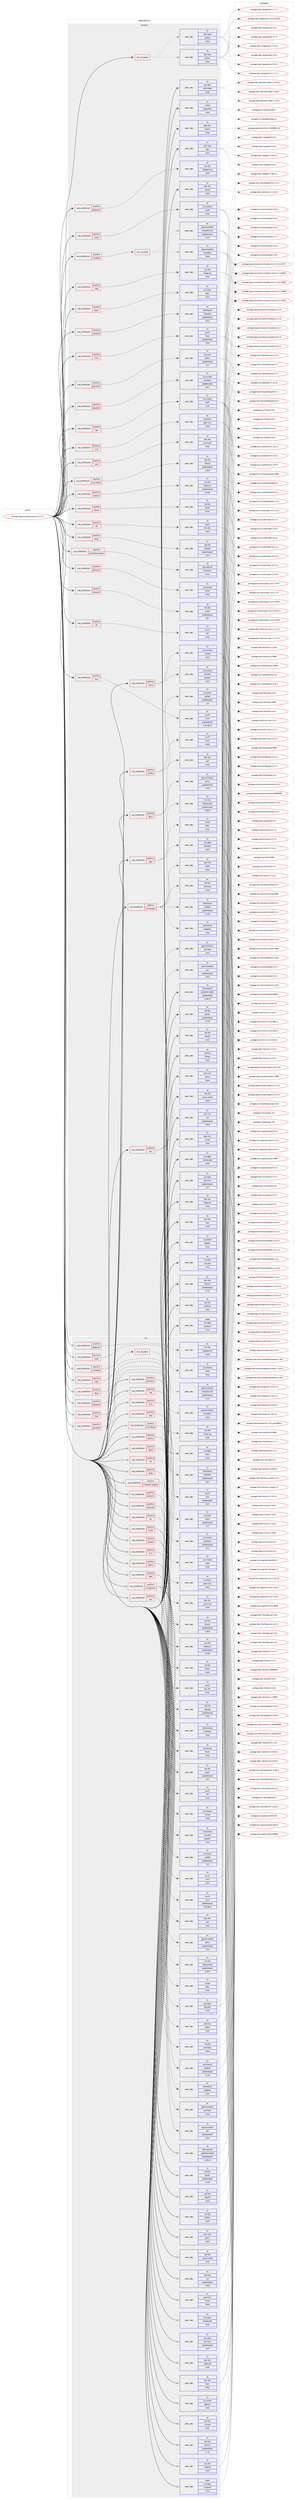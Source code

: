 digraph prolog {

# *************
# Graph options
# *************

newrank=true;
concentrate=true;
compound=true;
graph [rankdir=LR,fontname=Helvetica,fontsize=10,ranksep=1.5];#, ranksep=2.5, nodesep=0.2];
edge  [arrowhead=vee];
node  [fontname=Helvetica,fontsize=10];

# **********
# The ebuild
# **********

subgraph cluster_leftcol {
color=gray;
rank=same;
label=<<i>ebuild</i>>;
id [label="portage://app-emulation/libvirt-5.2.0-r2", color=red, width=4, href="../app-emulation/libvirt-5.2.0-r2.svg"];
}

# ****************
# The dependencies
# ****************

subgraph cluster_midcol {
color=gray;
label=<<i>dependencies</i>>;
subgraph cluster_compile {
fillcolor="#eeeeee";
style=filled;
label=<<i>compile</i>>;
subgraph any8093 {
dependency628911 [label=<<TABLE BORDER="0" CELLBORDER="1" CELLSPACING="0" CELLPADDING="4"><TR><TD CELLPADDING="10">any_of_group</TD></TR></TABLE>>, shape=none, color=red];subgraph pack472375 {
dependency628912 [label=<<TABLE BORDER="0" CELLBORDER="1" CELLSPACING="0" CELLPADDING="4" WIDTH="220"><TR><TD ROWSPAN="6" CELLPADDING="30">pack_dep</TD></TR><TR><TD WIDTH="110">no</TD></TR><TR><TD>dev-lang</TD></TR><TR><TD>python</TD></TR><TR><TD>none</TD></TR><TR><TD></TD></TR></TABLE>>, shape=none, color=blue];
}
dependency628911:e -> dependency628912:w [weight=20,style="dotted",arrowhead="oinv"];
subgraph pack472376 {
dependency628913 [label=<<TABLE BORDER="0" CELLBORDER="1" CELLSPACING="0" CELLPADDING="4" WIDTH="220"><TR><TD ROWSPAN="6" CELLPADDING="30">pack_dep</TD></TR><TR><TD WIDTH="110">no</TD></TR><TR><TD>dev-lang</TD></TR><TR><TD>python</TD></TR><TR><TD>none</TD></TR><TR><TD></TD></TR></TABLE>>, shape=none, color=blue];
}
dependency628911:e -> dependency628913:w [weight=20,style="dotted",arrowhead="oinv"];
}
id:e -> dependency628911:w [weight=20,style="solid",arrowhead="vee"];
subgraph cond148156 {
dependency628914 [label=<<TABLE BORDER="0" CELLBORDER="1" CELLSPACING="0" CELLPADDING="4"><TR><TD ROWSPAN="3" CELLPADDING="10">use_conditional</TD></TR><TR><TD>positive</TD></TR><TR><TD>apparmor</TD></TR></TABLE>>, shape=none, color=red];
subgraph pack472377 {
dependency628915 [label=<<TABLE BORDER="0" CELLBORDER="1" CELLSPACING="0" CELLPADDING="4" WIDTH="220"><TR><TD ROWSPAN="6" CELLPADDING="30">pack_dep</TD></TR><TR><TD WIDTH="110">no</TD></TR><TR><TD>sys-libs</TD></TR><TR><TD>libapparmor</TD></TR><TR><TD>none</TD></TR><TR><TD></TD></TR></TABLE>>, shape=none, color=blue];
}
dependency628914:e -> dependency628915:w [weight=20,style="dashed",arrowhead="vee"];
}
id:e -> dependency628914:w [weight=20,style="solid",arrowhead="vee"];
subgraph cond148157 {
dependency628916 [label=<<TABLE BORDER="0" CELLBORDER="1" CELLSPACING="0" CELLPADDING="4"><TR><TD ROWSPAN="3" CELLPADDING="10">use_conditional</TD></TR><TR><TD>positive</TD></TR><TR><TD>audit</TD></TR></TABLE>>, shape=none, color=red];
subgraph pack472378 {
dependency628917 [label=<<TABLE BORDER="0" CELLBORDER="1" CELLSPACING="0" CELLPADDING="4" WIDTH="220"><TR><TD ROWSPAN="6" CELLPADDING="30">pack_dep</TD></TR><TR><TD WIDTH="110">no</TD></TR><TR><TD>sys-process</TD></TR><TR><TD>audit</TD></TR><TR><TD>none</TD></TR><TR><TD></TD></TR></TABLE>>, shape=none, color=blue];
}
dependency628916:e -> dependency628917:w [weight=20,style="dashed",arrowhead="vee"];
}
id:e -> dependency628916:w [weight=20,style="solid",arrowhead="vee"];
subgraph cond148158 {
dependency628918 [label=<<TABLE BORDER="0" CELLBORDER="1" CELLSPACING="0" CELLPADDING="4"><TR><TD ROWSPAN="3" CELLPADDING="10">use_conditional</TD></TR><TR><TD>positive</TD></TR><TR><TD>caps</TD></TR></TABLE>>, shape=none, color=red];
subgraph pack472379 {
dependency628919 [label=<<TABLE BORDER="0" CELLBORDER="1" CELLSPACING="0" CELLPADDING="4" WIDTH="220"><TR><TD ROWSPAN="6" CELLPADDING="30">pack_dep</TD></TR><TR><TD WIDTH="110">no</TD></TR><TR><TD>sys-libs</TD></TR><TR><TD>libcap-ng</TD></TR><TR><TD>none</TD></TR><TR><TD></TD></TR></TABLE>>, shape=none, color=blue];
}
dependency628918:e -> dependency628919:w [weight=20,style="dashed",arrowhead="vee"];
}
id:e -> dependency628918:w [weight=20,style="solid",arrowhead="vee"];
subgraph cond148159 {
dependency628920 [label=<<TABLE BORDER="0" CELLBORDER="1" CELLSPACING="0" CELLPADDING="4"><TR><TD ROWSPAN="3" CELLPADDING="10">use_conditional</TD></TR><TR><TD>positive</TD></TR><TR><TD>dbus</TD></TR></TABLE>>, shape=none, color=red];
subgraph pack472380 {
dependency628921 [label=<<TABLE BORDER="0" CELLBORDER="1" CELLSPACING="0" CELLPADDING="4" WIDTH="220"><TR><TD ROWSPAN="6" CELLPADDING="30">pack_dep</TD></TR><TR><TD WIDTH="110">no</TD></TR><TR><TD>sys-apps</TD></TR><TR><TD>dbus</TD></TR><TR><TD>none</TD></TR><TR><TD></TD></TR></TABLE>>, shape=none, color=blue];
}
dependency628920:e -> dependency628921:w [weight=20,style="dashed",arrowhead="vee"];
}
id:e -> dependency628920:w [weight=20,style="solid",arrowhead="vee"];
subgraph cond148160 {
dependency628922 [label=<<TABLE BORDER="0" CELLBORDER="1" CELLSPACING="0" CELLPADDING="4"><TR><TD ROWSPAN="3" CELLPADDING="10">use_conditional</TD></TR><TR><TD>positive</TD></TR><TR><TD>firewalld</TD></TR></TABLE>>, shape=none, color=red];
subgraph pack472381 {
dependency628923 [label=<<TABLE BORDER="0" CELLBORDER="1" CELLSPACING="0" CELLPADDING="4" WIDTH="220"><TR><TD ROWSPAN="6" CELLPADDING="30">pack_dep</TD></TR><TR><TD WIDTH="110">no</TD></TR><TR><TD>net-firewall</TD></TR><TR><TD>firewalld</TD></TR><TR><TD>greaterequal</TD></TR><TR><TD>0.6.3</TD></TR></TABLE>>, shape=none, color=blue];
}
dependency628922:e -> dependency628923:w [weight=20,style="dashed",arrowhead="vee"];
}
id:e -> dependency628922:w [weight=20,style="solid",arrowhead="vee"];
subgraph cond148161 {
dependency628924 [label=<<TABLE BORDER="0" CELLBORDER="1" CELLSPACING="0" CELLPADDING="4"><TR><TD ROWSPAN="3" CELLPADDING="10">use_conditional</TD></TR><TR><TD>positive</TD></TR><TR><TD>fuse</TD></TR></TABLE>>, shape=none, color=red];
subgraph pack472382 {
dependency628925 [label=<<TABLE BORDER="0" CELLBORDER="1" CELLSPACING="0" CELLPADDING="4" WIDTH="220"><TR><TD ROWSPAN="6" CELLPADDING="30">pack_dep</TD></TR><TR><TD WIDTH="110">no</TD></TR><TR><TD>sys-fs</TD></TR><TR><TD>fuse</TD></TR><TR><TD>greaterequal</TD></TR><TR><TD>2.8.6</TD></TR></TABLE>>, shape=none, color=blue];
}
dependency628924:e -> dependency628925:w [weight=20,style="dashed",arrowhead="vee"];
}
id:e -> dependency628924:w [weight=20,style="solid",arrowhead="vee"];
subgraph cond148162 {
dependency628926 [label=<<TABLE BORDER="0" CELLBORDER="1" CELLSPACING="0" CELLPADDING="4"><TR><TD ROWSPAN="3" CELLPADDING="10">use_conditional</TD></TR><TR><TD>positive</TD></TR><TR><TD>glusterfs</TD></TR></TABLE>>, shape=none, color=red];
subgraph pack472383 {
dependency628927 [label=<<TABLE BORDER="0" CELLBORDER="1" CELLSPACING="0" CELLPADDING="4" WIDTH="220"><TR><TD ROWSPAN="6" CELLPADDING="30">pack_dep</TD></TR><TR><TD WIDTH="110">no</TD></TR><TR><TD>sys-cluster</TD></TR><TR><TD>glusterfs</TD></TR><TR><TD>greaterequal</TD></TR><TR><TD>3.4.1</TD></TR></TABLE>>, shape=none, color=blue];
}
dependency628926:e -> dependency628927:w [weight=20,style="dashed",arrowhead="vee"];
}
id:e -> dependency628926:w [weight=20,style="solid",arrowhead="vee"];
subgraph cond148163 {
dependency628928 [label=<<TABLE BORDER="0" CELLBORDER="1" CELLSPACING="0" CELLPADDING="4"><TR><TD ROWSPAN="3" CELLPADDING="10">use_conditional</TD></TR><TR><TD>positive</TD></TR><TR><TD>iscsi</TD></TR></TABLE>>, shape=none, color=red];
subgraph pack472384 {
dependency628929 [label=<<TABLE BORDER="0" CELLBORDER="1" CELLSPACING="0" CELLPADDING="4" WIDTH="220"><TR><TD ROWSPAN="6" CELLPADDING="30">pack_dep</TD></TR><TR><TD WIDTH="110">no</TD></TR><TR><TD>sys-block</TD></TR><TR><TD>open-iscsi</TD></TR><TR><TD>none</TD></TR><TR><TD></TD></TR></TABLE>>, shape=none, color=blue];
}
dependency628928:e -> dependency628929:w [weight=20,style="dashed",arrowhead="vee"];
}
id:e -> dependency628928:w [weight=20,style="solid",arrowhead="vee"];
subgraph cond148164 {
dependency628930 [label=<<TABLE BORDER="0" CELLBORDER="1" CELLSPACING="0" CELLPADDING="4"><TR><TD ROWSPAN="3" CELLPADDING="10">use_conditional</TD></TR><TR><TD>positive</TD></TR><TR><TD>iscsi-direct</TD></TR></TABLE>>, shape=none, color=red];
subgraph pack472385 {
dependency628931 [label=<<TABLE BORDER="0" CELLBORDER="1" CELLSPACING="0" CELLPADDING="4" WIDTH="220"><TR><TD ROWSPAN="6" CELLPADDING="30">pack_dep</TD></TR><TR><TD WIDTH="110">no</TD></TR><TR><TD>net-libs</TD></TR><TR><TD>libiscsi</TD></TR><TR><TD>greaterequal</TD></TR><TR><TD>1.18.0</TD></TR></TABLE>>, shape=none, color=blue];
}
dependency628930:e -> dependency628931:w [weight=20,style="dashed",arrowhead="vee"];
}
id:e -> dependency628930:w [weight=20,style="solid",arrowhead="vee"];
subgraph cond148165 {
dependency628932 [label=<<TABLE BORDER="0" CELLBORDER="1" CELLSPACING="0" CELLPADDING="4"><TR><TD ROWSPAN="3" CELLPADDING="10">use_conditional</TD></TR><TR><TD>positive</TD></TR><TR><TD>libssh</TD></TR></TABLE>>, shape=none, color=red];
subgraph pack472386 {
dependency628933 [label=<<TABLE BORDER="0" CELLBORDER="1" CELLSPACING="0" CELLPADDING="4" WIDTH="220"><TR><TD ROWSPAN="6" CELLPADDING="30">pack_dep</TD></TR><TR><TD WIDTH="110">no</TD></TR><TR><TD>net-libs</TD></TR><TR><TD>libssh</TD></TR><TR><TD>none</TD></TR><TR><TD></TD></TR></TABLE>>, shape=none, color=blue];
}
dependency628932:e -> dependency628933:w [weight=20,style="dashed",arrowhead="vee"];
}
id:e -> dependency628932:w [weight=20,style="solid",arrowhead="vee"];
subgraph cond148166 {
dependency628934 [label=<<TABLE BORDER="0" CELLBORDER="1" CELLSPACING="0" CELLPADDING="4"><TR><TD ROWSPAN="3" CELLPADDING="10">use_conditional</TD></TR><TR><TD>positive</TD></TR><TR><TD>lvm</TD></TR></TABLE>>, shape=none, color=red];
subgraph pack472387 {
dependency628935 [label=<<TABLE BORDER="0" CELLBORDER="1" CELLSPACING="0" CELLPADDING="4" WIDTH="220"><TR><TD ROWSPAN="6" CELLPADDING="30">pack_dep</TD></TR><TR><TD WIDTH="110">no</TD></TR><TR><TD>sys-fs</TD></TR><TR><TD>lvm2</TD></TR><TR><TD>greaterequal</TD></TR><TR><TD>2.02.48-r2</TD></TR></TABLE>>, shape=none, color=blue];
}
dependency628934:e -> dependency628935:w [weight=20,style="dashed",arrowhead="vee"];
}
id:e -> dependency628934:w [weight=20,style="solid",arrowhead="vee"];
subgraph cond148167 {
dependency628936 [label=<<TABLE BORDER="0" CELLBORDER="1" CELLSPACING="0" CELLPADDING="4"><TR><TD ROWSPAN="3" CELLPADDING="10">use_conditional</TD></TR><TR><TD>positive</TD></TR><TR><TD>nfs</TD></TR></TABLE>>, shape=none, color=red];
subgraph pack472388 {
dependency628937 [label=<<TABLE BORDER="0" CELLBORDER="1" CELLSPACING="0" CELLPADDING="4" WIDTH="220"><TR><TD ROWSPAN="6" CELLPADDING="30">pack_dep</TD></TR><TR><TD WIDTH="110">no</TD></TR><TR><TD>net-fs</TD></TR><TR><TD>nfs-utils</TD></TR><TR><TD>none</TD></TR><TR><TD></TD></TR></TABLE>>, shape=none, color=blue];
}
dependency628936:e -> dependency628937:w [weight=20,style="dashed",arrowhead="vee"];
}
id:e -> dependency628936:w [weight=20,style="solid",arrowhead="vee"];
subgraph cond148168 {
dependency628938 [label=<<TABLE BORDER="0" CELLBORDER="1" CELLSPACING="0" CELLPADDING="4"><TR><TD ROWSPAN="3" CELLPADDING="10">use_conditional</TD></TR><TR><TD>positive</TD></TR><TR><TD>numa</TD></TR></TABLE>>, shape=none, color=red];
subgraph pack472389 {
dependency628939 [label=<<TABLE BORDER="0" CELLBORDER="1" CELLSPACING="0" CELLPADDING="4" WIDTH="220"><TR><TD ROWSPAN="6" CELLPADDING="30">pack_dep</TD></TR><TR><TD WIDTH="110">no</TD></TR><TR><TD>sys-process</TD></TR><TR><TD>numactl</TD></TR><TR><TD>greater</TD></TR><TR><TD>2.0.2</TD></TR></TABLE>>, shape=none, color=blue];
}
dependency628938:e -> dependency628939:w [weight=20,style="dashed",arrowhead="vee"];
subgraph pack472390 {
dependency628940 [label=<<TABLE BORDER="0" CELLBORDER="1" CELLSPACING="0" CELLPADDING="4" WIDTH="220"><TR><TD ROWSPAN="6" CELLPADDING="30">pack_dep</TD></TR><TR><TD WIDTH="110">no</TD></TR><TR><TD>sys-process</TD></TR><TR><TD>numad</TD></TR><TR><TD>none</TD></TR><TR><TD></TD></TR></TABLE>>, shape=none, color=blue];
}
dependency628938:e -> dependency628940:w [weight=20,style="dashed",arrowhead="vee"];
}
id:e -> dependency628938:w [weight=20,style="solid",arrowhead="vee"];
subgraph cond148169 {
dependency628941 [label=<<TABLE BORDER="0" CELLBORDER="1" CELLSPACING="0" CELLPADDING="4"><TR><TD ROWSPAN="3" CELLPADDING="10">use_conditional</TD></TR><TR><TD>positive</TD></TR><TR><TD>parted</TD></TR></TABLE>>, shape=none, color=red];
subgraph pack472391 {
dependency628942 [label=<<TABLE BORDER="0" CELLBORDER="1" CELLSPACING="0" CELLPADDING="4" WIDTH="220"><TR><TD ROWSPAN="6" CELLPADDING="30">pack_dep</TD></TR><TR><TD WIDTH="110">no</TD></TR><TR><TD>sys-block</TD></TR><TR><TD>parted</TD></TR><TR><TD>greaterequal</TD></TR><TR><TD>1.8</TD></TR></TABLE>>, shape=none, color=blue];
}
dependency628941:e -> dependency628942:w [weight=20,style="dashed",arrowhead="vee"];
subgraph pack472392 {
dependency628943 [label=<<TABLE BORDER="0" CELLBORDER="1" CELLSPACING="0" CELLPADDING="4" WIDTH="220"><TR><TD ROWSPAN="6" CELLPADDING="30">pack_dep</TD></TR><TR><TD WIDTH="110">no</TD></TR><TR><TD>sys-fs</TD></TR><TR><TD>lvm2</TD></TR><TR><TD>none</TD></TR><TR><TD></TD></TR></TABLE>>, shape=none, color=blue];
}
dependency628941:e -> dependency628943:w [weight=20,style="dashed",arrowhead="vee"];
}
id:e -> dependency628941:w [weight=20,style="solid",arrowhead="vee"];
subgraph cond148170 {
dependency628944 [label=<<TABLE BORDER="0" CELLBORDER="1" CELLSPACING="0" CELLPADDING="4"><TR><TD ROWSPAN="3" CELLPADDING="10">use_conditional</TD></TR><TR><TD>positive</TD></TR><TR><TD>pcap</TD></TR></TABLE>>, shape=none, color=red];
subgraph pack472393 {
dependency628945 [label=<<TABLE BORDER="0" CELLBORDER="1" CELLSPACING="0" CELLPADDING="4" WIDTH="220"><TR><TD ROWSPAN="6" CELLPADDING="30">pack_dep</TD></TR><TR><TD WIDTH="110">no</TD></TR><TR><TD>net-libs</TD></TR><TR><TD>libpcap</TD></TR><TR><TD>greaterequal</TD></TR><TR><TD>1.0.0</TD></TR></TABLE>>, shape=none, color=blue];
}
dependency628944:e -> dependency628945:w [weight=20,style="dashed",arrowhead="vee"];
}
id:e -> dependency628944:w [weight=20,style="solid",arrowhead="vee"];
subgraph cond148171 {
dependency628946 [label=<<TABLE BORDER="0" CELLBORDER="1" CELLSPACING="0" CELLPADDING="4"><TR><TD ROWSPAN="3" CELLPADDING="10">use_conditional</TD></TR><TR><TD>positive</TD></TR><TR><TD>policykit</TD></TR></TABLE>>, shape=none, color=red];
subgraph pack472394 {
dependency628947 [label=<<TABLE BORDER="0" CELLBORDER="1" CELLSPACING="0" CELLPADDING="4" WIDTH="220"><TR><TD ROWSPAN="6" CELLPADDING="30">pack_dep</TD></TR><TR><TD WIDTH="110">no</TD></TR><TR><TD>acct-group</TD></TR><TR><TD>libvirt</TD></TR><TR><TD>none</TD></TR><TR><TD></TD></TR></TABLE>>, shape=none, color=blue];
}
dependency628946:e -> dependency628947:w [weight=20,style="dashed",arrowhead="vee"];
}
id:e -> dependency628946:w [weight=20,style="solid",arrowhead="vee"];
subgraph cond148172 {
dependency628948 [label=<<TABLE BORDER="0" CELLBORDER="1" CELLSPACING="0" CELLPADDING="4"><TR><TD ROWSPAN="3" CELLPADDING="10">use_conditional</TD></TR><TR><TD>positive</TD></TR><TR><TD>policykit</TD></TR></TABLE>>, shape=none, color=red];
subgraph pack472395 {
dependency628949 [label=<<TABLE BORDER="0" CELLBORDER="1" CELLSPACING="0" CELLPADDING="4" WIDTH="220"><TR><TD ROWSPAN="6" CELLPADDING="30">pack_dep</TD></TR><TR><TD WIDTH="110">no</TD></TR><TR><TD>sys-auth</TD></TR><TR><TD>polkit</TD></TR><TR><TD>greaterequal</TD></TR><TR><TD>0.9</TD></TR></TABLE>>, shape=none, color=blue];
}
dependency628948:e -> dependency628949:w [weight=20,style="dashed",arrowhead="vee"];
}
id:e -> dependency628948:w [weight=20,style="solid",arrowhead="vee"];
subgraph cond148173 {
dependency628950 [label=<<TABLE BORDER="0" CELLBORDER="1" CELLSPACING="0" CELLPADDING="4"><TR><TD ROWSPAN="3" CELLPADDING="10">use_conditional</TD></TR><TR><TD>positive</TD></TR><TR><TD>qemu</TD></TR></TABLE>>, shape=none, color=red];
subgraph pack472396 {
dependency628951 [label=<<TABLE BORDER="0" CELLBORDER="1" CELLSPACING="0" CELLPADDING="4" WIDTH="220"><TR><TD ROWSPAN="6" CELLPADDING="30">pack_dep</TD></TR><TR><TD WIDTH="110">no</TD></TR><TR><TD>app-emulation</TD></TR><TR><TD>qemu</TD></TR><TR><TD>greaterequal</TD></TR><TR><TD>1.5.0</TD></TR></TABLE>>, shape=none, color=blue];
}
dependency628950:e -> dependency628951:w [weight=20,style="dashed",arrowhead="vee"];
subgraph pack472397 {
dependency628952 [label=<<TABLE BORDER="0" CELLBORDER="1" CELLSPACING="0" CELLPADDING="4" WIDTH="220"><TR><TD ROWSPAN="6" CELLPADDING="30">pack_dep</TD></TR><TR><TD WIDTH="110">no</TD></TR><TR><TD>dev-libs</TD></TR><TR><TD>yajl</TD></TR><TR><TD>none</TD></TR><TR><TD></TD></TR></TABLE>>, shape=none, color=blue];
}
dependency628950:e -> dependency628952:w [weight=20,style="dashed",arrowhead="vee"];
}
id:e -> dependency628950:w [weight=20,style="solid",arrowhead="vee"];
subgraph cond148174 {
dependency628953 [label=<<TABLE BORDER="0" CELLBORDER="1" CELLSPACING="0" CELLPADDING="4"><TR><TD ROWSPAN="3" CELLPADDING="10">use_conditional</TD></TR><TR><TD>positive</TD></TR><TR><TD>rbd</TD></TR></TABLE>>, shape=none, color=red];
subgraph pack472398 {
dependency628954 [label=<<TABLE BORDER="0" CELLBORDER="1" CELLSPACING="0" CELLPADDING="4" WIDTH="220"><TR><TD ROWSPAN="6" CELLPADDING="30">pack_dep</TD></TR><TR><TD WIDTH="110">no</TD></TR><TR><TD>sys-cluster</TD></TR><TR><TD>ceph</TD></TR><TR><TD>none</TD></TR><TR><TD></TD></TR></TABLE>>, shape=none, color=blue];
}
dependency628953:e -> dependency628954:w [weight=20,style="dashed",arrowhead="vee"];
}
id:e -> dependency628953:w [weight=20,style="solid",arrowhead="vee"];
subgraph cond148175 {
dependency628955 [label=<<TABLE BORDER="0" CELLBORDER="1" CELLSPACING="0" CELLPADDING="4"><TR><TD ROWSPAN="3" CELLPADDING="10">use_conditional</TD></TR><TR><TD>positive</TD></TR><TR><TD>sasl</TD></TR></TABLE>>, shape=none, color=red];
subgraph pack472399 {
dependency628956 [label=<<TABLE BORDER="0" CELLBORDER="1" CELLSPACING="0" CELLPADDING="4" WIDTH="220"><TR><TD ROWSPAN="6" CELLPADDING="30">pack_dep</TD></TR><TR><TD WIDTH="110">no</TD></TR><TR><TD>dev-libs</TD></TR><TR><TD>cyrus-sasl</TD></TR><TR><TD>none</TD></TR><TR><TD></TD></TR></TABLE>>, shape=none, color=blue];
}
dependency628955:e -> dependency628956:w [weight=20,style="dashed",arrowhead="vee"];
}
id:e -> dependency628955:w [weight=20,style="solid",arrowhead="vee"];
subgraph cond148176 {
dependency628957 [label=<<TABLE BORDER="0" CELLBORDER="1" CELLSPACING="0" CELLPADDING="4"><TR><TD ROWSPAN="3" CELLPADDING="10">use_conditional</TD></TR><TR><TD>positive</TD></TR><TR><TD>selinux</TD></TR></TABLE>>, shape=none, color=red];
subgraph pack472400 {
dependency628958 [label=<<TABLE BORDER="0" CELLBORDER="1" CELLSPACING="0" CELLPADDING="4" WIDTH="220"><TR><TD ROWSPAN="6" CELLPADDING="30">pack_dep</TD></TR><TR><TD WIDTH="110">no</TD></TR><TR><TD>sys-libs</TD></TR><TR><TD>libselinux</TD></TR><TR><TD>greaterequal</TD></TR><TR><TD>2.0.85</TD></TR></TABLE>>, shape=none, color=blue];
}
dependency628957:e -> dependency628958:w [weight=20,style="dashed",arrowhead="vee"];
}
id:e -> dependency628957:w [weight=20,style="solid",arrowhead="vee"];
subgraph cond148177 {
dependency628959 [label=<<TABLE BORDER="0" CELLBORDER="1" CELLSPACING="0" CELLPADDING="4"><TR><TD ROWSPAN="3" CELLPADDING="10">use_conditional</TD></TR><TR><TD>positive</TD></TR><TR><TD>udev</TD></TR></TABLE>>, shape=none, color=red];
subgraph pack472401 {
dependency628960 [label=<<TABLE BORDER="0" CELLBORDER="1" CELLSPACING="0" CELLPADDING="4" WIDTH="220"><TR><TD ROWSPAN="6" CELLPADDING="30">pack_dep</TD></TR><TR><TD WIDTH="110">no</TD></TR><TR><TD>virtual</TD></TR><TR><TD>udev</TD></TR><TR><TD>none</TD></TR><TR><TD></TD></TR></TABLE>>, shape=none, color=blue];
}
dependency628959:e -> dependency628960:w [weight=20,style="dashed",arrowhead="vee"];
subgraph pack472402 {
dependency628961 [label=<<TABLE BORDER="0" CELLBORDER="1" CELLSPACING="0" CELLPADDING="4" WIDTH="220"><TR><TD ROWSPAN="6" CELLPADDING="30">pack_dep</TD></TR><TR><TD WIDTH="110">no</TD></TR><TR><TD>x11-libs</TD></TR><TR><TD>libpciaccess</TD></TR><TR><TD>greaterequal</TD></TR><TR><TD>0.10.9</TD></TR></TABLE>>, shape=none, color=blue];
}
dependency628959:e -> dependency628961:w [weight=20,style="dashed",arrowhead="vee"];
}
id:e -> dependency628959:w [weight=20,style="solid",arrowhead="vee"];
subgraph cond148178 {
dependency628962 [label=<<TABLE BORDER="0" CELLBORDER="1" CELLSPACING="0" CELLPADDING="4"><TR><TD ROWSPAN="3" CELLPADDING="10">use_conditional</TD></TR><TR><TD>positive</TD></TR><TR><TD>virt-network</TD></TR></TABLE>>, shape=none, color=red];
subgraph pack472403 {
dependency628963 [label=<<TABLE BORDER="0" CELLBORDER="1" CELLSPACING="0" CELLPADDING="4" WIDTH="220"><TR><TD ROWSPAN="6" CELLPADDING="30">pack_dep</TD></TR><TR><TD WIDTH="110">no</TD></TR><TR><TD>net-dns</TD></TR><TR><TD>dnsmasq</TD></TR><TR><TD>none</TD></TR><TR><TD></TD></TR></TABLE>>, shape=none, color=blue];
}
dependency628962:e -> dependency628963:w [weight=20,style="dashed",arrowhead="vee"];
subgraph pack472404 {
dependency628964 [label=<<TABLE BORDER="0" CELLBORDER="1" CELLSPACING="0" CELLPADDING="4" WIDTH="220"><TR><TD ROWSPAN="6" CELLPADDING="30">pack_dep</TD></TR><TR><TD WIDTH="110">no</TD></TR><TR><TD>net-firewall</TD></TR><TR><TD>ebtables</TD></TR><TR><TD>none</TD></TR><TR><TD></TD></TR></TABLE>>, shape=none, color=blue];
}
dependency628962:e -> dependency628964:w [weight=20,style="dashed",arrowhead="vee"];
subgraph pack472405 {
dependency628965 [label=<<TABLE BORDER="0" CELLBORDER="1" CELLSPACING="0" CELLPADDING="4" WIDTH="220"><TR><TD ROWSPAN="6" CELLPADDING="30">pack_dep</TD></TR><TR><TD WIDTH="110">no</TD></TR><TR><TD>net-firewall</TD></TR><TR><TD>iptables</TD></TR><TR><TD>greaterequal</TD></TR><TR><TD>1.4.10</TD></TR></TABLE>>, shape=none, color=blue];
}
dependency628962:e -> dependency628965:w [weight=20,style="dashed",arrowhead="vee"];
subgraph pack472406 {
dependency628966 [label=<<TABLE BORDER="0" CELLBORDER="1" CELLSPACING="0" CELLPADDING="4" WIDTH="220"><TR><TD ROWSPAN="6" CELLPADDING="30">pack_dep</TD></TR><TR><TD WIDTH="110">no</TD></TR><TR><TD>net-misc</TD></TR><TR><TD>radvd</TD></TR><TR><TD>none</TD></TR><TR><TD></TD></TR></TABLE>>, shape=none, color=blue];
}
dependency628962:e -> dependency628966:w [weight=20,style="dashed",arrowhead="vee"];
subgraph pack472407 {
dependency628967 [label=<<TABLE BORDER="0" CELLBORDER="1" CELLSPACING="0" CELLPADDING="4" WIDTH="220"><TR><TD ROWSPAN="6" CELLPADDING="30">pack_dep</TD></TR><TR><TD WIDTH="110">no</TD></TR><TR><TD>sys-apps</TD></TR><TR><TD>iproute2</TD></TR><TR><TD>none</TD></TR><TR><TD></TD></TR></TABLE>>, shape=none, color=blue];
}
dependency628962:e -> dependency628967:w [weight=20,style="dashed",arrowhead="vee"];
}
id:e -> dependency628962:w [weight=20,style="solid",arrowhead="vee"];
subgraph cond148179 {
dependency628968 [label=<<TABLE BORDER="0" CELLBORDER="1" CELLSPACING="0" CELLPADDING="4"><TR><TD ROWSPAN="3" CELLPADDING="10">use_conditional</TD></TR><TR><TD>positive</TD></TR><TR><TD>virtualbox</TD></TR></TABLE>>, shape=none, color=red];
subgraph any8094 {
dependency628969 [label=<<TABLE BORDER="0" CELLBORDER="1" CELLSPACING="0" CELLPADDING="4"><TR><TD CELLPADDING="10">any_of_group</TD></TR></TABLE>>, shape=none, color=red];subgraph pack472408 {
dependency628970 [label=<<TABLE BORDER="0" CELLBORDER="1" CELLSPACING="0" CELLPADDING="4" WIDTH="220"><TR><TD ROWSPAN="6" CELLPADDING="30">pack_dep</TD></TR><TR><TD WIDTH="110">no</TD></TR><TR><TD>app-emulation</TD></TR><TR><TD>virtualbox</TD></TR><TR><TD>none</TD></TR><TR><TD></TD></TR></TABLE>>, shape=none, color=blue];
}
dependency628969:e -> dependency628970:w [weight=20,style="dotted",arrowhead="oinv"];
subgraph pack472409 {
dependency628971 [label=<<TABLE BORDER="0" CELLBORDER="1" CELLSPACING="0" CELLPADDING="4" WIDTH="220"><TR><TD ROWSPAN="6" CELLPADDING="30">pack_dep</TD></TR><TR><TD WIDTH="110">no</TD></TR><TR><TD>app-emulation</TD></TR><TR><TD>virtualbox-bin</TD></TR><TR><TD>greaterequal</TD></TR><TR><TD>2.2.0</TD></TR></TABLE>>, shape=none, color=blue];
}
dependency628969:e -> dependency628971:w [weight=20,style="dotted",arrowhead="oinv"];
}
dependency628968:e -> dependency628969:w [weight=20,style="dashed",arrowhead="vee"];
}
id:e -> dependency628968:w [weight=20,style="solid",arrowhead="vee"];
subgraph cond148180 {
dependency628972 [label=<<TABLE BORDER="0" CELLBORDER="1" CELLSPACING="0" CELLPADDING="4"><TR><TD ROWSPAN="3" CELLPADDING="10">use_conditional</TD></TR><TR><TD>positive</TD></TR><TR><TD>wireshark-plugins</TD></TR></TABLE>>, shape=none, color=red];
subgraph pack472410 {
dependency628973 [label=<<TABLE BORDER="0" CELLBORDER="1" CELLSPACING="0" CELLPADDING="4" WIDTH="220"><TR><TD ROWSPAN="6" CELLPADDING="30">pack_dep</TD></TR><TR><TD WIDTH="110">no</TD></TR><TR><TD>net-analyzer</TD></TR><TR><TD>wireshark</TD></TR><TR><TD>none</TD></TR><TR><TD></TD></TR></TABLE>>, shape=none, color=blue];
}
dependency628972:e -> dependency628973:w [weight=20,style="dashed",arrowhead="vee"];
}
id:e -> dependency628972:w [weight=20,style="solid",arrowhead="vee"];
subgraph cond148181 {
dependency628974 [label=<<TABLE BORDER="0" CELLBORDER="1" CELLSPACING="0" CELLPADDING="4"><TR><TD ROWSPAN="3" CELLPADDING="10">use_conditional</TD></TR><TR><TD>positive</TD></TR><TR><TD>xen</TD></TR></TABLE>>, shape=none, color=red];
subgraph pack472411 {
dependency628975 [label=<<TABLE BORDER="0" CELLBORDER="1" CELLSPACING="0" CELLPADDING="4" WIDTH="220"><TR><TD ROWSPAN="6" CELLPADDING="30">pack_dep</TD></TR><TR><TD WIDTH="110">no</TD></TR><TR><TD>app-emulation</TD></TR><TR><TD>xen</TD></TR><TR><TD>greaterequal</TD></TR><TR><TD>4.6.0</TD></TR></TABLE>>, shape=none, color=blue];
}
dependency628974:e -> dependency628975:w [weight=20,style="dashed",arrowhead="vee"];
subgraph pack472412 {
dependency628976 [label=<<TABLE BORDER="0" CELLBORDER="1" CELLSPACING="0" CELLPADDING="4" WIDTH="220"><TR><TD ROWSPAN="6" CELLPADDING="30">pack_dep</TD></TR><TR><TD WIDTH="110">no</TD></TR><TR><TD>app-emulation</TD></TR><TR><TD>xen-tools</TD></TR><TR><TD>none</TD></TR><TR><TD></TD></TR></TABLE>>, shape=none, color=blue];
}
dependency628974:e -> dependency628976:w [weight=20,style="dashed",arrowhead="vee"];
}
id:e -> dependency628974:w [weight=20,style="solid",arrowhead="vee"];
subgraph cond148182 {
dependency628977 [label=<<TABLE BORDER="0" CELLBORDER="1" CELLSPACING="0" CELLPADDING="4"><TR><TD ROWSPAN="3" CELLPADDING="10">use_conditional</TD></TR><TR><TD>positive</TD></TR><TR><TD>zeroconf</TD></TR></TABLE>>, shape=none, color=red];
subgraph pack472413 {
dependency628978 [label=<<TABLE BORDER="0" CELLBORDER="1" CELLSPACING="0" CELLPADDING="4" WIDTH="220"><TR><TD ROWSPAN="6" CELLPADDING="30">pack_dep</TD></TR><TR><TD WIDTH="110">no</TD></TR><TR><TD>net-dns</TD></TR><TR><TD>avahi</TD></TR><TR><TD>greaterequal</TD></TR><TR><TD>0.6</TD></TR></TABLE>>, shape=none, color=blue];
}
dependency628977:e -> dependency628978:w [weight=20,style="dashed",arrowhead="vee"];
}
id:e -> dependency628977:w [weight=20,style="solid",arrowhead="vee"];
subgraph cond148183 {
dependency628979 [label=<<TABLE BORDER="0" CELLBORDER="1" CELLSPACING="0" CELLPADDING="4"><TR><TD ROWSPAN="3" CELLPADDING="10">use_conditional</TD></TR><TR><TD>positive</TD></TR><TR><TD>zfs</TD></TR></TABLE>>, shape=none, color=red];
subgraph pack472414 {
dependency628980 [label=<<TABLE BORDER="0" CELLBORDER="1" CELLSPACING="0" CELLPADDING="4" WIDTH="220"><TR><TD ROWSPAN="6" CELLPADDING="30">pack_dep</TD></TR><TR><TD WIDTH="110">no</TD></TR><TR><TD>sys-fs</TD></TR><TR><TD>zfs</TD></TR><TR><TD>none</TD></TR><TR><TD></TD></TR></TABLE>>, shape=none, color=blue];
}
dependency628979:e -> dependency628980:w [weight=20,style="dashed",arrowhead="vee"];
}
id:e -> dependency628979:w [weight=20,style="solid",arrowhead="vee"];
subgraph pack472415 {
dependency628981 [label=<<TABLE BORDER="0" CELLBORDER="1" CELLSPACING="0" CELLPADDING="4" WIDTH="220"><TR><TD ROWSPAN="6" CELLPADDING="30">pack_dep</TD></TR><TR><TD WIDTH="110">no</TD></TR><TR><TD>acct-user</TD></TR><TR><TD>qemu</TD></TR><TR><TD>none</TD></TR><TR><TD></TD></TR></TABLE>>, shape=none, color=blue];
}
id:e -> dependency628981:w [weight=20,style="solid",arrowhead="vee"];
subgraph pack472416 {
dependency628982 [label=<<TABLE BORDER="0" CELLBORDER="1" CELLSPACING="0" CELLPADDING="4" WIDTH="220"><TR><TD ROWSPAN="6" CELLPADDING="30">pack_dep</TD></TR><TR><TD WIDTH="110">no</TD></TR><TR><TD>app-misc</TD></TR><TR><TD>scrub</TD></TR><TR><TD>none</TD></TR><TR><TD></TD></TR></TABLE>>, shape=none, color=blue];
}
id:e -> dependency628982:w [weight=20,style="solid",arrowhead="vee"];
subgraph pack472417 {
dependency628983 [label=<<TABLE BORDER="0" CELLBORDER="1" CELLSPACING="0" CELLPADDING="4" WIDTH="220"><TR><TD ROWSPAN="6" CELLPADDING="30">pack_dep</TD></TR><TR><TD WIDTH="110">no</TD></TR><TR><TD>app-text</TD></TR><TR><TD>xhtml1</TD></TR><TR><TD>none</TD></TR><TR><TD></TD></TR></TABLE>>, shape=none, color=blue];
}
id:e -> dependency628983:w [weight=20,style="solid",arrowhead="vee"];
subgraph pack472418 {
dependency628984 [label=<<TABLE BORDER="0" CELLBORDER="1" CELLSPACING="0" CELLPADDING="4" WIDTH="220"><TR><TD ROWSPAN="6" CELLPADDING="30">pack_dep</TD></TR><TR><TD WIDTH="110">no</TD></TR><TR><TD>dev-lang</TD></TR><TR><TD>perl</TD></TR><TR><TD>none</TD></TR><TR><TD></TD></TR></TABLE>>, shape=none, color=blue];
}
id:e -> dependency628984:w [weight=20,style="solid",arrowhead="vee"];
subgraph pack472419 {
dependency628985 [label=<<TABLE BORDER="0" CELLBORDER="1" CELLSPACING="0" CELLPADDING="4" WIDTH="220"><TR><TD ROWSPAN="6" CELLPADDING="30">pack_dep</TD></TR><TR><TD WIDTH="110">no</TD></TR><TR><TD>dev-libs</TD></TR><TR><TD>libgcrypt</TD></TR><TR><TD>none</TD></TR><TR><TD></TD></TR></TABLE>>, shape=none, color=blue];
}
id:e -> dependency628985:w [weight=20,style="solid",arrowhead="vee"];
subgraph pack472420 {
dependency628986 [label=<<TABLE BORDER="0" CELLBORDER="1" CELLSPACING="0" CELLPADDING="4" WIDTH="220"><TR><TD ROWSPAN="6" CELLPADDING="30">pack_dep</TD></TR><TR><TD WIDTH="110">no</TD></TR><TR><TD>dev-libs</TD></TR><TR><TD>libnl</TD></TR><TR><TD>none</TD></TR><TR><TD></TD></TR></TABLE>>, shape=none, color=blue];
}
id:e -> dependency628986:w [weight=20,style="solid",arrowhead="vee"];
subgraph pack472421 {
dependency628987 [label=<<TABLE BORDER="0" CELLBORDER="1" CELLSPACING="0" CELLPADDING="4" WIDTH="220"><TR><TD ROWSPAN="6" CELLPADDING="30">pack_dep</TD></TR><TR><TD WIDTH="110">no</TD></TR><TR><TD>dev-libs</TD></TR><TR><TD>libxml2</TD></TR><TR><TD>greaterequal</TD></TR><TR><TD>2.7.6</TD></TR></TABLE>>, shape=none, color=blue];
}
id:e -> dependency628987:w [weight=20,style="solid",arrowhead="vee"];
subgraph pack472422 {
dependency628988 [label=<<TABLE BORDER="0" CELLBORDER="1" CELLSPACING="0" CELLPADDING="4" WIDTH="220"><TR><TD ROWSPAN="6" CELLPADDING="30">pack_dep</TD></TR><TR><TD WIDTH="110">no</TD></TR><TR><TD>dev-libs</TD></TR><TR><TD>libxslt</TD></TR><TR><TD>none</TD></TR><TR><TD></TD></TR></TABLE>>, shape=none, color=blue];
}
id:e -> dependency628988:w [weight=20,style="solid",arrowhead="vee"];
subgraph pack472423 {
dependency628989 [label=<<TABLE BORDER="0" CELLBORDER="1" CELLSPACING="0" CELLPADDING="4" WIDTH="220"><TR><TD ROWSPAN="6" CELLPADDING="30">pack_dep</TD></TR><TR><TD WIDTH="110">no</TD></TR><TR><TD>dev-perl</TD></TR><TR><TD>XML-XPath</TD></TR><TR><TD>none</TD></TR><TR><TD></TD></TR></TABLE>>, shape=none, color=blue];
}
id:e -> dependency628989:w [weight=20,style="solid",arrowhead="vee"];
subgraph pack472424 {
dependency628990 [label=<<TABLE BORDER="0" CELLBORDER="1" CELLSPACING="0" CELLPADDING="4" WIDTH="220"><TR><TD ROWSPAN="6" CELLPADDING="30">pack_dep</TD></TR><TR><TD WIDTH="110">no</TD></TR><TR><TD>net-analyzer</TD></TR><TR><TD>openbsd-netcat</TD></TR><TR><TD>greaterequal</TD></TR><TR><TD>1.105-r1</TD></TR></TABLE>>, shape=none, color=blue];
}
id:e -> dependency628990:w [weight=20,style="solid",arrowhead="vee"];
subgraph pack472425 {
dependency628991 [label=<<TABLE BORDER="0" CELLBORDER="1" CELLSPACING="0" CELLPADDING="4" WIDTH="220"><TR><TD ROWSPAN="6" CELLPADDING="30">pack_dep</TD></TR><TR><TD WIDTH="110">no</TD></TR><TR><TD>net-libs</TD></TR><TR><TD>gnutls</TD></TR><TR><TD>greaterequal</TD></TR><TR><TD>1.0.25</TD></TR></TABLE>>, shape=none, color=blue];
}
id:e -> dependency628991:w [weight=20,style="solid",arrowhead="vee"];
subgraph pack472426 {
dependency628992 [label=<<TABLE BORDER="0" CELLBORDER="1" CELLSPACING="0" CELLPADDING="4" WIDTH="220"><TR><TD ROWSPAN="6" CELLPADDING="30">pack_dep</TD></TR><TR><TD WIDTH="110">no</TD></TR><TR><TD>net-libs</TD></TR><TR><TD>libssh2</TD></TR><TR><TD>none</TD></TR><TR><TD></TD></TR></TABLE>>, shape=none, color=blue];
}
id:e -> dependency628992:w [weight=20,style="solid",arrowhead="vee"];
subgraph pack472427 {
dependency628993 [label=<<TABLE BORDER="0" CELLBORDER="1" CELLSPACING="0" CELLPADDING="4" WIDTH="220"><TR><TD ROWSPAN="6" CELLPADDING="30">pack_dep</TD></TR><TR><TD WIDTH="110">no</TD></TR><TR><TD>net-libs</TD></TR><TR><TD>libtirpc</TD></TR><TR><TD>none</TD></TR><TR><TD></TD></TR></TABLE>>, shape=none, color=blue];
}
id:e -> dependency628993:w [weight=20,style="solid",arrowhead="vee"];
subgraph pack472428 {
dependency628994 [label=<<TABLE BORDER="0" CELLBORDER="1" CELLSPACING="0" CELLPADDING="4" WIDTH="220"><TR><TD ROWSPAN="6" CELLPADDING="30">pack_dep</TD></TR><TR><TD WIDTH="110">no</TD></TR><TR><TD>net-libs</TD></TR><TR><TD>rpcsvc-proto</TD></TR><TR><TD>none</TD></TR><TR><TD></TD></TR></TABLE>>, shape=none, color=blue];
}
id:e -> dependency628994:w [weight=20,style="solid",arrowhead="vee"];
subgraph pack472429 {
dependency628995 [label=<<TABLE BORDER="0" CELLBORDER="1" CELLSPACING="0" CELLPADDING="4" WIDTH="220"><TR><TD ROWSPAN="6" CELLPADDING="30">pack_dep</TD></TR><TR><TD WIDTH="110">no</TD></TR><TR><TD>net-misc</TD></TR><TR><TD>curl</TD></TR><TR><TD>greaterequal</TD></TR><TR><TD>7.18.0</TD></TR></TABLE>>, shape=none, color=blue];
}
id:e -> dependency628995:w [weight=20,style="solid",arrowhead="vee"];
subgraph pack472430 {
dependency628996 [label=<<TABLE BORDER="0" CELLBORDER="1" CELLSPACING="0" CELLPADDING="4" WIDTH="220"><TR><TD ROWSPAN="6" CELLPADDING="30">pack_dep</TD></TR><TR><TD WIDTH="110">no</TD></TR><TR><TD>sys-apps</TD></TR><TR><TD>dmidecode</TD></TR><TR><TD>none</TD></TR><TR><TD></TD></TR></TABLE>>, shape=none, color=blue];
}
id:e -> dependency628996:w [weight=20,style="solid",arrowhead="vee"];
subgraph pack472431 {
dependency628997 [label=<<TABLE BORDER="0" CELLBORDER="1" CELLSPACING="0" CELLPADDING="4" WIDTH="220"><TR><TD ROWSPAN="6" CELLPADDING="30">pack_dep</TD></TR><TR><TD WIDTH="110">no</TD></TR><TR><TD>sys-apps</TD></TR><TR><TD>util-linux</TD></TR><TR><TD>greaterequal</TD></TR><TR><TD>2.17</TD></TR></TABLE>>, shape=none, color=blue];
}
id:e -> dependency628997:w [weight=20,style="solid",arrowhead="vee"];
subgraph pack472432 {
dependency628998 [label=<<TABLE BORDER="0" CELLBORDER="1" CELLSPACING="0" CELLPADDING="4" WIDTH="220"><TR><TD ROWSPAN="6" CELLPADDING="30">pack_dep</TD></TR><TR><TD WIDTH="110">no</TD></TR><TR><TD>sys-devel</TD></TR><TR><TD>gettext</TD></TR><TR><TD>none</TD></TR><TR><TD></TD></TR></TABLE>>, shape=none, color=blue];
}
id:e -> dependency628998:w [weight=20,style="solid",arrowhead="vee"];
subgraph pack472433 {
dependency628999 [label=<<TABLE BORDER="0" CELLBORDER="1" CELLSPACING="0" CELLPADDING="4" WIDTH="220"><TR><TD ROWSPAN="6" CELLPADDING="30">pack_dep</TD></TR><TR><TD WIDTH="110">no</TD></TR><TR><TD>sys-libs</TD></TR><TR><TD>ncurses</TD></TR><TR><TD>none</TD></TR><TR><TD></TD></TR></TABLE>>, shape=none, color=blue];
}
id:e -> dependency628999:w [weight=20,style="solid",arrowhead="vee"];
subgraph pack472434 {
dependency629000 [label=<<TABLE BORDER="0" CELLBORDER="1" CELLSPACING="0" CELLPADDING="4" WIDTH="220"><TR><TD ROWSPAN="6" CELLPADDING="30">pack_dep</TD></TR><TR><TD WIDTH="110">no</TD></TR><TR><TD>sys-libs</TD></TR><TR><TD>readline</TD></TR><TR><TD>none</TD></TR><TR><TD></TD></TR></TABLE>>, shape=none, color=blue];
}
id:e -> dependency629000:w [weight=20,style="solid",arrowhead="vee"];
subgraph pack472435 {
dependency629001 [label=<<TABLE BORDER="0" CELLBORDER="1" CELLSPACING="0" CELLPADDING="4" WIDTH="220"><TR><TD ROWSPAN="6" CELLPADDING="30">pack_dep</TD></TR><TR><TD WIDTH="110">no</TD></TR><TR><TD>virtual</TD></TR><TR><TD>pkgconfig</TD></TR><TR><TD>none</TD></TR><TR><TD></TD></TR></TABLE>>, shape=none, color=blue];
}
id:e -> dependency629001:w [weight=20,style="solid",arrowhead="vee"];
subgraph pack472436 {
dependency629002 [label=<<TABLE BORDER="0" CELLBORDER="1" CELLSPACING="0" CELLPADDING="4" WIDTH="220"><TR><TD ROWSPAN="6" CELLPADDING="30">pack_dep</TD></TR><TR><TD WIDTH="110">weak</TD></TR><TR><TD>sys-apps</TD></TR><TR><TD>systemd</TD></TR><TR><TD>none</TD></TR><TR><TD></TD></TR></TABLE>>, shape=none, color=blue];
}
id:e -> dependency629002:w [weight=20,style="solid",arrowhead="vee"];
}
subgraph cluster_compileandrun {
fillcolor="#eeeeee";
style=filled;
label=<<i>compile and run</i>>;
}
subgraph cluster_run {
fillcolor="#eeeeee";
style=filled;
label=<<i>run</i>>;
subgraph cond148184 {
dependency629003 [label=<<TABLE BORDER="0" CELLBORDER="1" CELLSPACING="0" CELLPADDING="4"><TR><TD ROWSPAN="3" CELLPADDING="10">use_conditional</TD></TR><TR><TD>positive</TD></TR><TR><TD>apparmor</TD></TR></TABLE>>, shape=none, color=red];
subgraph pack472437 {
dependency629004 [label=<<TABLE BORDER="0" CELLBORDER="1" CELLSPACING="0" CELLPADDING="4" WIDTH="220"><TR><TD ROWSPAN="6" CELLPADDING="30">pack_dep</TD></TR><TR><TD WIDTH="110">no</TD></TR><TR><TD>sys-libs</TD></TR><TR><TD>libapparmor</TD></TR><TR><TD>none</TD></TR><TR><TD></TD></TR></TABLE>>, shape=none, color=blue];
}
dependency629003:e -> dependency629004:w [weight=20,style="dashed",arrowhead="vee"];
}
id:e -> dependency629003:w [weight=20,style="solid",arrowhead="odot"];
subgraph cond148185 {
dependency629005 [label=<<TABLE BORDER="0" CELLBORDER="1" CELLSPACING="0" CELLPADDING="4"><TR><TD ROWSPAN="3" CELLPADDING="10">use_conditional</TD></TR><TR><TD>positive</TD></TR><TR><TD>audit</TD></TR></TABLE>>, shape=none, color=red];
subgraph pack472438 {
dependency629006 [label=<<TABLE BORDER="0" CELLBORDER="1" CELLSPACING="0" CELLPADDING="4" WIDTH="220"><TR><TD ROWSPAN="6" CELLPADDING="30">pack_dep</TD></TR><TR><TD WIDTH="110">no</TD></TR><TR><TD>sys-process</TD></TR><TR><TD>audit</TD></TR><TR><TD>none</TD></TR><TR><TD></TD></TR></TABLE>>, shape=none, color=blue];
}
dependency629005:e -> dependency629006:w [weight=20,style="dashed",arrowhead="vee"];
}
id:e -> dependency629005:w [weight=20,style="solid",arrowhead="odot"];
subgraph cond148186 {
dependency629007 [label=<<TABLE BORDER="0" CELLBORDER="1" CELLSPACING="0" CELLPADDING="4"><TR><TD ROWSPAN="3" CELLPADDING="10">use_conditional</TD></TR><TR><TD>positive</TD></TR><TR><TD>caps</TD></TR></TABLE>>, shape=none, color=red];
subgraph pack472439 {
dependency629008 [label=<<TABLE BORDER="0" CELLBORDER="1" CELLSPACING="0" CELLPADDING="4" WIDTH="220"><TR><TD ROWSPAN="6" CELLPADDING="30">pack_dep</TD></TR><TR><TD WIDTH="110">no</TD></TR><TR><TD>sys-libs</TD></TR><TR><TD>libcap-ng</TD></TR><TR><TD>none</TD></TR><TR><TD></TD></TR></TABLE>>, shape=none, color=blue];
}
dependency629007:e -> dependency629008:w [weight=20,style="dashed",arrowhead="vee"];
}
id:e -> dependency629007:w [weight=20,style="solid",arrowhead="odot"];
subgraph cond148187 {
dependency629009 [label=<<TABLE BORDER="0" CELLBORDER="1" CELLSPACING="0" CELLPADDING="4"><TR><TD ROWSPAN="3" CELLPADDING="10">use_conditional</TD></TR><TR><TD>positive</TD></TR><TR><TD>dbus</TD></TR></TABLE>>, shape=none, color=red];
subgraph pack472440 {
dependency629010 [label=<<TABLE BORDER="0" CELLBORDER="1" CELLSPACING="0" CELLPADDING="4" WIDTH="220"><TR><TD ROWSPAN="6" CELLPADDING="30">pack_dep</TD></TR><TR><TD WIDTH="110">no</TD></TR><TR><TD>sys-apps</TD></TR><TR><TD>dbus</TD></TR><TR><TD>none</TD></TR><TR><TD></TD></TR></TABLE>>, shape=none, color=blue];
}
dependency629009:e -> dependency629010:w [weight=20,style="dashed",arrowhead="vee"];
}
id:e -> dependency629009:w [weight=20,style="solid",arrowhead="odot"];
subgraph cond148188 {
dependency629011 [label=<<TABLE BORDER="0" CELLBORDER="1" CELLSPACING="0" CELLPADDING="4"><TR><TD ROWSPAN="3" CELLPADDING="10">use_conditional</TD></TR><TR><TD>positive</TD></TR><TR><TD>firewalld</TD></TR></TABLE>>, shape=none, color=red];
subgraph pack472441 {
dependency629012 [label=<<TABLE BORDER="0" CELLBORDER="1" CELLSPACING="0" CELLPADDING="4" WIDTH="220"><TR><TD ROWSPAN="6" CELLPADDING="30">pack_dep</TD></TR><TR><TD WIDTH="110">no</TD></TR><TR><TD>net-firewall</TD></TR><TR><TD>firewalld</TD></TR><TR><TD>greaterequal</TD></TR><TR><TD>0.6.3</TD></TR></TABLE>>, shape=none, color=blue];
}
dependency629011:e -> dependency629012:w [weight=20,style="dashed",arrowhead="vee"];
}
id:e -> dependency629011:w [weight=20,style="solid",arrowhead="odot"];
subgraph cond148189 {
dependency629013 [label=<<TABLE BORDER="0" CELLBORDER="1" CELLSPACING="0" CELLPADDING="4"><TR><TD ROWSPAN="3" CELLPADDING="10">use_conditional</TD></TR><TR><TD>positive</TD></TR><TR><TD>fuse</TD></TR></TABLE>>, shape=none, color=red];
subgraph pack472442 {
dependency629014 [label=<<TABLE BORDER="0" CELLBORDER="1" CELLSPACING="0" CELLPADDING="4" WIDTH="220"><TR><TD ROWSPAN="6" CELLPADDING="30">pack_dep</TD></TR><TR><TD WIDTH="110">no</TD></TR><TR><TD>sys-fs</TD></TR><TR><TD>fuse</TD></TR><TR><TD>greaterequal</TD></TR><TR><TD>2.8.6</TD></TR></TABLE>>, shape=none, color=blue];
}
dependency629013:e -> dependency629014:w [weight=20,style="dashed",arrowhead="vee"];
}
id:e -> dependency629013:w [weight=20,style="solid",arrowhead="odot"];
subgraph cond148190 {
dependency629015 [label=<<TABLE BORDER="0" CELLBORDER="1" CELLSPACING="0" CELLPADDING="4"><TR><TD ROWSPAN="3" CELLPADDING="10">use_conditional</TD></TR><TR><TD>positive</TD></TR><TR><TD>glusterfs</TD></TR></TABLE>>, shape=none, color=red];
subgraph pack472443 {
dependency629016 [label=<<TABLE BORDER="0" CELLBORDER="1" CELLSPACING="0" CELLPADDING="4" WIDTH="220"><TR><TD ROWSPAN="6" CELLPADDING="30">pack_dep</TD></TR><TR><TD WIDTH="110">no</TD></TR><TR><TD>sys-cluster</TD></TR><TR><TD>glusterfs</TD></TR><TR><TD>greaterequal</TD></TR><TR><TD>3.4.1</TD></TR></TABLE>>, shape=none, color=blue];
}
dependency629015:e -> dependency629016:w [weight=20,style="dashed",arrowhead="vee"];
}
id:e -> dependency629015:w [weight=20,style="solid",arrowhead="odot"];
subgraph cond148191 {
dependency629017 [label=<<TABLE BORDER="0" CELLBORDER="1" CELLSPACING="0" CELLPADDING="4"><TR><TD ROWSPAN="3" CELLPADDING="10">use_conditional</TD></TR><TR><TD>positive</TD></TR><TR><TD>iscsi</TD></TR></TABLE>>, shape=none, color=red];
subgraph pack472444 {
dependency629018 [label=<<TABLE BORDER="0" CELLBORDER="1" CELLSPACING="0" CELLPADDING="4" WIDTH="220"><TR><TD ROWSPAN="6" CELLPADDING="30">pack_dep</TD></TR><TR><TD WIDTH="110">no</TD></TR><TR><TD>sys-block</TD></TR><TR><TD>open-iscsi</TD></TR><TR><TD>none</TD></TR><TR><TD></TD></TR></TABLE>>, shape=none, color=blue];
}
dependency629017:e -> dependency629018:w [weight=20,style="dashed",arrowhead="vee"];
}
id:e -> dependency629017:w [weight=20,style="solid",arrowhead="odot"];
subgraph cond148192 {
dependency629019 [label=<<TABLE BORDER="0" CELLBORDER="1" CELLSPACING="0" CELLPADDING="4"><TR><TD ROWSPAN="3" CELLPADDING="10">use_conditional</TD></TR><TR><TD>positive</TD></TR><TR><TD>iscsi-direct</TD></TR></TABLE>>, shape=none, color=red];
subgraph pack472445 {
dependency629020 [label=<<TABLE BORDER="0" CELLBORDER="1" CELLSPACING="0" CELLPADDING="4" WIDTH="220"><TR><TD ROWSPAN="6" CELLPADDING="30">pack_dep</TD></TR><TR><TD WIDTH="110">no</TD></TR><TR><TD>net-libs</TD></TR><TR><TD>libiscsi</TD></TR><TR><TD>greaterequal</TD></TR><TR><TD>1.18.0</TD></TR></TABLE>>, shape=none, color=blue];
}
dependency629019:e -> dependency629020:w [weight=20,style="dashed",arrowhead="vee"];
}
id:e -> dependency629019:w [weight=20,style="solid",arrowhead="odot"];
subgraph cond148193 {
dependency629021 [label=<<TABLE BORDER="0" CELLBORDER="1" CELLSPACING="0" CELLPADDING="4"><TR><TD ROWSPAN="3" CELLPADDING="10">use_conditional</TD></TR><TR><TD>positive</TD></TR><TR><TD>libssh</TD></TR></TABLE>>, shape=none, color=red];
subgraph pack472446 {
dependency629022 [label=<<TABLE BORDER="0" CELLBORDER="1" CELLSPACING="0" CELLPADDING="4" WIDTH="220"><TR><TD ROWSPAN="6" CELLPADDING="30">pack_dep</TD></TR><TR><TD WIDTH="110">no</TD></TR><TR><TD>net-libs</TD></TR><TR><TD>libssh</TD></TR><TR><TD>none</TD></TR><TR><TD></TD></TR></TABLE>>, shape=none, color=blue];
}
dependency629021:e -> dependency629022:w [weight=20,style="dashed",arrowhead="vee"];
}
id:e -> dependency629021:w [weight=20,style="solid",arrowhead="odot"];
subgraph cond148194 {
dependency629023 [label=<<TABLE BORDER="0" CELLBORDER="1" CELLSPACING="0" CELLPADDING="4"><TR><TD ROWSPAN="3" CELLPADDING="10">use_conditional</TD></TR><TR><TD>positive</TD></TR><TR><TD>lvm</TD></TR></TABLE>>, shape=none, color=red];
subgraph pack472447 {
dependency629024 [label=<<TABLE BORDER="0" CELLBORDER="1" CELLSPACING="0" CELLPADDING="4" WIDTH="220"><TR><TD ROWSPAN="6" CELLPADDING="30">pack_dep</TD></TR><TR><TD WIDTH="110">no</TD></TR><TR><TD>sys-fs</TD></TR><TR><TD>lvm2</TD></TR><TR><TD>greaterequal</TD></TR><TR><TD>2.02.48-r2</TD></TR></TABLE>>, shape=none, color=blue];
}
dependency629023:e -> dependency629024:w [weight=20,style="dashed",arrowhead="vee"];
}
id:e -> dependency629023:w [weight=20,style="solid",arrowhead="odot"];
subgraph cond148195 {
dependency629025 [label=<<TABLE BORDER="0" CELLBORDER="1" CELLSPACING="0" CELLPADDING="4"><TR><TD ROWSPAN="3" CELLPADDING="10">use_conditional</TD></TR><TR><TD>positive</TD></TR><TR><TD>nfs</TD></TR></TABLE>>, shape=none, color=red];
subgraph pack472448 {
dependency629026 [label=<<TABLE BORDER="0" CELLBORDER="1" CELLSPACING="0" CELLPADDING="4" WIDTH="220"><TR><TD ROWSPAN="6" CELLPADDING="30">pack_dep</TD></TR><TR><TD WIDTH="110">no</TD></TR><TR><TD>net-fs</TD></TR><TR><TD>nfs-utils</TD></TR><TR><TD>none</TD></TR><TR><TD></TD></TR></TABLE>>, shape=none, color=blue];
}
dependency629025:e -> dependency629026:w [weight=20,style="dashed",arrowhead="vee"];
}
id:e -> dependency629025:w [weight=20,style="solid",arrowhead="odot"];
subgraph cond148196 {
dependency629027 [label=<<TABLE BORDER="0" CELLBORDER="1" CELLSPACING="0" CELLPADDING="4"><TR><TD ROWSPAN="3" CELLPADDING="10">use_conditional</TD></TR><TR><TD>positive</TD></TR><TR><TD>numa</TD></TR></TABLE>>, shape=none, color=red];
subgraph pack472449 {
dependency629028 [label=<<TABLE BORDER="0" CELLBORDER="1" CELLSPACING="0" CELLPADDING="4" WIDTH="220"><TR><TD ROWSPAN="6" CELLPADDING="30">pack_dep</TD></TR><TR><TD WIDTH="110">no</TD></TR><TR><TD>sys-process</TD></TR><TR><TD>numactl</TD></TR><TR><TD>greater</TD></TR><TR><TD>2.0.2</TD></TR></TABLE>>, shape=none, color=blue];
}
dependency629027:e -> dependency629028:w [weight=20,style="dashed",arrowhead="vee"];
subgraph pack472450 {
dependency629029 [label=<<TABLE BORDER="0" CELLBORDER="1" CELLSPACING="0" CELLPADDING="4" WIDTH="220"><TR><TD ROWSPAN="6" CELLPADDING="30">pack_dep</TD></TR><TR><TD WIDTH="110">no</TD></TR><TR><TD>sys-process</TD></TR><TR><TD>numad</TD></TR><TR><TD>none</TD></TR><TR><TD></TD></TR></TABLE>>, shape=none, color=blue];
}
dependency629027:e -> dependency629029:w [weight=20,style="dashed",arrowhead="vee"];
}
id:e -> dependency629027:w [weight=20,style="solid",arrowhead="odot"];
subgraph cond148197 {
dependency629030 [label=<<TABLE BORDER="0" CELLBORDER="1" CELLSPACING="0" CELLPADDING="4"><TR><TD ROWSPAN="3" CELLPADDING="10">use_conditional</TD></TR><TR><TD>positive</TD></TR><TR><TD>parted</TD></TR></TABLE>>, shape=none, color=red];
subgraph pack472451 {
dependency629031 [label=<<TABLE BORDER="0" CELLBORDER="1" CELLSPACING="0" CELLPADDING="4" WIDTH="220"><TR><TD ROWSPAN="6" CELLPADDING="30">pack_dep</TD></TR><TR><TD WIDTH="110">no</TD></TR><TR><TD>sys-block</TD></TR><TR><TD>parted</TD></TR><TR><TD>greaterequal</TD></TR><TR><TD>1.8</TD></TR></TABLE>>, shape=none, color=blue];
}
dependency629030:e -> dependency629031:w [weight=20,style="dashed",arrowhead="vee"];
subgraph pack472452 {
dependency629032 [label=<<TABLE BORDER="0" CELLBORDER="1" CELLSPACING="0" CELLPADDING="4" WIDTH="220"><TR><TD ROWSPAN="6" CELLPADDING="30">pack_dep</TD></TR><TR><TD WIDTH="110">no</TD></TR><TR><TD>sys-fs</TD></TR><TR><TD>lvm2</TD></TR><TR><TD>none</TD></TR><TR><TD></TD></TR></TABLE>>, shape=none, color=blue];
}
dependency629030:e -> dependency629032:w [weight=20,style="dashed",arrowhead="vee"];
}
id:e -> dependency629030:w [weight=20,style="solid",arrowhead="odot"];
subgraph cond148198 {
dependency629033 [label=<<TABLE BORDER="0" CELLBORDER="1" CELLSPACING="0" CELLPADDING="4"><TR><TD ROWSPAN="3" CELLPADDING="10">use_conditional</TD></TR><TR><TD>positive</TD></TR><TR><TD>pcap</TD></TR></TABLE>>, shape=none, color=red];
subgraph pack472453 {
dependency629034 [label=<<TABLE BORDER="0" CELLBORDER="1" CELLSPACING="0" CELLPADDING="4" WIDTH="220"><TR><TD ROWSPAN="6" CELLPADDING="30">pack_dep</TD></TR><TR><TD WIDTH="110">no</TD></TR><TR><TD>net-libs</TD></TR><TR><TD>libpcap</TD></TR><TR><TD>greaterequal</TD></TR><TR><TD>1.0.0</TD></TR></TABLE>>, shape=none, color=blue];
}
dependency629033:e -> dependency629034:w [weight=20,style="dashed",arrowhead="vee"];
}
id:e -> dependency629033:w [weight=20,style="solid",arrowhead="odot"];
subgraph cond148199 {
dependency629035 [label=<<TABLE BORDER="0" CELLBORDER="1" CELLSPACING="0" CELLPADDING="4"><TR><TD ROWSPAN="3" CELLPADDING="10">use_conditional</TD></TR><TR><TD>positive</TD></TR><TR><TD>policykit</TD></TR></TABLE>>, shape=none, color=red];
subgraph pack472454 {
dependency629036 [label=<<TABLE BORDER="0" CELLBORDER="1" CELLSPACING="0" CELLPADDING="4" WIDTH="220"><TR><TD ROWSPAN="6" CELLPADDING="30">pack_dep</TD></TR><TR><TD WIDTH="110">no</TD></TR><TR><TD>acct-group</TD></TR><TR><TD>libvirt</TD></TR><TR><TD>none</TD></TR><TR><TD></TD></TR></TABLE>>, shape=none, color=blue];
}
dependency629035:e -> dependency629036:w [weight=20,style="dashed",arrowhead="vee"];
}
id:e -> dependency629035:w [weight=20,style="solid",arrowhead="odot"];
subgraph cond148200 {
dependency629037 [label=<<TABLE BORDER="0" CELLBORDER="1" CELLSPACING="0" CELLPADDING="4"><TR><TD ROWSPAN="3" CELLPADDING="10">use_conditional</TD></TR><TR><TD>positive</TD></TR><TR><TD>policykit</TD></TR></TABLE>>, shape=none, color=red];
subgraph pack472455 {
dependency629038 [label=<<TABLE BORDER="0" CELLBORDER="1" CELLSPACING="0" CELLPADDING="4" WIDTH="220"><TR><TD ROWSPAN="6" CELLPADDING="30">pack_dep</TD></TR><TR><TD WIDTH="110">no</TD></TR><TR><TD>sys-auth</TD></TR><TR><TD>polkit</TD></TR><TR><TD>greaterequal</TD></TR><TR><TD>0.9</TD></TR></TABLE>>, shape=none, color=blue];
}
dependency629037:e -> dependency629038:w [weight=20,style="dashed",arrowhead="vee"];
}
id:e -> dependency629037:w [weight=20,style="solid",arrowhead="odot"];
subgraph cond148201 {
dependency629039 [label=<<TABLE BORDER="0" CELLBORDER="1" CELLSPACING="0" CELLPADDING="4"><TR><TD ROWSPAN="3" CELLPADDING="10">use_conditional</TD></TR><TR><TD>positive</TD></TR><TR><TD>qemu</TD></TR></TABLE>>, shape=none, color=red];
subgraph pack472456 {
dependency629040 [label=<<TABLE BORDER="0" CELLBORDER="1" CELLSPACING="0" CELLPADDING="4" WIDTH="220"><TR><TD ROWSPAN="6" CELLPADDING="30">pack_dep</TD></TR><TR><TD WIDTH="110">no</TD></TR><TR><TD>app-emulation</TD></TR><TR><TD>qemu</TD></TR><TR><TD>greaterequal</TD></TR><TR><TD>1.5.0</TD></TR></TABLE>>, shape=none, color=blue];
}
dependency629039:e -> dependency629040:w [weight=20,style="dashed",arrowhead="vee"];
subgraph pack472457 {
dependency629041 [label=<<TABLE BORDER="0" CELLBORDER="1" CELLSPACING="0" CELLPADDING="4" WIDTH="220"><TR><TD ROWSPAN="6" CELLPADDING="30">pack_dep</TD></TR><TR><TD WIDTH="110">no</TD></TR><TR><TD>dev-libs</TD></TR><TR><TD>yajl</TD></TR><TR><TD>none</TD></TR><TR><TD></TD></TR></TABLE>>, shape=none, color=blue];
}
dependency629039:e -> dependency629041:w [weight=20,style="dashed",arrowhead="vee"];
}
id:e -> dependency629039:w [weight=20,style="solid",arrowhead="odot"];
subgraph cond148202 {
dependency629042 [label=<<TABLE BORDER="0" CELLBORDER="1" CELLSPACING="0" CELLPADDING="4"><TR><TD ROWSPAN="3" CELLPADDING="10">use_conditional</TD></TR><TR><TD>positive</TD></TR><TR><TD>rbd</TD></TR></TABLE>>, shape=none, color=red];
subgraph pack472458 {
dependency629043 [label=<<TABLE BORDER="0" CELLBORDER="1" CELLSPACING="0" CELLPADDING="4" WIDTH="220"><TR><TD ROWSPAN="6" CELLPADDING="30">pack_dep</TD></TR><TR><TD WIDTH="110">no</TD></TR><TR><TD>sys-cluster</TD></TR><TR><TD>ceph</TD></TR><TR><TD>none</TD></TR><TR><TD></TD></TR></TABLE>>, shape=none, color=blue];
}
dependency629042:e -> dependency629043:w [weight=20,style="dashed",arrowhead="vee"];
}
id:e -> dependency629042:w [weight=20,style="solid",arrowhead="odot"];
subgraph cond148203 {
dependency629044 [label=<<TABLE BORDER="0" CELLBORDER="1" CELLSPACING="0" CELLPADDING="4"><TR><TD ROWSPAN="3" CELLPADDING="10">use_conditional</TD></TR><TR><TD>positive</TD></TR><TR><TD>sasl</TD></TR></TABLE>>, shape=none, color=red];
subgraph pack472459 {
dependency629045 [label=<<TABLE BORDER="0" CELLBORDER="1" CELLSPACING="0" CELLPADDING="4" WIDTH="220"><TR><TD ROWSPAN="6" CELLPADDING="30">pack_dep</TD></TR><TR><TD WIDTH="110">no</TD></TR><TR><TD>dev-libs</TD></TR><TR><TD>cyrus-sasl</TD></TR><TR><TD>none</TD></TR><TR><TD></TD></TR></TABLE>>, shape=none, color=blue];
}
dependency629044:e -> dependency629045:w [weight=20,style="dashed",arrowhead="vee"];
}
id:e -> dependency629044:w [weight=20,style="solid",arrowhead="odot"];
subgraph cond148204 {
dependency629046 [label=<<TABLE BORDER="0" CELLBORDER="1" CELLSPACING="0" CELLPADDING="4"><TR><TD ROWSPAN="3" CELLPADDING="10">use_conditional</TD></TR><TR><TD>positive</TD></TR><TR><TD>selinux</TD></TR></TABLE>>, shape=none, color=red];
subgraph pack472460 {
dependency629047 [label=<<TABLE BORDER="0" CELLBORDER="1" CELLSPACING="0" CELLPADDING="4" WIDTH="220"><TR><TD ROWSPAN="6" CELLPADDING="30">pack_dep</TD></TR><TR><TD WIDTH="110">no</TD></TR><TR><TD>sys-libs</TD></TR><TR><TD>libselinux</TD></TR><TR><TD>greaterequal</TD></TR><TR><TD>2.0.85</TD></TR></TABLE>>, shape=none, color=blue];
}
dependency629046:e -> dependency629047:w [weight=20,style="dashed",arrowhead="vee"];
}
id:e -> dependency629046:w [weight=20,style="solid",arrowhead="odot"];
subgraph cond148205 {
dependency629048 [label=<<TABLE BORDER="0" CELLBORDER="1" CELLSPACING="0" CELLPADDING="4"><TR><TD ROWSPAN="3" CELLPADDING="10">use_conditional</TD></TR><TR><TD>positive</TD></TR><TR><TD>udev</TD></TR></TABLE>>, shape=none, color=red];
subgraph pack472461 {
dependency629049 [label=<<TABLE BORDER="0" CELLBORDER="1" CELLSPACING="0" CELLPADDING="4" WIDTH="220"><TR><TD ROWSPAN="6" CELLPADDING="30">pack_dep</TD></TR><TR><TD WIDTH="110">no</TD></TR><TR><TD>virtual</TD></TR><TR><TD>udev</TD></TR><TR><TD>none</TD></TR><TR><TD></TD></TR></TABLE>>, shape=none, color=blue];
}
dependency629048:e -> dependency629049:w [weight=20,style="dashed",arrowhead="vee"];
subgraph pack472462 {
dependency629050 [label=<<TABLE BORDER="0" CELLBORDER="1" CELLSPACING="0" CELLPADDING="4" WIDTH="220"><TR><TD ROWSPAN="6" CELLPADDING="30">pack_dep</TD></TR><TR><TD WIDTH="110">no</TD></TR><TR><TD>x11-libs</TD></TR><TR><TD>libpciaccess</TD></TR><TR><TD>greaterequal</TD></TR><TR><TD>0.10.9</TD></TR></TABLE>>, shape=none, color=blue];
}
dependency629048:e -> dependency629050:w [weight=20,style="dashed",arrowhead="vee"];
}
id:e -> dependency629048:w [weight=20,style="solid",arrowhead="odot"];
subgraph cond148206 {
dependency629051 [label=<<TABLE BORDER="0" CELLBORDER="1" CELLSPACING="0" CELLPADDING="4"><TR><TD ROWSPAN="3" CELLPADDING="10">use_conditional</TD></TR><TR><TD>positive</TD></TR><TR><TD>virt-network</TD></TR></TABLE>>, shape=none, color=red];
subgraph pack472463 {
dependency629052 [label=<<TABLE BORDER="0" CELLBORDER="1" CELLSPACING="0" CELLPADDING="4" WIDTH="220"><TR><TD ROWSPAN="6" CELLPADDING="30">pack_dep</TD></TR><TR><TD WIDTH="110">no</TD></TR><TR><TD>net-dns</TD></TR><TR><TD>dnsmasq</TD></TR><TR><TD>none</TD></TR><TR><TD></TD></TR></TABLE>>, shape=none, color=blue];
}
dependency629051:e -> dependency629052:w [weight=20,style="dashed",arrowhead="vee"];
subgraph pack472464 {
dependency629053 [label=<<TABLE BORDER="0" CELLBORDER="1" CELLSPACING="0" CELLPADDING="4" WIDTH="220"><TR><TD ROWSPAN="6" CELLPADDING="30">pack_dep</TD></TR><TR><TD WIDTH="110">no</TD></TR><TR><TD>net-firewall</TD></TR><TR><TD>ebtables</TD></TR><TR><TD>none</TD></TR><TR><TD></TD></TR></TABLE>>, shape=none, color=blue];
}
dependency629051:e -> dependency629053:w [weight=20,style="dashed",arrowhead="vee"];
subgraph pack472465 {
dependency629054 [label=<<TABLE BORDER="0" CELLBORDER="1" CELLSPACING="0" CELLPADDING="4" WIDTH="220"><TR><TD ROWSPAN="6" CELLPADDING="30">pack_dep</TD></TR><TR><TD WIDTH="110">no</TD></TR><TR><TD>net-firewall</TD></TR><TR><TD>iptables</TD></TR><TR><TD>greaterequal</TD></TR><TR><TD>1.4.10</TD></TR></TABLE>>, shape=none, color=blue];
}
dependency629051:e -> dependency629054:w [weight=20,style="dashed",arrowhead="vee"];
subgraph pack472466 {
dependency629055 [label=<<TABLE BORDER="0" CELLBORDER="1" CELLSPACING="0" CELLPADDING="4" WIDTH="220"><TR><TD ROWSPAN="6" CELLPADDING="30">pack_dep</TD></TR><TR><TD WIDTH="110">no</TD></TR><TR><TD>net-misc</TD></TR><TR><TD>radvd</TD></TR><TR><TD>none</TD></TR><TR><TD></TD></TR></TABLE>>, shape=none, color=blue];
}
dependency629051:e -> dependency629055:w [weight=20,style="dashed",arrowhead="vee"];
subgraph pack472467 {
dependency629056 [label=<<TABLE BORDER="0" CELLBORDER="1" CELLSPACING="0" CELLPADDING="4" WIDTH="220"><TR><TD ROWSPAN="6" CELLPADDING="30">pack_dep</TD></TR><TR><TD WIDTH="110">no</TD></TR><TR><TD>sys-apps</TD></TR><TR><TD>iproute2</TD></TR><TR><TD>none</TD></TR><TR><TD></TD></TR></TABLE>>, shape=none, color=blue];
}
dependency629051:e -> dependency629056:w [weight=20,style="dashed",arrowhead="vee"];
}
id:e -> dependency629051:w [weight=20,style="solid",arrowhead="odot"];
subgraph cond148207 {
dependency629057 [label=<<TABLE BORDER="0" CELLBORDER="1" CELLSPACING="0" CELLPADDING="4"><TR><TD ROWSPAN="3" CELLPADDING="10">use_conditional</TD></TR><TR><TD>positive</TD></TR><TR><TD>virtualbox</TD></TR></TABLE>>, shape=none, color=red];
subgraph any8095 {
dependency629058 [label=<<TABLE BORDER="0" CELLBORDER="1" CELLSPACING="0" CELLPADDING="4"><TR><TD CELLPADDING="10">any_of_group</TD></TR></TABLE>>, shape=none, color=red];subgraph pack472468 {
dependency629059 [label=<<TABLE BORDER="0" CELLBORDER="1" CELLSPACING="0" CELLPADDING="4" WIDTH="220"><TR><TD ROWSPAN="6" CELLPADDING="30">pack_dep</TD></TR><TR><TD WIDTH="110">no</TD></TR><TR><TD>app-emulation</TD></TR><TR><TD>virtualbox</TD></TR><TR><TD>none</TD></TR><TR><TD></TD></TR></TABLE>>, shape=none, color=blue];
}
dependency629058:e -> dependency629059:w [weight=20,style="dotted",arrowhead="oinv"];
subgraph pack472469 {
dependency629060 [label=<<TABLE BORDER="0" CELLBORDER="1" CELLSPACING="0" CELLPADDING="4" WIDTH="220"><TR><TD ROWSPAN="6" CELLPADDING="30">pack_dep</TD></TR><TR><TD WIDTH="110">no</TD></TR><TR><TD>app-emulation</TD></TR><TR><TD>virtualbox-bin</TD></TR><TR><TD>greaterequal</TD></TR><TR><TD>2.2.0</TD></TR></TABLE>>, shape=none, color=blue];
}
dependency629058:e -> dependency629060:w [weight=20,style="dotted",arrowhead="oinv"];
}
dependency629057:e -> dependency629058:w [weight=20,style="dashed",arrowhead="vee"];
}
id:e -> dependency629057:w [weight=20,style="solid",arrowhead="odot"];
subgraph cond148208 {
dependency629061 [label=<<TABLE BORDER="0" CELLBORDER="1" CELLSPACING="0" CELLPADDING="4"><TR><TD ROWSPAN="3" CELLPADDING="10">use_conditional</TD></TR><TR><TD>positive</TD></TR><TR><TD>wireshark-plugins</TD></TR></TABLE>>, shape=none, color=red];
subgraph pack472470 {
dependency629062 [label=<<TABLE BORDER="0" CELLBORDER="1" CELLSPACING="0" CELLPADDING="4" WIDTH="220"><TR><TD ROWSPAN="6" CELLPADDING="30">pack_dep</TD></TR><TR><TD WIDTH="110">no</TD></TR><TR><TD>net-analyzer</TD></TR><TR><TD>wireshark</TD></TR><TR><TD>none</TD></TR><TR><TD></TD></TR></TABLE>>, shape=none, color=blue];
}
dependency629061:e -> dependency629062:w [weight=20,style="dashed",arrowhead="vee"];
}
id:e -> dependency629061:w [weight=20,style="solid",arrowhead="odot"];
subgraph cond148209 {
dependency629063 [label=<<TABLE BORDER="0" CELLBORDER="1" CELLSPACING="0" CELLPADDING="4"><TR><TD ROWSPAN="3" CELLPADDING="10">use_conditional</TD></TR><TR><TD>positive</TD></TR><TR><TD>xen</TD></TR></TABLE>>, shape=none, color=red];
subgraph pack472471 {
dependency629064 [label=<<TABLE BORDER="0" CELLBORDER="1" CELLSPACING="0" CELLPADDING="4" WIDTH="220"><TR><TD ROWSPAN="6" CELLPADDING="30">pack_dep</TD></TR><TR><TD WIDTH="110">no</TD></TR><TR><TD>app-emulation</TD></TR><TR><TD>xen</TD></TR><TR><TD>greaterequal</TD></TR><TR><TD>4.6.0</TD></TR></TABLE>>, shape=none, color=blue];
}
dependency629063:e -> dependency629064:w [weight=20,style="dashed",arrowhead="vee"];
subgraph pack472472 {
dependency629065 [label=<<TABLE BORDER="0" CELLBORDER="1" CELLSPACING="0" CELLPADDING="4" WIDTH="220"><TR><TD ROWSPAN="6" CELLPADDING="30">pack_dep</TD></TR><TR><TD WIDTH="110">no</TD></TR><TR><TD>app-emulation</TD></TR><TR><TD>xen-tools</TD></TR><TR><TD>none</TD></TR><TR><TD></TD></TR></TABLE>>, shape=none, color=blue];
}
dependency629063:e -> dependency629065:w [weight=20,style="dashed",arrowhead="vee"];
}
id:e -> dependency629063:w [weight=20,style="solid",arrowhead="odot"];
subgraph cond148210 {
dependency629066 [label=<<TABLE BORDER="0" CELLBORDER="1" CELLSPACING="0" CELLPADDING="4"><TR><TD ROWSPAN="3" CELLPADDING="10">use_conditional</TD></TR><TR><TD>positive</TD></TR><TR><TD>zeroconf</TD></TR></TABLE>>, shape=none, color=red];
subgraph pack472473 {
dependency629067 [label=<<TABLE BORDER="0" CELLBORDER="1" CELLSPACING="0" CELLPADDING="4" WIDTH="220"><TR><TD ROWSPAN="6" CELLPADDING="30">pack_dep</TD></TR><TR><TD WIDTH="110">no</TD></TR><TR><TD>net-dns</TD></TR><TR><TD>avahi</TD></TR><TR><TD>greaterequal</TD></TR><TR><TD>0.6</TD></TR></TABLE>>, shape=none, color=blue];
}
dependency629066:e -> dependency629067:w [weight=20,style="dashed",arrowhead="vee"];
}
id:e -> dependency629066:w [weight=20,style="solid",arrowhead="odot"];
subgraph cond148211 {
dependency629068 [label=<<TABLE BORDER="0" CELLBORDER="1" CELLSPACING="0" CELLPADDING="4"><TR><TD ROWSPAN="3" CELLPADDING="10">use_conditional</TD></TR><TR><TD>positive</TD></TR><TR><TD>zfs</TD></TR></TABLE>>, shape=none, color=red];
subgraph pack472474 {
dependency629069 [label=<<TABLE BORDER="0" CELLBORDER="1" CELLSPACING="0" CELLPADDING="4" WIDTH="220"><TR><TD ROWSPAN="6" CELLPADDING="30">pack_dep</TD></TR><TR><TD WIDTH="110">no</TD></TR><TR><TD>sys-fs</TD></TR><TR><TD>zfs</TD></TR><TR><TD>none</TD></TR><TR><TD></TD></TR></TABLE>>, shape=none, color=blue];
}
dependency629068:e -> dependency629069:w [weight=20,style="dashed",arrowhead="vee"];
}
id:e -> dependency629068:w [weight=20,style="solid",arrowhead="odot"];
subgraph pack472475 {
dependency629070 [label=<<TABLE BORDER="0" CELLBORDER="1" CELLSPACING="0" CELLPADDING="4" WIDTH="220"><TR><TD ROWSPAN="6" CELLPADDING="30">pack_dep</TD></TR><TR><TD WIDTH="110">no</TD></TR><TR><TD>acct-user</TD></TR><TR><TD>qemu</TD></TR><TR><TD>none</TD></TR><TR><TD></TD></TR></TABLE>>, shape=none, color=blue];
}
id:e -> dependency629070:w [weight=20,style="solid",arrowhead="odot"];
subgraph pack472476 {
dependency629071 [label=<<TABLE BORDER="0" CELLBORDER="1" CELLSPACING="0" CELLPADDING="4" WIDTH="220"><TR><TD ROWSPAN="6" CELLPADDING="30">pack_dep</TD></TR><TR><TD WIDTH="110">no</TD></TR><TR><TD>app-misc</TD></TR><TR><TD>scrub</TD></TR><TR><TD>none</TD></TR><TR><TD></TD></TR></TABLE>>, shape=none, color=blue];
}
id:e -> dependency629071:w [weight=20,style="solid",arrowhead="odot"];
subgraph pack472477 {
dependency629072 [label=<<TABLE BORDER="0" CELLBORDER="1" CELLSPACING="0" CELLPADDING="4" WIDTH="220"><TR><TD ROWSPAN="6" CELLPADDING="30">pack_dep</TD></TR><TR><TD WIDTH="110">no</TD></TR><TR><TD>dev-libs</TD></TR><TR><TD>libgcrypt</TD></TR><TR><TD>none</TD></TR><TR><TD></TD></TR></TABLE>>, shape=none, color=blue];
}
id:e -> dependency629072:w [weight=20,style="solid",arrowhead="odot"];
subgraph pack472478 {
dependency629073 [label=<<TABLE BORDER="0" CELLBORDER="1" CELLSPACING="0" CELLPADDING="4" WIDTH="220"><TR><TD ROWSPAN="6" CELLPADDING="30">pack_dep</TD></TR><TR><TD WIDTH="110">no</TD></TR><TR><TD>dev-libs</TD></TR><TR><TD>libnl</TD></TR><TR><TD>none</TD></TR><TR><TD></TD></TR></TABLE>>, shape=none, color=blue];
}
id:e -> dependency629073:w [weight=20,style="solid",arrowhead="odot"];
subgraph pack472479 {
dependency629074 [label=<<TABLE BORDER="0" CELLBORDER="1" CELLSPACING="0" CELLPADDING="4" WIDTH="220"><TR><TD ROWSPAN="6" CELLPADDING="30">pack_dep</TD></TR><TR><TD WIDTH="110">no</TD></TR><TR><TD>dev-libs</TD></TR><TR><TD>libxml2</TD></TR><TR><TD>greaterequal</TD></TR><TR><TD>2.7.6</TD></TR></TABLE>>, shape=none, color=blue];
}
id:e -> dependency629074:w [weight=20,style="solid",arrowhead="odot"];
subgraph pack472480 {
dependency629075 [label=<<TABLE BORDER="0" CELLBORDER="1" CELLSPACING="0" CELLPADDING="4" WIDTH="220"><TR><TD ROWSPAN="6" CELLPADDING="30">pack_dep</TD></TR><TR><TD WIDTH="110">no</TD></TR><TR><TD>net-analyzer</TD></TR><TR><TD>openbsd-netcat</TD></TR><TR><TD>greaterequal</TD></TR><TR><TD>1.105-r1</TD></TR></TABLE>>, shape=none, color=blue];
}
id:e -> dependency629075:w [weight=20,style="solid",arrowhead="odot"];
subgraph pack472481 {
dependency629076 [label=<<TABLE BORDER="0" CELLBORDER="1" CELLSPACING="0" CELLPADDING="4" WIDTH="220"><TR><TD ROWSPAN="6" CELLPADDING="30">pack_dep</TD></TR><TR><TD WIDTH="110">no</TD></TR><TR><TD>net-libs</TD></TR><TR><TD>gnutls</TD></TR><TR><TD>greaterequal</TD></TR><TR><TD>1.0.25</TD></TR></TABLE>>, shape=none, color=blue];
}
id:e -> dependency629076:w [weight=20,style="solid",arrowhead="odot"];
subgraph pack472482 {
dependency629077 [label=<<TABLE BORDER="0" CELLBORDER="1" CELLSPACING="0" CELLPADDING="4" WIDTH="220"><TR><TD ROWSPAN="6" CELLPADDING="30">pack_dep</TD></TR><TR><TD WIDTH="110">no</TD></TR><TR><TD>net-libs</TD></TR><TR><TD>libssh2</TD></TR><TR><TD>none</TD></TR><TR><TD></TD></TR></TABLE>>, shape=none, color=blue];
}
id:e -> dependency629077:w [weight=20,style="solid",arrowhead="odot"];
subgraph pack472483 {
dependency629078 [label=<<TABLE BORDER="0" CELLBORDER="1" CELLSPACING="0" CELLPADDING="4" WIDTH="220"><TR><TD ROWSPAN="6" CELLPADDING="30">pack_dep</TD></TR><TR><TD WIDTH="110">no</TD></TR><TR><TD>net-libs</TD></TR><TR><TD>libtirpc</TD></TR><TR><TD>none</TD></TR><TR><TD></TD></TR></TABLE>>, shape=none, color=blue];
}
id:e -> dependency629078:w [weight=20,style="solid",arrowhead="odot"];
subgraph pack472484 {
dependency629079 [label=<<TABLE BORDER="0" CELLBORDER="1" CELLSPACING="0" CELLPADDING="4" WIDTH="220"><TR><TD ROWSPAN="6" CELLPADDING="30">pack_dep</TD></TR><TR><TD WIDTH="110">no</TD></TR><TR><TD>net-libs</TD></TR><TR><TD>rpcsvc-proto</TD></TR><TR><TD>none</TD></TR><TR><TD></TD></TR></TABLE>>, shape=none, color=blue];
}
id:e -> dependency629079:w [weight=20,style="solid",arrowhead="odot"];
subgraph pack472485 {
dependency629080 [label=<<TABLE BORDER="0" CELLBORDER="1" CELLSPACING="0" CELLPADDING="4" WIDTH="220"><TR><TD ROWSPAN="6" CELLPADDING="30">pack_dep</TD></TR><TR><TD WIDTH="110">no</TD></TR><TR><TD>net-misc</TD></TR><TR><TD>curl</TD></TR><TR><TD>greaterequal</TD></TR><TR><TD>7.18.0</TD></TR></TABLE>>, shape=none, color=blue];
}
id:e -> dependency629080:w [weight=20,style="solid",arrowhead="odot"];
subgraph pack472486 {
dependency629081 [label=<<TABLE BORDER="0" CELLBORDER="1" CELLSPACING="0" CELLPADDING="4" WIDTH="220"><TR><TD ROWSPAN="6" CELLPADDING="30">pack_dep</TD></TR><TR><TD WIDTH="110">no</TD></TR><TR><TD>sys-apps</TD></TR><TR><TD>dmidecode</TD></TR><TR><TD>none</TD></TR><TR><TD></TD></TR></TABLE>>, shape=none, color=blue];
}
id:e -> dependency629081:w [weight=20,style="solid",arrowhead="odot"];
subgraph pack472487 {
dependency629082 [label=<<TABLE BORDER="0" CELLBORDER="1" CELLSPACING="0" CELLPADDING="4" WIDTH="220"><TR><TD ROWSPAN="6" CELLPADDING="30">pack_dep</TD></TR><TR><TD WIDTH="110">no</TD></TR><TR><TD>sys-apps</TD></TR><TR><TD>util-linux</TD></TR><TR><TD>greaterequal</TD></TR><TR><TD>2.17</TD></TR></TABLE>>, shape=none, color=blue];
}
id:e -> dependency629082:w [weight=20,style="solid",arrowhead="odot"];
subgraph pack472488 {
dependency629083 [label=<<TABLE BORDER="0" CELLBORDER="1" CELLSPACING="0" CELLPADDING="4" WIDTH="220"><TR><TD ROWSPAN="6" CELLPADDING="30">pack_dep</TD></TR><TR><TD WIDTH="110">no</TD></TR><TR><TD>sys-devel</TD></TR><TR><TD>gettext</TD></TR><TR><TD>none</TD></TR><TR><TD></TD></TR></TABLE>>, shape=none, color=blue];
}
id:e -> dependency629083:w [weight=20,style="solid",arrowhead="odot"];
subgraph pack472489 {
dependency629084 [label=<<TABLE BORDER="0" CELLBORDER="1" CELLSPACING="0" CELLPADDING="4" WIDTH="220"><TR><TD ROWSPAN="6" CELLPADDING="30">pack_dep</TD></TR><TR><TD WIDTH="110">no</TD></TR><TR><TD>sys-libs</TD></TR><TR><TD>ncurses</TD></TR><TR><TD>none</TD></TR><TR><TD></TD></TR></TABLE>>, shape=none, color=blue];
}
id:e -> dependency629084:w [weight=20,style="solid",arrowhead="odot"];
subgraph pack472490 {
dependency629085 [label=<<TABLE BORDER="0" CELLBORDER="1" CELLSPACING="0" CELLPADDING="4" WIDTH="220"><TR><TD ROWSPAN="6" CELLPADDING="30">pack_dep</TD></TR><TR><TD WIDTH="110">no</TD></TR><TR><TD>sys-libs</TD></TR><TR><TD>readline</TD></TR><TR><TD>none</TD></TR><TR><TD></TD></TR></TABLE>>, shape=none, color=blue];
}
id:e -> dependency629085:w [weight=20,style="solid",arrowhead="odot"];
subgraph pack472491 {
dependency629086 [label=<<TABLE BORDER="0" CELLBORDER="1" CELLSPACING="0" CELLPADDING="4" WIDTH="220"><TR><TD ROWSPAN="6" CELLPADDING="30">pack_dep</TD></TR><TR><TD WIDTH="110">weak</TD></TR><TR><TD>sys-apps</TD></TR><TR><TD>systemd</TD></TR><TR><TD>none</TD></TR><TR><TD></TD></TR></TABLE>>, shape=none, color=blue];
}
id:e -> dependency629086:w [weight=20,style="solid",arrowhead="odot"];
}
}

# **************
# The candidates
# **************

subgraph cluster_choices {
rank=same;
color=gray;
label=<<i>candidates</i>>;

subgraph choice472375 {
color=black;
nodesep=1;
choice10010111845108971101034711212111610411111045514657464895971081121049750 [label="portage://dev-lang/python-3.9.0_alpha2", color=red, width=4,href="../dev-lang/python-3.9.0_alpha2.svg"];
choice100101118451089711010347112121116104111110455146564649 [label="portage://dev-lang/python-3.8.1", color=red, width=4,href="../dev-lang/python-3.8.1.svg"];
choice100101118451089711010347112121116104111110455146554654 [label="portage://dev-lang/python-3.7.6", color=red, width=4,href="../dev-lang/python-3.7.6.svg"];
choice1001011184510897110103471121211161041111104551465546534511449 [label="portage://dev-lang/python-3.7.5-r1", color=red, width=4,href="../dev-lang/python-3.7.5-r1.svg"];
choice100101118451089711010347112121116104111110455146544657 [label="portage://dev-lang/python-3.6.9", color=red, width=4,href="../dev-lang/python-3.6.9.svg"];
choice10010111845108971101034711212111610411111045514654464948 [label="portage://dev-lang/python-3.6.10", color=red, width=4,href="../dev-lang/python-3.6.10.svg"];
choice100101118451089711010347112121116104111110455046554649554511449 [label="portage://dev-lang/python-2.7.17-r1", color=red, width=4,href="../dev-lang/python-2.7.17-r1.svg"];
choice10010111845108971101034711212111610411111045504655464955 [label="portage://dev-lang/python-2.7.17", color=red, width=4,href="../dev-lang/python-2.7.17.svg"];
dependency628912:e -> choice10010111845108971101034711212111610411111045514657464895971081121049750:w [style=dotted,weight="100"];
dependency628912:e -> choice100101118451089711010347112121116104111110455146564649:w [style=dotted,weight="100"];
dependency628912:e -> choice100101118451089711010347112121116104111110455146554654:w [style=dotted,weight="100"];
dependency628912:e -> choice1001011184510897110103471121211161041111104551465546534511449:w [style=dotted,weight="100"];
dependency628912:e -> choice100101118451089711010347112121116104111110455146544657:w [style=dotted,weight="100"];
dependency628912:e -> choice10010111845108971101034711212111610411111045514654464948:w [style=dotted,weight="100"];
dependency628912:e -> choice100101118451089711010347112121116104111110455046554649554511449:w [style=dotted,weight="100"];
dependency628912:e -> choice10010111845108971101034711212111610411111045504655464955:w [style=dotted,weight="100"];
}
subgraph choice472376 {
color=black;
nodesep=1;
choice10010111845108971101034711212111610411111045514657464895971081121049750 [label="portage://dev-lang/python-3.9.0_alpha2", color=red, width=4,href="../dev-lang/python-3.9.0_alpha2.svg"];
choice100101118451089711010347112121116104111110455146564649 [label="portage://dev-lang/python-3.8.1", color=red, width=4,href="../dev-lang/python-3.8.1.svg"];
choice100101118451089711010347112121116104111110455146554654 [label="portage://dev-lang/python-3.7.6", color=red, width=4,href="../dev-lang/python-3.7.6.svg"];
choice1001011184510897110103471121211161041111104551465546534511449 [label="portage://dev-lang/python-3.7.5-r1", color=red, width=4,href="../dev-lang/python-3.7.5-r1.svg"];
choice100101118451089711010347112121116104111110455146544657 [label="portage://dev-lang/python-3.6.9", color=red, width=4,href="../dev-lang/python-3.6.9.svg"];
choice10010111845108971101034711212111610411111045514654464948 [label="portage://dev-lang/python-3.6.10", color=red, width=4,href="../dev-lang/python-3.6.10.svg"];
choice100101118451089711010347112121116104111110455046554649554511449 [label="portage://dev-lang/python-2.7.17-r1", color=red, width=4,href="../dev-lang/python-2.7.17-r1.svg"];
choice10010111845108971101034711212111610411111045504655464955 [label="portage://dev-lang/python-2.7.17", color=red, width=4,href="../dev-lang/python-2.7.17.svg"];
dependency628913:e -> choice10010111845108971101034711212111610411111045514657464895971081121049750:w [style=dotted,weight="100"];
dependency628913:e -> choice100101118451089711010347112121116104111110455146564649:w [style=dotted,weight="100"];
dependency628913:e -> choice100101118451089711010347112121116104111110455146554654:w [style=dotted,weight="100"];
dependency628913:e -> choice1001011184510897110103471121211161041111104551465546534511449:w [style=dotted,weight="100"];
dependency628913:e -> choice100101118451089711010347112121116104111110455146544657:w [style=dotted,weight="100"];
dependency628913:e -> choice10010111845108971101034711212111610411111045514654464948:w [style=dotted,weight="100"];
dependency628913:e -> choice100101118451089711010347112121116104111110455046554649554511449:w [style=dotted,weight="100"];
dependency628913:e -> choice10010111845108971101034711212111610411111045504655464955:w [style=dotted,weight="100"];
}
subgraph choice472377 {
color=black;
nodesep=1;
choice11512111545108105981154710810598971121129711410911111445504649514651 [label="portage://sys-libs/libapparmor-2.13.3", color=red, width=4,href="../sys-libs/libapparmor-2.13.3.svg"];
dependency628915:e -> choice11512111545108105981154710810598971121129711410911111445504649514651:w [style=dotted,weight="100"];
}
subgraph choice472378 {
color=black;
nodesep=1;
choice11512111545112114111991011151154797117100105116455046564653 [label="portage://sys-process/audit-2.8.5", color=red, width=4,href="../sys-process/audit-2.8.5.svg"];
choice11512111545112114111991011151154797117100105116455046564652 [label="portage://sys-process/audit-2.8.4", color=red, width=4,href="../sys-process/audit-2.8.4.svg"];
choice11512111545112114111991011151154797117100105116455046564651 [label="portage://sys-process/audit-2.8.3", color=red, width=4,href="../sys-process/audit-2.8.3.svg"];
choice11512111545112114111991011151154797117100105116455046564650 [label="portage://sys-process/audit-2.8.2", color=red, width=4,href="../sys-process/audit-2.8.2.svg"];
choice11512111545112114111991011151154797117100105116455046554649 [label="portage://sys-process/audit-2.7.1", color=red, width=4,href="../sys-process/audit-2.7.1.svg"];
choice11512111545112114111991011151154797117100105116455046544652 [label="portage://sys-process/audit-2.6.4", color=red, width=4,href="../sys-process/audit-2.6.4.svg"];
dependency628917:e -> choice11512111545112114111991011151154797117100105116455046564653:w [style=dotted,weight="100"];
dependency628917:e -> choice11512111545112114111991011151154797117100105116455046564652:w [style=dotted,weight="100"];
dependency628917:e -> choice11512111545112114111991011151154797117100105116455046564651:w [style=dotted,weight="100"];
dependency628917:e -> choice11512111545112114111991011151154797117100105116455046564650:w [style=dotted,weight="100"];
dependency628917:e -> choice11512111545112114111991011151154797117100105116455046554649:w [style=dotted,weight="100"];
dependency628917:e -> choice11512111545112114111991011151154797117100105116455046544652:w [style=dotted,weight="100"];
}
subgraph choice472379 {
color=black;
nodesep=1;
choice11512111545108105981154710810598999711245110103454846554657 [label="portage://sys-libs/libcap-ng-0.7.9", color=red, width=4,href="../sys-libs/libcap-ng-0.7.9.svg"];
choice11512111545108105981154710810598999711245110103454846554656 [label="portage://sys-libs/libcap-ng-0.7.8", color=red, width=4,href="../sys-libs/libcap-ng-0.7.8.svg"];
choice1151211154510810598115471081059899971124511010345484655464948 [label="portage://sys-libs/libcap-ng-0.7.10", color=red, width=4,href="../sys-libs/libcap-ng-0.7.10.svg"];
dependency628919:e -> choice11512111545108105981154710810598999711245110103454846554657:w [style=dotted,weight="100"];
dependency628919:e -> choice11512111545108105981154710810598999711245110103454846554656:w [style=dotted,weight="100"];
dependency628919:e -> choice1151211154510810598115471081059899971124511010345484655464948:w [style=dotted,weight="100"];
}
subgraph choice472380 {
color=black;
nodesep=1;
choice115121115459711211211547100981171154549464950464954 [label="portage://sys-apps/dbus-1.12.16", color=red, width=4,href="../sys-apps/dbus-1.12.16.svg"];
dependency628921:e -> choice115121115459711211211547100981171154549464950464954:w [style=dotted,weight="100"];
}
subgraph choice472381 {
color=black;
nodesep=1;
choice11010111645102105114101119971081084710210511410111997108108100454846554649 [label="portage://net-firewall/firewalld-0.7.1", color=red, width=4,href="../net-firewall/firewalld-0.7.1.svg"];
choice11010111645102105114101119971081084710210511410111997108108100454846544651 [label="portage://net-firewall/firewalld-0.6.3", color=red, width=4,href="../net-firewall/firewalld-0.6.3.svg"];
dependency628923:e -> choice11010111645102105114101119971081084710210511410111997108108100454846554649:w [style=dotted,weight="100"];
dependency628923:e -> choice11010111645102105114101119971081084710210511410111997108108100454846544651:w [style=dotted,weight="100"];
}
subgraph choice472382 {
color=black;
nodesep=1;
choice1151211154510211547102117115101455146574648 [label="portage://sys-fs/fuse-3.9.0", color=red, width=4,href="../sys-fs/fuse-3.9.0.svg"];
choice1151211154510211547102117115101455146564648 [label="portage://sys-fs/fuse-3.8.0", color=red, width=4,href="../sys-fs/fuse-3.8.0.svg"];
choice11512111545102115471021171151014550465746574511449 [label="portage://sys-fs/fuse-2.9.9-r1", color=red, width=4,href="../sys-fs/fuse-2.9.9-r1.svg"];
choice1151211154510211547102117115101455046574656 [label="portage://sys-fs/fuse-2.9.8", color=red, width=4,href="../sys-fs/fuse-2.9.8.svg"];
dependency628925:e -> choice1151211154510211547102117115101455146574648:w [style=dotted,weight="100"];
dependency628925:e -> choice1151211154510211547102117115101455146564648:w [style=dotted,weight="100"];
dependency628925:e -> choice11512111545102115471021171151014550465746574511449:w [style=dotted,weight="100"];
dependency628925:e -> choice1151211154510211547102117115101455046574656:w [style=dotted,weight="100"];
}
subgraph choice472383 {
color=black;
nodesep=1;
choice1151211154599108117115116101114471031081171151161011141021154557575757 [label="portage://sys-cluster/glusterfs-9999", color=red, width=4,href="../sys-cluster/glusterfs-9999.svg"];
choice11512111545991081171151161011144710310811711511610111410211545544653 [label="portage://sys-cluster/glusterfs-6.5", color=red, width=4,href="../sys-cluster/glusterfs-6.5.svg"];
choice11512111545991081171151161011144710310811711511610111410211545544649 [label="portage://sys-cluster/glusterfs-6.1", color=red, width=4,href="../sys-cluster/glusterfs-6.1.svg"];
choice115121115459910811711511610111447103108117115116101114102115455246494656 [label="portage://sys-cluster/glusterfs-4.1.8", color=red, width=4,href="../sys-cluster/glusterfs-4.1.8.svg"];
dependency628927:e -> choice1151211154599108117115116101114471031081171151161011141021154557575757:w [style=dotted,weight="100"];
dependency628927:e -> choice11512111545991081171151161011144710310811711511610111410211545544653:w [style=dotted,weight="100"];
dependency628927:e -> choice11512111545991081171151161011144710310811711511610111410211545544649:w [style=dotted,weight="100"];
dependency628927:e -> choice115121115459910811711511610111447103108117115116101114102115455246494656:w [style=dotted,weight="100"];
}
subgraph choice472384 {
color=black;
nodesep=1;
choice115121115459810811199107471111121011104510511599115105455046494648 [label="portage://sys-block/open-iscsi-2.1.0", color=red, width=4,href="../sys-block/open-iscsi-2.1.0.svg"];
choice1151211154598108111991074711111210111045105115991151054550464846565556 [label="portage://sys-block/open-iscsi-2.0.878", color=red, width=4,href="../sys-block/open-iscsi-2.0.878.svg"];
choice1151211154598108111991074711111210111045105115991151054550464846565555 [label="portage://sys-block/open-iscsi-2.0.877", color=red, width=4,href="../sys-block/open-iscsi-2.0.877.svg"];
choice1151211154598108111991074711111210111045105115991151054550464846565553 [label="portage://sys-block/open-iscsi-2.0.875", color=red, width=4,href="../sys-block/open-iscsi-2.0.875.svg"];
choice11512111545981081119910747111112101110451051159911510545504648465655514511449 [label="portage://sys-block/open-iscsi-2.0.873-r1", color=red, width=4,href="../sys-block/open-iscsi-2.0.873-r1.svg"];
dependency628929:e -> choice115121115459810811199107471111121011104510511599115105455046494648:w [style=dotted,weight="100"];
dependency628929:e -> choice1151211154598108111991074711111210111045105115991151054550464846565556:w [style=dotted,weight="100"];
dependency628929:e -> choice1151211154598108111991074711111210111045105115991151054550464846565555:w [style=dotted,weight="100"];
dependency628929:e -> choice1151211154598108111991074711111210111045105115991151054550464846565553:w [style=dotted,weight="100"];
dependency628929:e -> choice11512111545981081119910747111112101110451051159911510545504648465655514511449:w [style=dotted,weight="100"];
}
subgraph choice472385 {
color=black;
nodesep=1;
choice11010111645108105981154710810598105115991151054557575757 [label="portage://net-libs/libiscsi-9999", color=red, width=4,href="../net-libs/libiscsi-9999.svg"];
choice110101116451081059811547108105981051159911510545494649564648 [label="portage://net-libs/libiscsi-1.18.0", color=red, width=4,href="../net-libs/libiscsi-1.18.0.svg"];
dependency628931:e -> choice11010111645108105981154710810598105115991151054557575757:w [style=dotted,weight="100"];
dependency628931:e -> choice110101116451081059811547108105981051159911510545494649564648:w [style=dotted,weight="100"];
}
subgraph choice472386 {
color=black;
nodesep=1;
choice110101116451081059811547108105981151151044557575757 [label="portage://net-libs/libssh-9999", color=red, width=4,href="../net-libs/libssh-9999.svg"];
choice11010111645108105981154710810598115115104454846574651 [label="portage://net-libs/libssh-0.9.3", color=red, width=4,href="../net-libs/libssh-0.9.3.svg"];
choice11010111645108105981154710810598115115104454846574648 [label="portage://net-libs/libssh-0.9.0", color=red, width=4,href="../net-libs/libssh-0.9.0.svg"];
dependency628933:e -> choice110101116451081059811547108105981151151044557575757:w [style=dotted,weight="100"];
dependency628933:e -> choice11010111645108105981154710810598115115104454846574651:w [style=dotted,weight="100"];
dependency628933:e -> choice11010111645108105981154710810598115115104454846574648:w [style=dotted,weight="100"];
}
subgraph choice472387 {
color=black;
nodesep=1;
choice1151211154510211547108118109504550464851464855 [label="portage://sys-fs/lvm2-2.03.07", color=red, width=4,href="../sys-fs/lvm2-2.03.07.svg"];
choice1151211154510211547108118109504550464850464956544511450 [label="portage://sys-fs/lvm2-2.02.186-r2", color=red, width=4,href="../sys-fs/lvm2-2.02.186-r2.svg"];
choice1151211154510211547108118109504550464850464956524511453 [label="portage://sys-fs/lvm2-2.02.184-r5", color=red, width=4,href="../sys-fs/lvm2-2.02.184-r5.svg"];
choice1151211154510211547108118109504550464850464952534511450 [label="portage://sys-fs/lvm2-2.02.145-r2", color=red, width=4,href="../sys-fs/lvm2-2.02.145-r2.svg"];
choice115121115451021154710811810950455046485046494954 [label="portage://sys-fs/lvm2-2.02.116", color=red, width=4,href="../sys-fs/lvm2-2.02.116.svg"];
dependency628935:e -> choice1151211154510211547108118109504550464851464855:w [style=dotted,weight="100"];
dependency628935:e -> choice1151211154510211547108118109504550464850464956544511450:w [style=dotted,weight="100"];
dependency628935:e -> choice1151211154510211547108118109504550464850464956524511453:w [style=dotted,weight="100"];
dependency628935:e -> choice1151211154510211547108118109504550464850464952534511450:w [style=dotted,weight="100"];
dependency628935:e -> choice115121115451021154710811810950455046485046494954:w [style=dotted,weight="100"];
}
subgraph choice472388 {
color=black;
nodesep=1;
choice1101011164510211547110102115451171161051081154550465246504511449 [label="portage://net-fs/nfs-utils-2.4.2-r1", color=red, width=4,href="../net-fs/nfs-utils-2.4.2-r1.svg"];
choice1101011164510211547110102115451171161051081154550465246494511452 [label="portage://net-fs/nfs-utils-2.4.1-r4", color=red, width=4,href="../net-fs/nfs-utils-2.4.1-r4.svg"];
choice110101116451021154711010211545117116105108115455046514652 [label="portage://net-fs/nfs-utils-2.3.4", color=red, width=4,href="../net-fs/nfs-utils-2.3.4.svg"];
dependency628937:e -> choice1101011164510211547110102115451171161051081154550465246504511449:w [style=dotted,weight="100"];
dependency628937:e -> choice1101011164510211547110102115451171161051081154550465246494511452:w [style=dotted,weight="100"];
dependency628937:e -> choice110101116451021154711010211545117116105108115455046514652:w [style=dotted,weight="100"];
}
subgraph choice472389 {
color=black;
nodesep=1;
choice11512111545112114111991011151154711011710997991161084557575757 [label="portage://sys-process/numactl-9999", color=red, width=4,href="../sys-process/numactl-9999.svg"];
choice115121115451121141119910111511547110117109979911610845504648464951 [label="portage://sys-process/numactl-2.0.13", color=red, width=4,href="../sys-process/numactl-2.0.13.svg"];
choice115121115451121141119910111511547110117109979911610845504648464950 [label="portage://sys-process/numactl-2.0.12", color=red, width=4,href="../sys-process/numactl-2.0.12.svg"];
dependency628939:e -> choice11512111545112114111991011151154711011710997991161084557575757:w [style=dotted,weight="100"];
dependency628939:e -> choice115121115451121141119910111511547110117109979911610845504648464951:w [style=dotted,weight="100"];
dependency628939:e -> choice115121115451121141119910111511547110117109979911610845504648464950:w [style=dotted,weight="100"];
}
subgraph choice472390 {
color=black;
nodesep=1;
choice115121115451121141119910111511547110117109971004557575757 [label="portage://sys-process/numad-9999", color=red, width=4,href="../sys-process/numad-9999.svg"];
choice11512111545112114111991011151154711011710997100454846534511451 [label="portage://sys-process/numad-0.5-r3", color=red, width=4,href="../sys-process/numad-0.5-r3.svg"];
choice11512111545112114111991011151154711011710997100454846534511450 [label="portage://sys-process/numad-0.5-r2", color=red, width=4,href="../sys-process/numad-0.5-r2.svg"];
choice11512111545112114111991011151154711011710997100454846534511449 [label="portage://sys-process/numad-0.5-r1", color=red, width=4,href="../sys-process/numad-0.5-r1.svg"];
choice1151211154511211411199101115115471101171099710045484653 [label="portage://sys-process/numad-0.5", color=red, width=4,href="../sys-process/numad-0.5.svg"];
dependency628940:e -> choice115121115451121141119910111511547110117109971004557575757:w [style=dotted,weight="100"];
dependency628940:e -> choice11512111545112114111991011151154711011710997100454846534511451:w [style=dotted,weight="100"];
dependency628940:e -> choice11512111545112114111991011151154711011710997100454846534511450:w [style=dotted,weight="100"];
dependency628940:e -> choice11512111545112114111991011151154711011710997100454846534511449:w [style=dotted,weight="100"];
dependency628940:e -> choice1151211154511211411199101115115471101171099710045484653:w [style=dotted,weight="100"];
}
subgraph choice472391 {
color=black;
nodesep=1;
choice1151211154598108111991074711297114116101100455757575757 [label="portage://sys-block/parted-99999", color=red, width=4,href="../sys-block/parted-99999.svg"];
choice1151211154598108111991074711297114116101100455146514511449 [label="portage://sys-block/parted-3.3-r1", color=red, width=4,href="../sys-block/parted-3.3-r1.svg"];
choice115121115459810811199107471129711411610110045514650951125053 [label="portage://sys-block/parted-3.2_p25", color=red, width=4,href="../sys-block/parted-3.2_p25.svg"];
choice115121115459810811199107471129711411610110045514650951125051 [label="portage://sys-block/parted-3.2_p23", color=red, width=4,href="../sys-block/parted-3.2_p23.svg"];
choice1151211154598108111991074711297114116101100455146504511449 [label="portage://sys-block/parted-3.2-r1", color=red, width=4,href="../sys-block/parted-3.2-r1.svg"];
dependency628942:e -> choice1151211154598108111991074711297114116101100455757575757:w [style=dotted,weight="100"];
dependency628942:e -> choice1151211154598108111991074711297114116101100455146514511449:w [style=dotted,weight="100"];
dependency628942:e -> choice115121115459810811199107471129711411610110045514650951125053:w [style=dotted,weight="100"];
dependency628942:e -> choice115121115459810811199107471129711411610110045514650951125051:w [style=dotted,weight="100"];
dependency628942:e -> choice1151211154598108111991074711297114116101100455146504511449:w [style=dotted,weight="100"];
}
subgraph choice472392 {
color=black;
nodesep=1;
choice1151211154510211547108118109504550464851464855 [label="portage://sys-fs/lvm2-2.03.07", color=red, width=4,href="../sys-fs/lvm2-2.03.07.svg"];
choice1151211154510211547108118109504550464850464956544511450 [label="portage://sys-fs/lvm2-2.02.186-r2", color=red, width=4,href="../sys-fs/lvm2-2.02.186-r2.svg"];
choice1151211154510211547108118109504550464850464956524511453 [label="portage://sys-fs/lvm2-2.02.184-r5", color=red, width=4,href="../sys-fs/lvm2-2.02.184-r5.svg"];
choice1151211154510211547108118109504550464850464952534511450 [label="portage://sys-fs/lvm2-2.02.145-r2", color=red, width=4,href="../sys-fs/lvm2-2.02.145-r2.svg"];
choice115121115451021154710811810950455046485046494954 [label="portage://sys-fs/lvm2-2.02.116", color=red, width=4,href="../sys-fs/lvm2-2.02.116.svg"];
dependency628943:e -> choice1151211154510211547108118109504550464851464855:w [style=dotted,weight="100"];
dependency628943:e -> choice1151211154510211547108118109504550464850464956544511450:w [style=dotted,weight="100"];
dependency628943:e -> choice1151211154510211547108118109504550464850464956524511453:w [style=dotted,weight="100"];
dependency628943:e -> choice1151211154510211547108118109504550464850464952534511450:w [style=dotted,weight="100"];
dependency628943:e -> choice115121115451021154710811810950455046485046494954:w [style=dotted,weight="100"];
}
subgraph choice472393 {
color=black;
nodesep=1;
choice1101011164510810598115471081059811299971124557575757 [label="portage://net-libs/libpcap-9999", color=red, width=4,href="../net-libs/libpcap-9999.svg"];
choice1101011164510810598115471081059811299971124549465746494511450 [label="portage://net-libs/libpcap-1.9.1-r2", color=red, width=4,href="../net-libs/libpcap-1.9.1-r2.svg"];
choice1101011164510810598115471081059811299971124549465746494511449 [label="portage://net-libs/libpcap-1.9.1-r1", color=red, width=4,href="../net-libs/libpcap-1.9.1-r1.svg"];
choice110101116451081059811547108105981129997112454946574649 [label="portage://net-libs/libpcap-1.9.1", color=red, width=4,href="../net-libs/libpcap-1.9.1.svg"];
dependency628945:e -> choice1101011164510810598115471081059811299971124557575757:w [style=dotted,weight="100"];
dependency628945:e -> choice1101011164510810598115471081059811299971124549465746494511450:w [style=dotted,weight="100"];
dependency628945:e -> choice1101011164510810598115471081059811299971124549465746494511449:w [style=dotted,weight="100"];
dependency628945:e -> choice110101116451081059811547108105981129997112454946574649:w [style=dotted,weight="100"];
}
subgraph choice472394 {
color=black;
nodesep=1;
choice9799991164510311411111711247108105981181051141164548 [label="portage://acct-group/libvirt-0", color=red, width=4,href="../acct-group/libvirt-0.svg"];
dependency628947:e -> choice9799991164510311411111711247108105981181051141164548:w [style=dotted,weight="100"];
}
subgraph choice472395 {
color=black;
nodesep=1;
choice1151211154597117116104471121111081071051164548464949544511449 [label="portage://sys-auth/polkit-0.116-r1", color=red, width=4,href="../sys-auth/polkit-0.116-r1.svg"];
choice1151211154597117116104471121111081071051164548464949534511452 [label="portage://sys-auth/polkit-0.115-r4", color=red, width=4,href="../sys-auth/polkit-0.115-r4.svg"];
choice1151211154597117116104471121111081071051164548464949534511451 [label="portage://sys-auth/polkit-0.115-r3", color=red, width=4,href="../sys-auth/polkit-0.115-r3.svg"];
dependency628949:e -> choice1151211154597117116104471121111081071051164548464949544511449:w [style=dotted,weight="100"];
dependency628949:e -> choice1151211154597117116104471121111081071051164548464949534511452:w [style=dotted,weight="100"];
dependency628949:e -> choice1151211154597117116104471121111081071051164548464949534511451:w [style=dotted,weight="100"];
}
subgraph choice472396 {
color=black;
nodesep=1;
choice971121124510110911710897116105111110471131011091174557575757 [label="portage://app-emulation/qemu-9999", color=red, width=4,href="../app-emulation/qemu-9999.svg"];
choice971121124510110911710897116105111110471131011091174552465046484511449 [label="portage://app-emulation/qemu-4.2.0-r1", color=red, width=4,href="../app-emulation/qemu-4.2.0-r1.svg"];
choice971121124510110911710897116105111110471131011091174552464946484511449 [label="portage://app-emulation/qemu-4.1.0-r1", color=red, width=4,href="../app-emulation/qemu-4.1.0-r1.svg"];
choice97112112451011091171089711610511111047113101109117455246484648451145348 [label="portage://app-emulation/qemu-4.0.0-r50", color=red, width=4,href="../app-emulation/qemu-4.0.0-r50.svg"];
dependency628951:e -> choice971121124510110911710897116105111110471131011091174557575757:w [style=dotted,weight="100"];
dependency628951:e -> choice971121124510110911710897116105111110471131011091174552465046484511449:w [style=dotted,weight="100"];
dependency628951:e -> choice971121124510110911710897116105111110471131011091174552464946484511449:w [style=dotted,weight="100"];
dependency628951:e -> choice97112112451011091171089711610511111047113101109117455246484648451145348:w [style=dotted,weight="100"];
}
subgraph choice472397 {
color=black;
nodesep=1;
choice100101118451081059811547121971061084550464946484511450 [label="portage://dev-libs/yajl-2.1.0-r2", color=red, width=4,href="../dev-libs/yajl-2.1.0-r2.svg"];
choice100101118451081059811547121971061084550464946484511449 [label="portage://dev-libs/yajl-2.1.0-r1", color=red, width=4,href="../dev-libs/yajl-2.1.0-r1.svg"];
dependency628952:e -> choice100101118451081059811547121971061084550464946484511450:w [style=dotted,weight="100"];
dependency628952:e -> choice100101118451081059811547121971061084550464946484511449:w [style=dotted,weight="100"];
}
subgraph choice472398 {
color=black;
nodesep=1;
choice1151211154599108117115116101114479910111210445495246504653 [label="portage://sys-cluster/ceph-14.2.5", color=red, width=4,href="../sys-cluster/ceph-14.2.5.svg"];
choice11512111545991081171151161011144799101112104454952465046524511450 [label="portage://sys-cluster/ceph-14.2.4-r2", color=red, width=4,href="../sys-cluster/ceph-14.2.4-r2.svg"];
choice11512111545991081171151161011144799101112104454952465046524511449 [label="portage://sys-cluster/ceph-14.2.4-r1", color=red, width=4,href="../sys-cluster/ceph-14.2.4-r1.svg"];
choice1151211154599108117115116101114479910111210445495146504654 [label="portage://sys-cluster/ceph-13.2.6", color=red, width=4,href="../sys-cluster/ceph-13.2.6.svg"];
choice11512111545991081171151161011144799101112104454951465046534511452 [label="portage://sys-cluster/ceph-13.2.5-r4", color=red, width=4,href="../sys-cluster/ceph-13.2.5-r4.svg"];
choice11512111545991081171151161011144799101112104454950465046564511449 [label="portage://sys-cluster/ceph-12.2.8-r1", color=red, width=4,href="../sys-cluster/ceph-12.2.8-r1.svg"];
choice1151211154599108117115116101114479910111210445495046504649504511450 [label="portage://sys-cluster/ceph-12.2.12-r2", color=red, width=4,href="../sys-cluster/ceph-12.2.12-r2.svg"];
choice115121115459910811711511610111447991011121044549504650464949 [label="portage://sys-cluster/ceph-12.2.11", color=red, width=4,href="../sys-cluster/ceph-12.2.11.svg"];
dependency628954:e -> choice1151211154599108117115116101114479910111210445495246504653:w [style=dotted,weight="100"];
dependency628954:e -> choice11512111545991081171151161011144799101112104454952465046524511450:w [style=dotted,weight="100"];
dependency628954:e -> choice11512111545991081171151161011144799101112104454952465046524511449:w [style=dotted,weight="100"];
dependency628954:e -> choice1151211154599108117115116101114479910111210445495146504654:w [style=dotted,weight="100"];
dependency628954:e -> choice11512111545991081171151161011144799101112104454951465046534511452:w [style=dotted,weight="100"];
dependency628954:e -> choice11512111545991081171151161011144799101112104454950465046564511449:w [style=dotted,weight="100"];
dependency628954:e -> choice1151211154599108117115116101114479910111210445495046504649504511450:w [style=dotted,weight="100"];
dependency628954:e -> choice115121115459910811711511610111447991011121044549504650464949:w [style=dotted,weight="100"];
}
subgraph choice472399 {
color=black;
nodesep=1;
choice100101118451081059811547991211141171154511597115108455046494650554511451 [label="portage://dev-libs/cyrus-sasl-2.1.27-r3", color=red, width=4,href="../dev-libs/cyrus-sasl-2.1.27-r3.svg"];
choice100101118451081059811547991211141171154511597115108455046494650554511450 [label="portage://dev-libs/cyrus-sasl-2.1.27-r2", color=red, width=4,href="../dev-libs/cyrus-sasl-2.1.27-r2.svg"];
dependency628956:e -> choice100101118451081059811547991211141171154511597115108455046494650554511451:w [style=dotted,weight="100"];
dependency628956:e -> choice100101118451081059811547991211141171154511597115108455046494650554511450:w [style=dotted,weight="100"];
}
subgraph choice472400 {
color=black;
nodesep=1;
choice115121115451081059811547108105981151011081051101171204557575757 [label="portage://sys-libs/libselinux-9999", color=red, width=4,href="../sys-libs/libselinux-9999.svg"];
choice1151211154510810598115471081059811510110810511011712045514648 [label="portage://sys-libs/libselinux-3.0", color=red, width=4,href="../sys-libs/libselinux-3.0.svg"];
choice11512111545108105981154710810598115101108105110117120455046574511449 [label="portage://sys-libs/libselinux-2.9-r1", color=red, width=4,href="../sys-libs/libselinux-2.9-r1.svg"];
dependency628958:e -> choice115121115451081059811547108105981151011081051101171204557575757:w [style=dotted,weight="100"];
dependency628958:e -> choice1151211154510810598115471081059811510110810511011712045514648:w [style=dotted,weight="100"];
dependency628958:e -> choice11512111545108105981154710810598115101108105110117120455046574511449:w [style=dotted,weight="100"];
}
subgraph choice472401 {
color=black;
nodesep=1;
choice118105114116117971084711710010111845504955 [label="portage://virtual/udev-217", color=red, width=4,href="../virtual/udev-217.svg"];
choice118105114116117971084711710010111845504953 [label="portage://virtual/udev-215", color=red, width=4,href="../virtual/udev-215.svg"];
dependency628960:e -> choice118105114116117971084711710010111845504955:w [style=dotted,weight="100"];
dependency628960:e -> choice118105114116117971084711710010111845504953:w [style=dotted,weight="100"];
}
subgraph choice472402 {
color=black;
nodesep=1;
choice120494945108105981154710810598112991059799991011151154548464954 [label="portage://x11-libs/libpciaccess-0.16", color=red, width=4,href="../x11-libs/libpciaccess-0.16.svg"];
dependency628961:e -> choice120494945108105981154710810598112991059799991011151154548464954:w [style=dotted,weight="100"];
}
subgraph choice472403 {
color=black;
nodesep=1;
choice11010111645100110115471001101151099711511345504656484511449 [label="portage://net-dns/dnsmasq-2.80-r1", color=red, width=4,href="../net-dns/dnsmasq-2.80-r1.svg"];
dependency628963:e -> choice11010111645100110115471001101151099711511345504656484511449:w [style=dotted,weight="100"];
}
subgraph choice472404 {
color=black;
nodesep=1;
choice11010111645102105114101119971081084710198116979810810111545504648464949 [label="portage://net-firewall/ebtables-2.0.11", color=red, width=4,href="../net-firewall/ebtables-2.0.11.svg"];
choice1101011164510210511410111997108108471019811697981081011154550464846494846524511450 [label="portage://net-firewall/ebtables-2.0.10.4-r2", color=red, width=4,href="../net-firewall/ebtables-2.0.10.4-r2.svg"];
choice1101011164510210511410111997108108471019811697981081011154550464846494846524511449 [label="portage://net-firewall/ebtables-2.0.10.4-r1", color=red, width=4,href="../net-firewall/ebtables-2.0.10.4-r1.svg"];
choice110101116451021051141011199710810847101981169798108101115455046484649484652 [label="portage://net-firewall/ebtables-2.0.10.4", color=red, width=4,href="../net-firewall/ebtables-2.0.10.4.svg"];
dependency628964:e -> choice11010111645102105114101119971081084710198116979810810111545504648464949:w [style=dotted,weight="100"];
dependency628964:e -> choice1101011164510210511410111997108108471019811697981081011154550464846494846524511450:w [style=dotted,weight="100"];
dependency628964:e -> choice1101011164510210511410111997108108471019811697981081011154550464846494846524511449:w [style=dotted,weight="100"];
dependency628964:e -> choice110101116451021051141011199710810847101981169798108101115455046484649484652:w [style=dotted,weight="100"];
}
subgraph choice472405 {
color=black;
nodesep=1;
choice1101011164510210511410111997108108471051121169798108101115454946564652 [label="portage://net-firewall/iptables-1.8.4", color=red, width=4,href="../net-firewall/iptables-1.8.4.svg"];
choice11010111645102105114101119971081084710511211697981081011154549465646514511449 [label="portage://net-firewall/iptables-1.8.3-r1", color=red, width=4,href="../net-firewall/iptables-1.8.3-r1.svg"];
choice11010111645102105114101119971081084710511211697981081011154549465646504511450 [label="portage://net-firewall/iptables-1.8.2-r2", color=red, width=4,href="../net-firewall/iptables-1.8.2-r2.svg"];
choice11010111645102105114101119971081084710511211697981081011154549465446504511450 [label="portage://net-firewall/iptables-1.6.2-r2", color=red, width=4,href="../net-firewall/iptables-1.6.2-r2.svg"];
choice11010111645102105114101119971081084710511211697981081011154549465446494511451 [label="portage://net-firewall/iptables-1.6.1-r3", color=red, width=4,href="../net-firewall/iptables-1.6.1-r3.svg"];
dependency628965:e -> choice1101011164510210511410111997108108471051121169798108101115454946564652:w [style=dotted,weight="100"];
dependency628965:e -> choice11010111645102105114101119971081084710511211697981081011154549465646514511449:w [style=dotted,weight="100"];
dependency628965:e -> choice11010111645102105114101119971081084710511211697981081011154549465646504511450:w [style=dotted,weight="100"];
dependency628965:e -> choice11010111645102105114101119971081084710511211697981081011154549465446504511450:w [style=dotted,weight="100"];
dependency628965:e -> choice11010111645102105114101119971081084710511211697981081011154549465446494511451:w [style=dotted,weight="100"];
}
subgraph choice472406 {
color=black;
nodesep=1;
choice110101116451091051159947114971001181004550464956 [label="portage://net-misc/radvd-2.18", color=red, width=4,href="../net-misc/radvd-2.18.svg"];
choice1101011164510910511599471149710011810045504649554511450 [label="portage://net-misc/radvd-2.17-r2", color=red, width=4,href="../net-misc/radvd-2.17-r2.svg"];
choice1101011164510910511599471149710011810045504649554511449 [label="portage://net-misc/radvd-2.17-r1", color=red, width=4,href="../net-misc/radvd-2.17-r1.svg"];
choice110101116451091051159947114971001181004550464952 [label="portage://net-misc/radvd-2.14", color=red, width=4,href="../net-misc/radvd-2.14.svg"];
dependency628966:e -> choice110101116451091051159947114971001181004550464956:w [style=dotted,weight="100"];
dependency628966:e -> choice1101011164510910511599471149710011810045504649554511450:w [style=dotted,weight="100"];
dependency628966:e -> choice1101011164510910511599471149710011810045504649554511449:w [style=dotted,weight="100"];
dependency628966:e -> choice110101116451091051159947114971001181004550464952:w [style=dotted,weight="100"];
}
subgraph choice472407 {
color=black;
nodesep=1;
choice115121115459711211211547105112114111117116101504557575757 [label="portage://sys-apps/iproute2-9999", color=red, width=4,href="../sys-apps/iproute2-9999.svg"];
choice11512111545971121121154710511211411111711610150455346524648 [label="portage://sys-apps/iproute2-5.4.0", color=red, width=4,href="../sys-apps/iproute2-5.4.0.svg"];
choice11512111545971121121154710511211411111711610150455346514648 [label="portage://sys-apps/iproute2-5.3.0", color=red, width=4,href="../sys-apps/iproute2-5.3.0.svg"];
choice115121115459711211211547105112114111117116101504553465046484511449 [label="portage://sys-apps/iproute2-5.2.0-r1", color=red, width=4,href="../sys-apps/iproute2-5.2.0-r1.svg"];
choice11512111545971121121154710511211411111711610150455246495746484511449 [label="portage://sys-apps/iproute2-4.19.0-r1", color=red, width=4,href="../sys-apps/iproute2-4.19.0-r1.svg"];
dependency628967:e -> choice115121115459711211211547105112114111117116101504557575757:w [style=dotted,weight="100"];
dependency628967:e -> choice11512111545971121121154710511211411111711610150455346524648:w [style=dotted,weight="100"];
dependency628967:e -> choice11512111545971121121154710511211411111711610150455346514648:w [style=dotted,weight="100"];
dependency628967:e -> choice115121115459711211211547105112114111117116101504553465046484511449:w [style=dotted,weight="100"];
dependency628967:e -> choice11512111545971121121154710511211411111711610150455246495746484511449:w [style=dotted,weight="100"];
}
subgraph choice472408 {
color=black;
nodesep=1;
choice971121124510110911710897116105111110471181051141161179710898111120455446494648 [label="portage://app-emulation/virtualbox-6.1.0", color=red, width=4,href="../app-emulation/virtualbox-6.1.0.svg"];
choice97112112451011091171089711610511111047118105114116117971089811112045544648464952 [label="portage://app-emulation/virtualbox-6.0.14", color=red, width=4,href="../app-emulation/virtualbox-6.0.14.svg"];
choice97112112451011091171089711610511111047118105114116117971089811112045544648464950 [label="portage://app-emulation/virtualbox-6.0.12", color=red, width=4,href="../app-emulation/virtualbox-6.0.12.svg"];
choice97112112451011091171089711610511111047118105114116117971089811112045534650465152 [label="portage://app-emulation/virtualbox-5.2.34", color=red, width=4,href="../app-emulation/virtualbox-5.2.34.svg"];
choice97112112451011091171089711610511111047118105114116117971089811112045534650465150 [label="portage://app-emulation/virtualbox-5.2.32", color=red, width=4,href="../app-emulation/virtualbox-5.2.32.svg"];
dependency628970:e -> choice971121124510110911710897116105111110471181051141161179710898111120455446494648:w [style=dotted,weight="100"];
dependency628970:e -> choice97112112451011091171089711610511111047118105114116117971089811112045544648464952:w [style=dotted,weight="100"];
dependency628970:e -> choice97112112451011091171089711610511111047118105114116117971089811112045544648464950:w [style=dotted,weight="100"];
dependency628970:e -> choice97112112451011091171089711610511111047118105114116117971089811112045534650465152:w [style=dotted,weight="100"];
dependency628970:e -> choice97112112451011091171089711610511111047118105114116117971089811112045534650465150:w [style=dotted,weight="100"];
}
subgraph choice472409 {
color=black;
nodesep=1;
choice971121124510110911710897116105111110471181051141161179710898111120459810511045544649464846495153524854 [label="portage://app-emulation/virtualbox-bin-6.1.0.135406", color=red, width=4,href="../app-emulation/virtualbox-bin-6.1.0.135406.svg"];
choice97112112451011091171089711610511111047118105114116117971089811112045981051104554464846495246495151565753 [label="portage://app-emulation/virtualbox-bin-6.0.14.133895", color=red, width=4,href="../app-emulation/virtualbox-bin-6.0.14.133895.svg"];
choice97112112451011091171089711610511111047118105114116117971089811112045981051104554464846495046495151485554 [label="portage://app-emulation/virtualbox-bin-6.0.12.133076", color=red, width=4,href="../app-emulation/virtualbox-bin-6.0.12.133076.svg"];
choice97112112451011091171089711610511111047118105114116117971089811112045981051104553465046515246495151565751 [label="portage://app-emulation/virtualbox-bin-5.2.34.133893", color=red, width=4,href="../app-emulation/virtualbox-bin-5.2.34.133893.svg"];
choice97112112451011091171089711610511111047118105114116117971089811112045981051104553465046515046495150485551 [label="portage://app-emulation/virtualbox-bin-5.2.32.132073", color=red, width=4,href="../app-emulation/virtualbox-bin-5.2.32.132073.svg"];
dependency628971:e -> choice971121124510110911710897116105111110471181051141161179710898111120459810511045544649464846495153524854:w [style=dotted,weight="100"];
dependency628971:e -> choice97112112451011091171089711610511111047118105114116117971089811112045981051104554464846495246495151565753:w [style=dotted,weight="100"];
dependency628971:e -> choice97112112451011091171089711610511111047118105114116117971089811112045981051104554464846495046495151485554:w [style=dotted,weight="100"];
dependency628971:e -> choice97112112451011091171089711610511111047118105114116117971089811112045981051104553465046515246495151565751:w [style=dotted,weight="100"];
dependency628971:e -> choice97112112451011091171089711610511111047118105114116117971089811112045981051104553465046515046495150485551:w [style=dotted,weight="100"];
}
subgraph choice472410 {
color=black;
nodesep=1;
choice1101011164597110971081211221011144711910511410111510497114107455757575757575757 [label="portage://net-analyzer/wireshark-99999999", color=red, width=4,href="../net-analyzer/wireshark-99999999.svg"];
choice1101011164597110971081211221011144711910511410111510497114107455146504648 [label="portage://net-analyzer/wireshark-3.2.0", color=red, width=4,href="../net-analyzer/wireshark-3.2.0.svg"];
choice1101011164597110971081211221011144711910511410111510497114107455146484655 [label="portage://net-analyzer/wireshark-3.0.7", color=red, width=4,href="../net-analyzer/wireshark-3.0.7.svg"];
choice1101011164597110971081211221011144711910511410111510497114107455146484651 [label="portage://net-analyzer/wireshark-3.0.3", color=red, width=4,href="../net-analyzer/wireshark-3.0.3.svg"];
dependency628973:e -> choice1101011164597110971081211221011144711910511410111510497114107455757575757575757:w [style=dotted,weight="100"];
dependency628973:e -> choice1101011164597110971081211221011144711910511410111510497114107455146504648:w [style=dotted,weight="100"];
dependency628973:e -> choice1101011164597110971081211221011144711910511410111510497114107455146484655:w [style=dotted,weight="100"];
dependency628973:e -> choice1101011164597110971081211221011144711910511410111510497114107455146484651:w [style=dotted,weight="100"];
}
subgraph choice472411 {
color=black;
nodesep=1;
choice9711211245101109117108971161051111104712010111045524649514648 [label="portage://app-emulation/xen-4.13.0", color=red, width=4,href="../app-emulation/xen-4.13.0.svg"];
choice97112112451011091171089711610511111047120101110455246495046494511452 [label="portage://app-emulation/xen-4.12.1-r4", color=red, width=4,href="../app-emulation/xen-4.12.1-r4.svg"];
choice97112112451011091171089711610511111047120101110455246494946514511449 [label="portage://app-emulation/xen-4.11.3-r1", color=red, width=4,href="../app-emulation/xen-4.11.3-r1.svg"];
dependency628975:e -> choice9711211245101109117108971161051111104712010111045524649514648:w [style=dotted,weight="100"];
dependency628975:e -> choice97112112451011091171089711610511111047120101110455246495046494511452:w [style=dotted,weight="100"];
dependency628975:e -> choice97112112451011091171089711610511111047120101110455246494946514511449:w [style=dotted,weight="100"];
}
subgraph choice472412 {
color=black;
nodesep=1;
choice971121124510110911710897116105111110471201011104511611111110811545524649514648 [label="portage://app-emulation/xen-tools-4.13.0", color=red, width=4,href="../app-emulation/xen-tools-4.13.0.svg"];
choice9711211245101109117108971161051111104712010111045116111111108115455246495046494511449 [label="portage://app-emulation/xen-tools-4.12.1-r1", color=red, width=4,href="../app-emulation/xen-tools-4.12.1-r1.svg"];
choice971121124510110911710897116105111110471201011104511611111110811545524649494651 [label="portage://app-emulation/xen-tools-4.11.3", color=red, width=4,href="../app-emulation/xen-tools-4.11.3.svg"];
dependency628976:e -> choice971121124510110911710897116105111110471201011104511611111110811545524649514648:w [style=dotted,weight="100"];
dependency628976:e -> choice9711211245101109117108971161051111104712010111045116111111108115455246495046494511449:w [style=dotted,weight="100"];
dependency628976:e -> choice971121124510110911710897116105111110471201011104511611111110811545524649494651:w [style=dotted,weight="100"];
}
subgraph choice472413 {
color=black;
nodesep=1;
choice11010111645100110115479711897104105454846554511452 [label="portage://net-dns/avahi-0.7-r4", color=red, width=4,href="../net-dns/avahi-0.7-r4.svg"];
choice11010111645100110115479711897104105454846554511450 [label="portage://net-dns/avahi-0.7-r2", color=red, width=4,href="../net-dns/avahi-0.7-r2.svg"];
dependency628978:e -> choice11010111645100110115479711897104105454846554511452:w [style=dotted,weight="100"];
dependency628978:e -> choice11010111645100110115479711897104105454846554511450:w [style=dotted,weight="100"];
}
subgraph choice472414 {
color=black;
nodesep=1;
choice11512111545102115471221021154557575757 [label="portage://sys-fs/zfs-9999", color=red, width=4,href="../sys-fs/zfs-9999.svg"];
choice11512111545102115471221021154548465646504511450 [label="portage://sys-fs/zfs-0.8.2-r2", color=red, width=4,href="../sys-fs/zfs-0.8.2-r2.svg"];
choice1151211154510211547122102115454846554649514511450 [label="portage://sys-fs/zfs-0.7.13-r2", color=red, width=4,href="../sys-fs/zfs-0.7.13-r2.svg"];
choice1151211154510211547122102115454846554649514511449 [label="portage://sys-fs/zfs-0.7.13-r1", color=red, width=4,href="../sys-fs/zfs-0.7.13-r1.svg"];
dependency628980:e -> choice11512111545102115471221021154557575757:w [style=dotted,weight="100"];
dependency628980:e -> choice11512111545102115471221021154548465646504511450:w [style=dotted,weight="100"];
dependency628980:e -> choice1151211154510211547122102115454846554649514511450:w [style=dotted,weight="100"];
dependency628980:e -> choice1151211154510211547122102115454846554649514511449:w [style=dotted,weight="100"];
}
subgraph choice472415 {
color=black;
nodesep=1;
choice97999911645117115101114471131011091174548 [label="portage://acct-user/qemu-0", color=red, width=4,href="../acct-user/qemu-0.svg"];
dependency628981:e -> choice97999911645117115101114471131011091174548:w [style=dotted,weight="100"];
}
subgraph choice472416 {
color=black;
nodesep=1;
choice971121124510910511599471159911411798455046544649 [label="portage://app-misc/scrub-2.6.1", color=red, width=4,href="../app-misc/scrub-2.6.1.svg"];
choice971121124510910511599471159911411798455046534650 [label="portage://app-misc/scrub-2.5.2", color=red, width=4,href="../app-misc/scrub-2.5.2.svg"];
dependency628982:e -> choice971121124510910511599471159911411798455046544649:w [style=dotted,weight="100"];
dependency628982:e -> choice971121124510910511599471159911411798455046534650:w [style=dotted,weight="100"];
}
subgraph choice472417 {
color=black;
nodesep=1;
choice971121124511610112011647120104116109108494550484850485648494511454 [label="portage://app-text/xhtml1-20020801-r6", color=red, width=4,href="../app-text/xhtml1-20020801-r6.svg"];
dependency628983:e -> choice971121124511610112011647120104116109108494550484850485648494511454:w [style=dotted,weight="100"];
}
subgraph choice472418 {
color=black;
nodesep=1;
choice10010111845108971101034711210111410845534651484649 [label="portage://dev-lang/perl-5.30.1", color=red, width=4,href="../dev-lang/perl-5.30.1.svg"];
choice100101118451089711010347112101114108455346505646504511449 [label="portage://dev-lang/perl-5.28.2-r1", color=red, width=4,href="../dev-lang/perl-5.28.2-r1.svg"];
choice10010111845108971101034711210111410845534650544650 [label="portage://dev-lang/perl-5.26.2", color=red, width=4,href="../dev-lang/perl-5.26.2.svg"];
choice10010111845108971101034711210111410845534650524652 [label="portage://dev-lang/perl-5.24.4", color=red, width=4,href="../dev-lang/perl-5.24.4.svg"];
choice100101118451089711010347112101114108455346505246514511449 [label="portage://dev-lang/perl-5.24.3-r1", color=red, width=4,href="../dev-lang/perl-5.24.3-r1.svg"];
dependency628984:e -> choice10010111845108971101034711210111410845534651484649:w [style=dotted,weight="100"];
dependency628984:e -> choice100101118451089711010347112101114108455346505646504511449:w [style=dotted,weight="100"];
dependency628984:e -> choice10010111845108971101034711210111410845534650544650:w [style=dotted,weight="100"];
dependency628984:e -> choice10010111845108971101034711210111410845534650524652:w [style=dotted,weight="100"];
dependency628984:e -> choice100101118451089711010347112101114108455346505246514511449:w [style=dotted,weight="100"];
}
subgraph choice472419 {
color=black;
nodesep=1;
choice1001011184510810598115471081059810399114121112116454946564653 [label="portage://dev-libs/libgcrypt-1.8.5", color=red, width=4,href="../dev-libs/libgcrypt-1.8.5.svg"];
choice1001011184510810598115471081059810399114121112116454946564652 [label="portage://dev-libs/libgcrypt-1.8.4", color=red, width=4,href="../dev-libs/libgcrypt-1.8.4.svg"];
choice10010111845108105981154710810598103991141211121164549465646514511449 [label="portage://dev-libs/libgcrypt-1.8.3-r1", color=red, width=4,href="../dev-libs/libgcrypt-1.8.3-r1.svg"];
choice1001011184510810598115471081059810399114121112116454946564651 [label="portage://dev-libs/libgcrypt-1.8.3", color=red, width=4,href="../dev-libs/libgcrypt-1.8.3.svg"];
dependency628985:e -> choice1001011184510810598115471081059810399114121112116454946564653:w [style=dotted,weight="100"];
dependency628985:e -> choice1001011184510810598115471081059810399114121112116454946564652:w [style=dotted,weight="100"];
dependency628985:e -> choice10010111845108105981154710810598103991141211121164549465646514511449:w [style=dotted,weight="100"];
dependency628985:e -> choice1001011184510810598115471081059810399114121112116454946564651:w [style=dotted,weight="100"];
}
subgraph choice472420 {
color=black;
nodesep=1;
choice10010111845108105981154710810598110108455757575757575757 [label="portage://dev-libs/libnl-99999999", color=red, width=4,href="../dev-libs/libnl-99999999.svg"];
choice10010111845108105981154710810598110108455146534648 [label="portage://dev-libs/libnl-3.5.0", color=red, width=4,href="../dev-libs/libnl-3.5.0.svg"];
choice10010111845108105981154710810598110108455146524648 [label="portage://dev-libs/libnl-3.4.0", color=red, width=4,href="../dev-libs/libnl-3.4.0.svg"];
choice10010111845108105981154710810598110108454946494657575757 [label="portage://dev-libs/libnl-1.1.9999", color=red, width=4,href="../dev-libs/libnl-1.1.9999.svg"];
choice100101118451081059811547108105981101084549464946524511449 [label="portage://dev-libs/libnl-1.1.4-r1", color=red, width=4,href="../dev-libs/libnl-1.1.4-r1.svg"];
choice10010111845108105981154710810598110108454946494652 [label="portage://dev-libs/libnl-1.1.4", color=red, width=4,href="../dev-libs/libnl-1.1.4.svg"];
dependency628986:e -> choice10010111845108105981154710810598110108455757575757575757:w [style=dotted,weight="100"];
dependency628986:e -> choice10010111845108105981154710810598110108455146534648:w [style=dotted,weight="100"];
dependency628986:e -> choice10010111845108105981154710810598110108455146524648:w [style=dotted,weight="100"];
dependency628986:e -> choice10010111845108105981154710810598110108454946494657575757:w [style=dotted,weight="100"];
dependency628986:e -> choice100101118451081059811547108105981101084549464946524511449:w [style=dotted,weight="100"];
dependency628986:e -> choice10010111845108105981154710810598110108454946494652:w [style=dotted,weight="100"];
}
subgraph choice472421 {
color=black;
nodesep=1;
choice10010111845108105981154710810598120109108504550465746574511451 [label="portage://dev-libs/libxml2-2.9.9-r3", color=red, width=4,href="../dev-libs/libxml2-2.9.9-r3.svg"];
choice10010111845108105981154710810598120109108504550465746574511450 [label="portage://dev-libs/libxml2-2.9.9-r2", color=red, width=4,href="../dev-libs/libxml2-2.9.9-r2.svg"];
choice1001011184510810598115471081059812010910850455046574657 [label="portage://dev-libs/libxml2-2.9.9", color=red, width=4,href="../dev-libs/libxml2-2.9.9.svg"];
dependency628987:e -> choice10010111845108105981154710810598120109108504550465746574511451:w [style=dotted,weight="100"];
dependency628987:e -> choice10010111845108105981154710810598120109108504550465746574511450:w [style=dotted,weight="100"];
dependency628987:e -> choice1001011184510810598115471081059812010910850455046574657:w [style=dotted,weight="100"];
}
subgraph choice472422 {
color=black;
nodesep=1;
choice10010111845108105981154710810598120115108116454946494651514511449 [label="portage://dev-libs/libxslt-1.1.33-r1", color=red, width=4,href="../dev-libs/libxslt-1.1.33-r1.svg"];
dependency628988:e -> choice10010111845108105981154710810598120115108116454946494651514511449:w [style=dotted,weight="100"];
}
subgraph choice472423 {
color=black;
nodesep=1;
choice1001011184511210111410847887776458880971161044549465250484648 [label="portage://dev-perl/XML-XPath-1.420.0", color=red, width=4,href="../dev-perl/XML-XPath-1.420.0.svg"];
choice1001011184511210111410847887776458880971161044549465155484648 [label="portage://dev-perl/XML-XPath-1.370.0", color=red, width=4,href="../dev-perl/XML-XPath-1.370.0.svg"];
choice10010111845112101114108478877764588809711610445494649514846484511449 [label="portage://dev-perl/XML-XPath-1.130.0-r1", color=red, width=4,href="../dev-perl/XML-XPath-1.130.0-r1.svg"];
dependency628989:e -> choice1001011184511210111410847887776458880971161044549465250484648:w [style=dotted,weight="100"];
dependency628989:e -> choice1001011184511210111410847887776458880971161044549465155484648:w [style=dotted,weight="100"];
dependency628989:e -> choice10010111845112101114108478877764588809711610445494649514846484511449:w [style=dotted,weight="100"];
}
subgraph choice472424 {
color=black;
nodesep=1;
choice1101011164597110971081211221011144711111210111098115100451101011169997116454946495748 [label="portage://net-analyzer/openbsd-netcat-1.190", color=red, width=4,href="../net-analyzer/openbsd-netcat-1.190.svg"];
choice11010111645971109710812112210111447111112101110981151004511010111699971164549464948534511449 [label="portage://net-analyzer/openbsd-netcat-1.105-r1", color=red, width=4,href="../net-analyzer/openbsd-netcat-1.105-r1.svg"];
choice1101011164597110971081211221011144711111210111098115100451101011169997116454946494853 [label="portage://net-analyzer/openbsd-netcat-1.105", color=red, width=4,href="../net-analyzer/openbsd-netcat-1.105.svg"];
dependency628990:e -> choice1101011164597110971081211221011144711111210111098115100451101011169997116454946495748:w [style=dotted,weight="100"];
dependency628990:e -> choice11010111645971109710812112210111447111112101110981151004511010111699971164549464948534511449:w [style=dotted,weight="100"];
dependency628990:e -> choice1101011164597110971081211221011144711111210111098115100451101011169997116454946494853:w [style=dotted,weight="100"];
}
subgraph choice472425 {
color=black;
nodesep=1;
choice1101011164510810598115471031101171161081154551465446554511449 [label="portage://net-libs/gnutls-3.6.7-r1", color=red, width=4,href="../net-libs/gnutls-3.6.7-r1.svg"];
choice1101011164510810598115471031101171161081154551465446494946494511449 [label="portage://net-libs/gnutls-3.6.11.1-r1", color=red, width=4,href="../net-libs/gnutls-3.6.11.1-r1.svg"];
choice110101116451081059811547103110117116108115455146544649494511449 [label="portage://net-libs/gnutls-3.6.11-r1", color=red, width=4,href="../net-libs/gnutls-3.6.11-r1.svg"];
choice110101116451081059811547103110117116108115455146544649484511449 [label="portage://net-libs/gnutls-3.6.10-r1", color=red, width=4,href="../net-libs/gnutls-3.6.10-r1.svg"];
dependency628991:e -> choice1101011164510810598115471031101171161081154551465446554511449:w [style=dotted,weight="100"];
dependency628991:e -> choice1101011164510810598115471031101171161081154551465446494946494511449:w [style=dotted,weight="100"];
dependency628991:e -> choice110101116451081059811547103110117116108115455146544649494511449:w [style=dotted,weight="100"];
dependency628991:e -> choice110101116451081059811547103110117116108115455146544649484511449:w [style=dotted,weight="100"];
}
subgraph choice472426 {
color=black;
nodesep=1;
choice11010111645108105981154710810598115115104504557575757 [label="portage://net-libs/libssh2-9999", color=red, width=4,href="../net-libs/libssh2-9999.svg"];
choice1101011164510810598115471081059811511510450454946574648951125048495748574951 [label="portage://net-libs/libssh2-1.9.0_p20190913", color=red, width=4,href="../net-libs/libssh2-1.9.0_p20190913.svg"];
dependency628992:e -> choice11010111645108105981154710810598115115104504557575757:w [style=dotted,weight="100"];
dependency628992:e -> choice1101011164510810598115471081059811511510450454946574648951125048495748574951:w [style=dotted,weight="100"];
}
subgraph choice472427 {
color=black;
nodesep=1;
choice1101011164510810598115471081059811610511411299454946504653 [label="portage://net-libs/libtirpc-1.2.5", color=red, width=4,href="../net-libs/libtirpc-1.2.5.svg"];
choice1101011164510810598115471081059811610511411299454946494652 [label="portage://net-libs/libtirpc-1.1.4", color=red, width=4,href="../net-libs/libtirpc-1.1.4.svg"];
dependency628993:e -> choice1101011164510810598115471081059811610511411299454946504653:w [style=dotted,weight="100"];
dependency628993:e -> choice1101011164510810598115471081059811610511411299454946494652:w [style=dotted,weight="100"];
}
subgraph choice472428 {
color=black;
nodesep=1;
choice110101116451081059811547114112991151189945112114111116111454946524511449 [label="portage://net-libs/rpcsvc-proto-1.4-r1", color=red, width=4,href="../net-libs/rpcsvc-proto-1.4-r1.svg"];
choice11010111645108105981154711411299115118994511211411111611145494652 [label="portage://net-libs/rpcsvc-proto-1.4", color=red, width=4,href="../net-libs/rpcsvc-proto-1.4.svg"];
choice1101011164510810598115471141129911511899451121141111161114548 [label="portage://net-libs/rpcsvc-proto-0", color=red, width=4,href="../net-libs/rpcsvc-proto-0.svg"];
dependency628994:e -> choice110101116451081059811547114112991151189945112114111116111454946524511449:w [style=dotted,weight="100"];
dependency628994:e -> choice11010111645108105981154711411299115118994511211411111611145494652:w [style=dotted,weight="100"];
dependency628994:e -> choice1101011164510810598115471141129911511899451121141111161114548:w [style=dotted,weight="100"];
}
subgraph choice472429 {
color=black;
nodesep=1;
choice1101011164510910511599479911711410845554654564648 [label="portage://net-misc/curl-7.68.0", color=red, width=4,href="../net-misc/curl-7.68.0.svg"];
choice11010111645109105115994799117114108455546545546484511449 [label="portage://net-misc/curl-7.67.0-r1", color=red, width=4,href="../net-misc/curl-7.67.0-r1.svg"];
choice1101011164510910511599479911711410845554654544648 [label="portage://net-misc/curl-7.66.0", color=red, width=4,href="../net-misc/curl-7.66.0.svg"];
choice1101011164510910511599479911711410845554654534651 [label="portage://net-misc/curl-7.65.3", color=red, width=4,href="../net-misc/curl-7.65.3.svg"];
choice1101011164510910511599479911711410845554654534648 [label="portage://net-misc/curl-7.65.0", color=red, width=4,href="../net-misc/curl-7.65.0.svg"];
dependency628995:e -> choice1101011164510910511599479911711410845554654564648:w [style=dotted,weight="100"];
dependency628995:e -> choice11010111645109105115994799117114108455546545546484511449:w [style=dotted,weight="100"];
dependency628995:e -> choice1101011164510910511599479911711410845554654544648:w [style=dotted,weight="100"];
dependency628995:e -> choice1101011164510910511599479911711410845554654534651:w [style=dotted,weight="100"];
dependency628995:e -> choice1101011164510910511599479911711410845554654534648:w [style=dotted,weight="100"];
}
subgraph choice472430 {
color=black;
nodesep=1;
choice1151211154597112112115471001091051001019911110010145514650 [label="portage://sys-apps/dmidecode-3.2", color=red, width=4,href="../sys-apps/dmidecode-3.2.svg"];
choice1151211154597112112115471001091051001019911110010145514649 [label="portage://sys-apps/dmidecode-3.1", color=red, width=4,href="../sys-apps/dmidecode-3.1.svg"];
dependency628996:e -> choice1151211154597112112115471001091051001019911110010145514650:w [style=dotted,weight="100"];
dependency628996:e -> choice1151211154597112112115471001091051001019911110010145514649:w [style=dotted,weight="100"];
}
subgraph choice472431 {
color=black;
nodesep=1;
choice115121115459711211211547117116105108451081051101171204557575757 [label="portage://sys-apps/util-linux-9999", color=red, width=4,href="../sys-apps/util-linux-9999.svg"];
choice115121115459711211211547117116105108451081051101171204550465153951149950 [label="portage://sys-apps/util-linux-2.35_rc2", color=red, width=4,href="../sys-apps/util-linux-2.35_rc2.svg"];
choice1151211154597112112115471171161051084510810511011712045504651524511451 [label="portage://sys-apps/util-linux-2.34-r3", color=red, width=4,href="../sys-apps/util-linux-2.34-r3.svg"];
choice1151211154597112112115471171161051084510810511011712045504651514650 [label="portage://sys-apps/util-linux-2.33.2", color=red, width=4,href="../sys-apps/util-linux-2.33.2.svg"];
dependency628997:e -> choice115121115459711211211547117116105108451081051101171204557575757:w [style=dotted,weight="100"];
dependency628997:e -> choice115121115459711211211547117116105108451081051101171204550465153951149950:w [style=dotted,weight="100"];
dependency628997:e -> choice1151211154597112112115471171161051084510810511011712045504651524511451:w [style=dotted,weight="100"];
dependency628997:e -> choice1151211154597112112115471171161051084510810511011712045504651514650:w [style=dotted,weight="100"];
}
subgraph choice472432 {
color=black;
nodesep=1;
choice115121115451001011181011084710310111611610112011645484650484649 [label="portage://sys-devel/gettext-0.20.1", color=red, width=4,href="../sys-devel/gettext-0.20.1.svg"];
choice1151211154510010111810110847103101116116101120116454846495746564649 [label="portage://sys-devel/gettext-0.19.8.1", color=red, width=4,href="../sys-devel/gettext-0.19.8.1.svg"];
dependency628998:e -> choice115121115451001011181011084710310111611610112011645484650484649:w [style=dotted,weight="100"];
dependency628998:e -> choice1151211154510010111810110847103101116116101120116454846495746564649:w [style=dotted,weight="100"];
}
subgraph choice472433 {
color=black;
nodesep=1;
choice1151211154510810598115471109911711411510111545544649951125048495748544857 [label="portage://sys-libs/ncurses-6.1_p20190609", color=red, width=4,href="../sys-libs/ncurses-6.1_p20190609.svg"];
choice1151211154510810598115471109911711411510111545544649951125048495649485048 [label="portage://sys-libs/ncurses-6.1_p20181020", color=red, width=4,href="../sys-libs/ncurses-6.1_p20181020.svg"];
dependency628999:e -> choice1151211154510810598115471109911711411510111545544649951125048495748544857:w [style=dotted,weight="100"];
dependency628999:e -> choice1151211154510810598115471109911711411510111545544649951125048495649485048:w [style=dotted,weight="100"];
}
subgraph choice472434 {
color=black;
nodesep=1;
choice115121115451081059811547114101971001081051101014556464895112494511449 [label="portage://sys-libs/readline-8.0_p1-r1", color=red, width=4,href="../sys-libs/readline-8.0_p1-r1.svg"];
choice11512111545108105981154711410197100108105110101455646489511249 [label="portage://sys-libs/readline-8.0_p1", color=red, width=4,href="../sys-libs/readline-8.0_p1.svg"];
choice1151211154510810598115471141019710010810511010145564648 [label="portage://sys-libs/readline-8.0", color=red, width=4,href="../sys-libs/readline-8.0.svg"];
choice115121115451081059811547114101971001081051101014555464895112534511449 [label="portage://sys-libs/readline-7.0_p5-r1", color=red, width=4,href="../sys-libs/readline-7.0_p5-r1.svg"];
choice115121115451081059811547114101971001081051101014554465195112564511451 [label="portage://sys-libs/readline-6.3_p8-r3", color=red, width=4,href="../sys-libs/readline-6.3_p8-r3.svg"];
dependency629000:e -> choice115121115451081059811547114101971001081051101014556464895112494511449:w [style=dotted,weight="100"];
dependency629000:e -> choice11512111545108105981154711410197100108105110101455646489511249:w [style=dotted,weight="100"];
dependency629000:e -> choice1151211154510810598115471141019710010810511010145564648:w [style=dotted,weight="100"];
dependency629000:e -> choice115121115451081059811547114101971001081051101014555464895112534511449:w [style=dotted,weight="100"];
dependency629000:e -> choice115121115451081059811547114101971001081051101014554465195112564511451:w [style=dotted,weight="100"];
}
subgraph choice472435 {
color=black;
nodesep=1;
choice1181051141161179710847112107103991111101021051034549 [label="portage://virtual/pkgconfig-1", color=red, width=4,href="../virtual/pkgconfig-1.svg"];
choice11810511411611797108471121071039911111010210510345484511449 [label="portage://virtual/pkgconfig-0-r1", color=red, width=4,href="../virtual/pkgconfig-0-r1.svg"];
dependency629001:e -> choice1181051141161179710847112107103991111101021051034549:w [style=dotted,weight="100"];
dependency629001:e -> choice11810511411611797108471121071039911111010210510345484511449:w [style=dotted,weight="100"];
}
subgraph choice472436 {
color=black;
nodesep=1;
choice1151211154597112112115471151211151161011091004557575757 [label="portage://sys-apps/systemd-9999", color=red, width=4,href="../sys-apps/systemd-9999.svg"];
choice11512111545971121121154711512111511610110910045505252 [label="portage://sys-apps/systemd-244", color=red, width=4,href="../sys-apps/systemd-244.svg"];
choice115121115459711211211547115121115116101109100455052514511450 [label="portage://sys-apps/systemd-243-r2", color=red, width=4,href="../sys-apps/systemd-243-r2.svg"];
dependency629002:e -> choice1151211154597112112115471151211151161011091004557575757:w [style=dotted,weight="100"];
dependency629002:e -> choice11512111545971121121154711512111511610110910045505252:w [style=dotted,weight="100"];
dependency629002:e -> choice115121115459711211211547115121115116101109100455052514511450:w [style=dotted,weight="100"];
}
subgraph choice472437 {
color=black;
nodesep=1;
choice11512111545108105981154710810598971121129711410911111445504649514651 [label="portage://sys-libs/libapparmor-2.13.3", color=red, width=4,href="../sys-libs/libapparmor-2.13.3.svg"];
dependency629004:e -> choice11512111545108105981154710810598971121129711410911111445504649514651:w [style=dotted,weight="100"];
}
subgraph choice472438 {
color=black;
nodesep=1;
choice11512111545112114111991011151154797117100105116455046564653 [label="portage://sys-process/audit-2.8.5", color=red, width=4,href="../sys-process/audit-2.8.5.svg"];
choice11512111545112114111991011151154797117100105116455046564652 [label="portage://sys-process/audit-2.8.4", color=red, width=4,href="../sys-process/audit-2.8.4.svg"];
choice11512111545112114111991011151154797117100105116455046564651 [label="portage://sys-process/audit-2.8.3", color=red, width=4,href="../sys-process/audit-2.8.3.svg"];
choice11512111545112114111991011151154797117100105116455046564650 [label="portage://sys-process/audit-2.8.2", color=red, width=4,href="../sys-process/audit-2.8.2.svg"];
choice11512111545112114111991011151154797117100105116455046554649 [label="portage://sys-process/audit-2.7.1", color=red, width=4,href="../sys-process/audit-2.7.1.svg"];
choice11512111545112114111991011151154797117100105116455046544652 [label="portage://sys-process/audit-2.6.4", color=red, width=4,href="../sys-process/audit-2.6.4.svg"];
dependency629006:e -> choice11512111545112114111991011151154797117100105116455046564653:w [style=dotted,weight="100"];
dependency629006:e -> choice11512111545112114111991011151154797117100105116455046564652:w [style=dotted,weight="100"];
dependency629006:e -> choice11512111545112114111991011151154797117100105116455046564651:w [style=dotted,weight="100"];
dependency629006:e -> choice11512111545112114111991011151154797117100105116455046564650:w [style=dotted,weight="100"];
dependency629006:e -> choice11512111545112114111991011151154797117100105116455046554649:w [style=dotted,weight="100"];
dependency629006:e -> choice11512111545112114111991011151154797117100105116455046544652:w [style=dotted,weight="100"];
}
subgraph choice472439 {
color=black;
nodesep=1;
choice11512111545108105981154710810598999711245110103454846554657 [label="portage://sys-libs/libcap-ng-0.7.9", color=red, width=4,href="../sys-libs/libcap-ng-0.7.9.svg"];
choice11512111545108105981154710810598999711245110103454846554656 [label="portage://sys-libs/libcap-ng-0.7.8", color=red, width=4,href="../sys-libs/libcap-ng-0.7.8.svg"];
choice1151211154510810598115471081059899971124511010345484655464948 [label="portage://sys-libs/libcap-ng-0.7.10", color=red, width=4,href="../sys-libs/libcap-ng-0.7.10.svg"];
dependency629008:e -> choice11512111545108105981154710810598999711245110103454846554657:w [style=dotted,weight="100"];
dependency629008:e -> choice11512111545108105981154710810598999711245110103454846554656:w [style=dotted,weight="100"];
dependency629008:e -> choice1151211154510810598115471081059899971124511010345484655464948:w [style=dotted,weight="100"];
}
subgraph choice472440 {
color=black;
nodesep=1;
choice115121115459711211211547100981171154549464950464954 [label="portage://sys-apps/dbus-1.12.16", color=red, width=4,href="../sys-apps/dbus-1.12.16.svg"];
dependency629010:e -> choice115121115459711211211547100981171154549464950464954:w [style=dotted,weight="100"];
}
subgraph choice472441 {
color=black;
nodesep=1;
choice11010111645102105114101119971081084710210511410111997108108100454846554649 [label="portage://net-firewall/firewalld-0.7.1", color=red, width=4,href="../net-firewall/firewalld-0.7.1.svg"];
choice11010111645102105114101119971081084710210511410111997108108100454846544651 [label="portage://net-firewall/firewalld-0.6.3", color=red, width=4,href="../net-firewall/firewalld-0.6.3.svg"];
dependency629012:e -> choice11010111645102105114101119971081084710210511410111997108108100454846554649:w [style=dotted,weight="100"];
dependency629012:e -> choice11010111645102105114101119971081084710210511410111997108108100454846544651:w [style=dotted,weight="100"];
}
subgraph choice472442 {
color=black;
nodesep=1;
choice1151211154510211547102117115101455146574648 [label="portage://sys-fs/fuse-3.9.0", color=red, width=4,href="../sys-fs/fuse-3.9.0.svg"];
choice1151211154510211547102117115101455146564648 [label="portage://sys-fs/fuse-3.8.0", color=red, width=4,href="../sys-fs/fuse-3.8.0.svg"];
choice11512111545102115471021171151014550465746574511449 [label="portage://sys-fs/fuse-2.9.9-r1", color=red, width=4,href="../sys-fs/fuse-2.9.9-r1.svg"];
choice1151211154510211547102117115101455046574656 [label="portage://sys-fs/fuse-2.9.8", color=red, width=4,href="../sys-fs/fuse-2.9.8.svg"];
dependency629014:e -> choice1151211154510211547102117115101455146574648:w [style=dotted,weight="100"];
dependency629014:e -> choice1151211154510211547102117115101455146564648:w [style=dotted,weight="100"];
dependency629014:e -> choice11512111545102115471021171151014550465746574511449:w [style=dotted,weight="100"];
dependency629014:e -> choice1151211154510211547102117115101455046574656:w [style=dotted,weight="100"];
}
subgraph choice472443 {
color=black;
nodesep=1;
choice1151211154599108117115116101114471031081171151161011141021154557575757 [label="portage://sys-cluster/glusterfs-9999", color=red, width=4,href="../sys-cluster/glusterfs-9999.svg"];
choice11512111545991081171151161011144710310811711511610111410211545544653 [label="portage://sys-cluster/glusterfs-6.5", color=red, width=4,href="../sys-cluster/glusterfs-6.5.svg"];
choice11512111545991081171151161011144710310811711511610111410211545544649 [label="portage://sys-cluster/glusterfs-6.1", color=red, width=4,href="../sys-cluster/glusterfs-6.1.svg"];
choice115121115459910811711511610111447103108117115116101114102115455246494656 [label="portage://sys-cluster/glusterfs-4.1.8", color=red, width=4,href="../sys-cluster/glusterfs-4.1.8.svg"];
dependency629016:e -> choice1151211154599108117115116101114471031081171151161011141021154557575757:w [style=dotted,weight="100"];
dependency629016:e -> choice11512111545991081171151161011144710310811711511610111410211545544653:w [style=dotted,weight="100"];
dependency629016:e -> choice11512111545991081171151161011144710310811711511610111410211545544649:w [style=dotted,weight="100"];
dependency629016:e -> choice115121115459910811711511610111447103108117115116101114102115455246494656:w [style=dotted,weight="100"];
}
subgraph choice472444 {
color=black;
nodesep=1;
choice115121115459810811199107471111121011104510511599115105455046494648 [label="portage://sys-block/open-iscsi-2.1.0", color=red, width=4,href="../sys-block/open-iscsi-2.1.0.svg"];
choice1151211154598108111991074711111210111045105115991151054550464846565556 [label="portage://sys-block/open-iscsi-2.0.878", color=red, width=4,href="../sys-block/open-iscsi-2.0.878.svg"];
choice1151211154598108111991074711111210111045105115991151054550464846565555 [label="portage://sys-block/open-iscsi-2.0.877", color=red, width=4,href="../sys-block/open-iscsi-2.0.877.svg"];
choice1151211154598108111991074711111210111045105115991151054550464846565553 [label="portage://sys-block/open-iscsi-2.0.875", color=red, width=4,href="../sys-block/open-iscsi-2.0.875.svg"];
choice11512111545981081119910747111112101110451051159911510545504648465655514511449 [label="portage://sys-block/open-iscsi-2.0.873-r1", color=red, width=4,href="../sys-block/open-iscsi-2.0.873-r1.svg"];
dependency629018:e -> choice115121115459810811199107471111121011104510511599115105455046494648:w [style=dotted,weight="100"];
dependency629018:e -> choice1151211154598108111991074711111210111045105115991151054550464846565556:w [style=dotted,weight="100"];
dependency629018:e -> choice1151211154598108111991074711111210111045105115991151054550464846565555:w [style=dotted,weight="100"];
dependency629018:e -> choice1151211154598108111991074711111210111045105115991151054550464846565553:w [style=dotted,weight="100"];
dependency629018:e -> choice11512111545981081119910747111112101110451051159911510545504648465655514511449:w [style=dotted,weight="100"];
}
subgraph choice472445 {
color=black;
nodesep=1;
choice11010111645108105981154710810598105115991151054557575757 [label="portage://net-libs/libiscsi-9999", color=red, width=4,href="../net-libs/libiscsi-9999.svg"];
choice110101116451081059811547108105981051159911510545494649564648 [label="portage://net-libs/libiscsi-1.18.0", color=red, width=4,href="../net-libs/libiscsi-1.18.0.svg"];
dependency629020:e -> choice11010111645108105981154710810598105115991151054557575757:w [style=dotted,weight="100"];
dependency629020:e -> choice110101116451081059811547108105981051159911510545494649564648:w [style=dotted,weight="100"];
}
subgraph choice472446 {
color=black;
nodesep=1;
choice110101116451081059811547108105981151151044557575757 [label="portage://net-libs/libssh-9999", color=red, width=4,href="../net-libs/libssh-9999.svg"];
choice11010111645108105981154710810598115115104454846574651 [label="portage://net-libs/libssh-0.9.3", color=red, width=4,href="../net-libs/libssh-0.9.3.svg"];
choice11010111645108105981154710810598115115104454846574648 [label="portage://net-libs/libssh-0.9.0", color=red, width=4,href="../net-libs/libssh-0.9.0.svg"];
dependency629022:e -> choice110101116451081059811547108105981151151044557575757:w [style=dotted,weight="100"];
dependency629022:e -> choice11010111645108105981154710810598115115104454846574651:w [style=dotted,weight="100"];
dependency629022:e -> choice11010111645108105981154710810598115115104454846574648:w [style=dotted,weight="100"];
}
subgraph choice472447 {
color=black;
nodesep=1;
choice1151211154510211547108118109504550464851464855 [label="portage://sys-fs/lvm2-2.03.07", color=red, width=4,href="../sys-fs/lvm2-2.03.07.svg"];
choice1151211154510211547108118109504550464850464956544511450 [label="portage://sys-fs/lvm2-2.02.186-r2", color=red, width=4,href="../sys-fs/lvm2-2.02.186-r2.svg"];
choice1151211154510211547108118109504550464850464956524511453 [label="portage://sys-fs/lvm2-2.02.184-r5", color=red, width=4,href="../sys-fs/lvm2-2.02.184-r5.svg"];
choice1151211154510211547108118109504550464850464952534511450 [label="portage://sys-fs/lvm2-2.02.145-r2", color=red, width=4,href="../sys-fs/lvm2-2.02.145-r2.svg"];
choice115121115451021154710811810950455046485046494954 [label="portage://sys-fs/lvm2-2.02.116", color=red, width=4,href="../sys-fs/lvm2-2.02.116.svg"];
dependency629024:e -> choice1151211154510211547108118109504550464851464855:w [style=dotted,weight="100"];
dependency629024:e -> choice1151211154510211547108118109504550464850464956544511450:w [style=dotted,weight="100"];
dependency629024:e -> choice1151211154510211547108118109504550464850464956524511453:w [style=dotted,weight="100"];
dependency629024:e -> choice1151211154510211547108118109504550464850464952534511450:w [style=dotted,weight="100"];
dependency629024:e -> choice115121115451021154710811810950455046485046494954:w [style=dotted,weight="100"];
}
subgraph choice472448 {
color=black;
nodesep=1;
choice1101011164510211547110102115451171161051081154550465246504511449 [label="portage://net-fs/nfs-utils-2.4.2-r1", color=red, width=4,href="../net-fs/nfs-utils-2.4.2-r1.svg"];
choice1101011164510211547110102115451171161051081154550465246494511452 [label="portage://net-fs/nfs-utils-2.4.1-r4", color=red, width=4,href="../net-fs/nfs-utils-2.4.1-r4.svg"];
choice110101116451021154711010211545117116105108115455046514652 [label="portage://net-fs/nfs-utils-2.3.4", color=red, width=4,href="../net-fs/nfs-utils-2.3.4.svg"];
dependency629026:e -> choice1101011164510211547110102115451171161051081154550465246504511449:w [style=dotted,weight="100"];
dependency629026:e -> choice1101011164510211547110102115451171161051081154550465246494511452:w [style=dotted,weight="100"];
dependency629026:e -> choice110101116451021154711010211545117116105108115455046514652:w [style=dotted,weight="100"];
}
subgraph choice472449 {
color=black;
nodesep=1;
choice11512111545112114111991011151154711011710997991161084557575757 [label="portage://sys-process/numactl-9999", color=red, width=4,href="../sys-process/numactl-9999.svg"];
choice115121115451121141119910111511547110117109979911610845504648464951 [label="portage://sys-process/numactl-2.0.13", color=red, width=4,href="../sys-process/numactl-2.0.13.svg"];
choice115121115451121141119910111511547110117109979911610845504648464950 [label="portage://sys-process/numactl-2.0.12", color=red, width=4,href="../sys-process/numactl-2.0.12.svg"];
dependency629028:e -> choice11512111545112114111991011151154711011710997991161084557575757:w [style=dotted,weight="100"];
dependency629028:e -> choice115121115451121141119910111511547110117109979911610845504648464951:w [style=dotted,weight="100"];
dependency629028:e -> choice115121115451121141119910111511547110117109979911610845504648464950:w [style=dotted,weight="100"];
}
subgraph choice472450 {
color=black;
nodesep=1;
choice115121115451121141119910111511547110117109971004557575757 [label="portage://sys-process/numad-9999", color=red, width=4,href="../sys-process/numad-9999.svg"];
choice11512111545112114111991011151154711011710997100454846534511451 [label="portage://sys-process/numad-0.5-r3", color=red, width=4,href="../sys-process/numad-0.5-r3.svg"];
choice11512111545112114111991011151154711011710997100454846534511450 [label="portage://sys-process/numad-0.5-r2", color=red, width=4,href="../sys-process/numad-0.5-r2.svg"];
choice11512111545112114111991011151154711011710997100454846534511449 [label="portage://sys-process/numad-0.5-r1", color=red, width=4,href="../sys-process/numad-0.5-r1.svg"];
choice1151211154511211411199101115115471101171099710045484653 [label="portage://sys-process/numad-0.5", color=red, width=4,href="../sys-process/numad-0.5.svg"];
dependency629029:e -> choice115121115451121141119910111511547110117109971004557575757:w [style=dotted,weight="100"];
dependency629029:e -> choice11512111545112114111991011151154711011710997100454846534511451:w [style=dotted,weight="100"];
dependency629029:e -> choice11512111545112114111991011151154711011710997100454846534511450:w [style=dotted,weight="100"];
dependency629029:e -> choice11512111545112114111991011151154711011710997100454846534511449:w [style=dotted,weight="100"];
dependency629029:e -> choice1151211154511211411199101115115471101171099710045484653:w [style=dotted,weight="100"];
}
subgraph choice472451 {
color=black;
nodesep=1;
choice1151211154598108111991074711297114116101100455757575757 [label="portage://sys-block/parted-99999", color=red, width=4,href="../sys-block/parted-99999.svg"];
choice1151211154598108111991074711297114116101100455146514511449 [label="portage://sys-block/parted-3.3-r1", color=red, width=4,href="../sys-block/parted-3.3-r1.svg"];
choice115121115459810811199107471129711411610110045514650951125053 [label="portage://sys-block/parted-3.2_p25", color=red, width=4,href="../sys-block/parted-3.2_p25.svg"];
choice115121115459810811199107471129711411610110045514650951125051 [label="portage://sys-block/parted-3.2_p23", color=red, width=4,href="../sys-block/parted-3.2_p23.svg"];
choice1151211154598108111991074711297114116101100455146504511449 [label="portage://sys-block/parted-3.2-r1", color=red, width=4,href="../sys-block/parted-3.2-r1.svg"];
dependency629031:e -> choice1151211154598108111991074711297114116101100455757575757:w [style=dotted,weight="100"];
dependency629031:e -> choice1151211154598108111991074711297114116101100455146514511449:w [style=dotted,weight="100"];
dependency629031:e -> choice115121115459810811199107471129711411610110045514650951125053:w [style=dotted,weight="100"];
dependency629031:e -> choice115121115459810811199107471129711411610110045514650951125051:w [style=dotted,weight="100"];
dependency629031:e -> choice1151211154598108111991074711297114116101100455146504511449:w [style=dotted,weight="100"];
}
subgraph choice472452 {
color=black;
nodesep=1;
choice1151211154510211547108118109504550464851464855 [label="portage://sys-fs/lvm2-2.03.07", color=red, width=4,href="../sys-fs/lvm2-2.03.07.svg"];
choice1151211154510211547108118109504550464850464956544511450 [label="portage://sys-fs/lvm2-2.02.186-r2", color=red, width=4,href="../sys-fs/lvm2-2.02.186-r2.svg"];
choice1151211154510211547108118109504550464850464956524511453 [label="portage://sys-fs/lvm2-2.02.184-r5", color=red, width=4,href="../sys-fs/lvm2-2.02.184-r5.svg"];
choice1151211154510211547108118109504550464850464952534511450 [label="portage://sys-fs/lvm2-2.02.145-r2", color=red, width=4,href="../sys-fs/lvm2-2.02.145-r2.svg"];
choice115121115451021154710811810950455046485046494954 [label="portage://sys-fs/lvm2-2.02.116", color=red, width=4,href="../sys-fs/lvm2-2.02.116.svg"];
dependency629032:e -> choice1151211154510211547108118109504550464851464855:w [style=dotted,weight="100"];
dependency629032:e -> choice1151211154510211547108118109504550464850464956544511450:w [style=dotted,weight="100"];
dependency629032:e -> choice1151211154510211547108118109504550464850464956524511453:w [style=dotted,weight="100"];
dependency629032:e -> choice1151211154510211547108118109504550464850464952534511450:w [style=dotted,weight="100"];
dependency629032:e -> choice115121115451021154710811810950455046485046494954:w [style=dotted,weight="100"];
}
subgraph choice472453 {
color=black;
nodesep=1;
choice1101011164510810598115471081059811299971124557575757 [label="portage://net-libs/libpcap-9999", color=red, width=4,href="../net-libs/libpcap-9999.svg"];
choice1101011164510810598115471081059811299971124549465746494511450 [label="portage://net-libs/libpcap-1.9.1-r2", color=red, width=4,href="../net-libs/libpcap-1.9.1-r2.svg"];
choice1101011164510810598115471081059811299971124549465746494511449 [label="portage://net-libs/libpcap-1.9.1-r1", color=red, width=4,href="../net-libs/libpcap-1.9.1-r1.svg"];
choice110101116451081059811547108105981129997112454946574649 [label="portage://net-libs/libpcap-1.9.1", color=red, width=4,href="../net-libs/libpcap-1.9.1.svg"];
dependency629034:e -> choice1101011164510810598115471081059811299971124557575757:w [style=dotted,weight="100"];
dependency629034:e -> choice1101011164510810598115471081059811299971124549465746494511450:w [style=dotted,weight="100"];
dependency629034:e -> choice1101011164510810598115471081059811299971124549465746494511449:w [style=dotted,weight="100"];
dependency629034:e -> choice110101116451081059811547108105981129997112454946574649:w [style=dotted,weight="100"];
}
subgraph choice472454 {
color=black;
nodesep=1;
choice9799991164510311411111711247108105981181051141164548 [label="portage://acct-group/libvirt-0", color=red, width=4,href="../acct-group/libvirt-0.svg"];
dependency629036:e -> choice9799991164510311411111711247108105981181051141164548:w [style=dotted,weight="100"];
}
subgraph choice472455 {
color=black;
nodesep=1;
choice1151211154597117116104471121111081071051164548464949544511449 [label="portage://sys-auth/polkit-0.116-r1", color=red, width=4,href="../sys-auth/polkit-0.116-r1.svg"];
choice1151211154597117116104471121111081071051164548464949534511452 [label="portage://sys-auth/polkit-0.115-r4", color=red, width=4,href="../sys-auth/polkit-0.115-r4.svg"];
choice1151211154597117116104471121111081071051164548464949534511451 [label="portage://sys-auth/polkit-0.115-r3", color=red, width=4,href="../sys-auth/polkit-0.115-r3.svg"];
dependency629038:e -> choice1151211154597117116104471121111081071051164548464949544511449:w [style=dotted,weight="100"];
dependency629038:e -> choice1151211154597117116104471121111081071051164548464949534511452:w [style=dotted,weight="100"];
dependency629038:e -> choice1151211154597117116104471121111081071051164548464949534511451:w [style=dotted,weight="100"];
}
subgraph choice472456 {
color=black;
nodesep=1;
choice971121124510110911710897116105111110471131011091174557575757 [label="portage://app-emulation/qemu-9999", color=red, width=4,href="../app-emulation/qemu-9999.svg"];
choice971121124510110911710897116105111110471131011091174552465046484511449 [label="portage://app-emulation/qemu-4.2.0-r1", color=red, width=4,href="../app-emulation/qemu-4.2.0-r1.svg"];
choice971121124510110911710897116105111110471131011091174552464946484511449 [label="portage://app-emulation/qemu-4.1.0-r1", color=red, width=4,href="../app-emulation/qemu-4.1.0-r1.svg"];
choice97112112451011091171089711610511111047113101109117455246484648451145348 [label="portage://app-emulation/qemu-4.0.0-r50", color=red, width=4,href="../app-emulation/qemu-4.0.0-r50.svg"];
dependency629040:e -> choice971121124510110911710897116105111110471131011091174557575757:w [style=dotted,weight="100"];
dependency629040:e -> choice971121124510110911710897116105111110471131011091174552465046484511449:w [style=dotted,weight="100"];
dependency629040:e -> choice971121124510110911710897116105111110471131011091174552464946484511449:w [style=dotted,weight="100"];
dependency629040:e -> choice97112112451011091171089711610511111047113101109117455246484648451145348:w [style=dotted,weight="100"];
}
subgraph choice472457 {
color=black;
nodesep=1;
choice100101118451081059811547121971061084550464946484511450 [label="portage://dev-libs/yajl-2.1.0-r2", color=red, width=4,href="../dev-libs/yajl-2.1.0-r2.svg"];
choice100101118451081059811547121971061084550464946484511449 [label="portage://dev-libs/yajl-2.1.0-r1", color=red, width=4,href="../dev-libs/yajl-2.1.0-r1.svg"];
dependency629041:e -> choice100101118451081059811547121971061084550464946484511450:w [style=dotted,weight="100"];
dependency629041:e -> choice100101118451081059811547121971061084550464946484511449:w [style=dotted,weight="100"];
}
subgraph choice472458 {
color=black;
nodesep=1;
choice1151211154599108117115116101114479910111210445495246504653 [label="portage://sys-cluster/ceph-14.2.5", color=red, width=4,href="../sys-cluster/ceph-14.2.5.svg"];
choice11512111545991081171151161011144799101112104454952465046524511450 [label="portage://sys-cluster/ceph-14.2.4-r2", color=red, width=4,href="../sys-cluster/ceph-14.2.4-r2.svg"];
choice11512111545991081171151161011144799101112104454952465046524511449 [label="portage://sys-cluster/ceph-14.2.4-r1", color=red, width=4,href="../sys-cluster/ceph-14.2.4-r1.svg"];
choice1151211154599108117115116101114479910111210445495146504654 [label="portage://sys-cluster/ceph-13.2.6", color=red, width=4,href="../sys-cluster/ceph-13.2.6.svg"];
choice11512111545991081171151161011144799101112104454951465046534511452 [label="portage://sys-cluster/ceph-13.2.5-r4", color=red, width=4,href="../sys-cluster/ceph-13.2.5-r4.svg"];
choice11512111545991081171151161011144799101112104454950465046564511449 [label="portage://sys-cluster/ceph-12.2.8-r1", color=red, width=4,href="../sys-cluster/ceph-12.2.8-r1.svg"];
choice1151211154599108117115116101114479910111210445495046504649504511450 [label="portage://sys-cluster/ceph-12.2.12-r2", color=red, width=4,href="../sys-cluster/ceph-12.2.12-r2.svg"];
choice115121115459910811711511610111447991011121044549504650464949 [label="portage://sys-cluster/ceph-12.2.11", color=red, width=4,href="../sys-cluster/ceph-12.2.11.svg"];
dependency629043:e -> choice1151211154599108117115116101114479910111210445495246504653:w [style=dotted,weight="100"];
dependency629043:e -> choice11512111545991081171151161011144799101112104454952465046524511450:w [style=dotted,weight="100"];
dependency629043:e -> choice11512111545991081171151161011144799101112104454952465046524511449:w [style=dotted,weight="100"];
dependency629043:e -> choice1151211154599108117115116101114479910111210445495146504654:w [style=dotted,weight="100"];
dependency629043:e -> choice11512111545991081171151161011144799101112104454951465046534511452:w [style=dotted,weight="100"];
dependency629043:e -> choice11512111545991081171151161011144799101112104454950465046564511449:w [style=dotted,weight="100"];
dependency629043:e -> choice1151211154599108117115116101114479910111210445495046504649504511450:w [style=dotted,weight="100"];
dependency629043:e -> choice115121115459910811711511610111447991011121044549504650464949:w [style=dotted,weight="100"];
}
subgraph choice472459 {
color=black;
nodesep=1;
choice100101118451081059811547991211141171154511597115108455046494650554511451 [label="portage://dev-libs/cyrus-sasl-2.1.27-r3", color=red, width=4,href="../dev-libs/cyrus-sasl-2.1.27-r3.svg"];
choice100101118451081059811547991211141171154511597115108455046494650554511450 [label="portage://dev-libs/cyrus-sasl-2.1.27-r2", color=red, width=4,href="../dev-libs/cyrus-sasl-2.1.27-r2.svg"];
dependency629045:e -> choice100101118451081059811547991211141171154511597115108455046494650554511451:w [style=dotted,weight="100"];
dependency629045:e -> choice100101118451081059811547991211141171154511597115108455046494650554511450:w [style=dotted,weight="100"];
}
subgraph choice472460 {
color=black;
nodesep=1;
choice115121115451081059811547108105981151011081051101171204557575757 [label="portage://sys-libs/libselinux-9999", color=red, width=4,href="../sys-libs/libselinux-9999.svg"];
choice1151211154510810598115471081059811510110810511011712045514648 [label="portage://sys-libs/libselinux-3.0", color=red, width=4,href="../sys-libs/libselinux-3.0.svg"];
choice11512111545108105981154710810598115101108105110117120455046574511449 [label="portage://sys-libs/libselinux-2.9-r1", color=red, width=4,href="../sys-libs/libselinux-2.9-r1.svg"];
dependency629047:e -> choice115121115451081059811547108105981151011081051101171204557575757:w [style=dotted,weight="100"];
dependency629047:e -> choice1151211154510810598115471081059811510110810511011712045514648:w [style=dotted,weight="100"];
dependency629047:e -> choice11512111545108105981154710810598115101108105110117120455046574511449:w [style=dotted,weight="100"];
}
subgraph choice472461 {
color=black;
nodesep=1;
choice118105114116117971084711710010111845504955 [label="portage://virtual/udev-217", color=red, width=4,href="../virtual/udev-217.svg"];
choice118105114116117971084711710010111845504953 [label="portage://virtual/udev-215", color=red, width=4,href="../virtual/udev-215.svg"];
dependency629049:e -> choice118105114116117971084711710010111845504955:w [style=dotted,weight="100"];
dependency629049:e -> choice118105114116117971084711710010111845504953:w [style=dotted,weight="100"];
}
subgraph choice472462 {
color=black;
nodesep=1;
choice120494945108105981154710810598112991059799991011151154548464954 [label="portage://x11-libs/libpciaccess-0.16", color=red, width=4,href="../x11-libs/libpciaccess-0.16.svg"];
dependency629050:e -> choice120494945108105981154710810598112991059799991011151154548464954:w [style=dotted,weight="100"];
}
subgraph choice472463 {
color=black;
nodesep=1;
choice11010111645100110115471001101151099711511345504656484511449 [label="portage://net-dns/dnsmasq-2.80-r1", color=red, width=4,href="../net-dns/dnsmasq-2.80-r1.svg"];
dependency629052:e -> choice11010111645100110115471001101151099711511345504656484511449:w [style=dotted,weight="100"];
}
subgraph choice472464 {
color=black;
nodesep=1;
choice11010111645102105114101119971081084710198116979810810111545504648464949 [label="portage://net-firewall/ebtables-2.0.11", color=red, width=4,href="../net-firewall/ebtables-2.0.11.svg"];
choice1101011164510210511410111997108108471019811697981081011154550464846494846524511450 [label="portage://net-firewall/ebtables-2.0.10.4-r2", color=red, width=4,href="../net-firewall/ebtables-2.0.10.4-r2.svg"];
choice1101011164510210511410111997108108471019811697981081011154550464846494846524511449 [label="portage://net-firewall/ebtables-2.0.10.4-r1", color=red, width=4,href="../net-firewall/ebtables-2.0.10.4-r1.svg"];
choice110101116451021051141011199710810847101981169798108101115455046484649484652 [label="portage://net-firewall/ebtables-2.0.10.4", color=red, width=4,href="../net-firewall/ebtables-2.0.10.4.svg"];
dependency629053:e -> choice11010111645102105114101119971081084710198116979810810111545504648464949:w [style=dotted,weight="100"];
dependency629053:e -> choice1101011164510210511410111997108108471019811697981081011154550464846494846524511450:w [style=dotted,weight="100"];
dependency629053:e -> choice1101011164510210511410111997108108471019811697981081011154550464846494846524511449:w [style=dotted,weight="100"];
dependency629053:e -> choice110101116451021051141011199710810847101981169798108101115455046484649484652:w [style=dotted,weight="100"];
}
subgraph choice472465 {
color=black;
nodesep=1;
choice1101011164510210511410111997108108471051121169798108101115454946564652 [label="portage://net-firewall/iptables-1.8.4", color=red, width=4,href="../net-firewall/iptables-1.8.4.svg"];
choice11010111645102105114101119971081084710511211697981081011154549465646514511449 [label="portage://net-firewall/iptables-1.8.3-r1", color=red, width=4,href="../net-firewall/iptables-1.8.3-r1.svg"];
choice11010111645102105114101119971081084710511211697981081011154549465646504511450 [label="portage://net-firewall/iptables-1.8.2-r2", color=red, width=4,href="../net-firewall/iptables-1.8.2-r2.svg"];
choice11010111645102105114101119971081084710511211697981081011154549465446504511450 [label="portage://net-firewall/iptables-1.6.2-r2", color=red, width=4,href="../net-firewall/iptables-1.6.2-r2.svg"];
choice11010111645102105114101119971081084710511211697981081011154549465446494511451 [label="portage://net-firewall/iptables-1.6.1-r3", color=red, width=4,href="../net-firewall/iptables-1.6.1-r3.svg"];
dependency629054:e -> choice1101011164510210511410111997108108471051121169798108101115454946564652:w [style=dotted,weight="100"];
dependency629054:e -> choice11010111645102105114101119971081084710511211697981081011154549465646514511449:w [style=dotted,weight="100"];
dependency629054:e -> choice11010111645102105114101119971081084710511211697981081011154549465646504511450:w [style=dotted,weight="100"];
dependency629054:e -> choice11010111645102105114101119971081084710511211697981081011154549465446504511450:w [style=dotted,weight="100"];
dependency629054:e -> choice11010111645102105114101119971081084710511211697981081011154549465446494511451:w [style=dotted,weight="100"];
}
subgraph choice472466 {
color=black;
nodesep=1;
choice110101116451091051159947114971001181004550464956 [label="portage://net-misc/radvd-2.18", color=red, width=4,href="../net-misc/radvd-2.18.svg"];
choice1101011164510910511599471149710011810045504649554511450 [label="portage://net-misc/radvd-2.17-r2", color=red, width=4,href="../net-misc/radvd-2.17-r2.svg"];
choice1101011164510910511599471149710011810045504649554511449 [label="portage://net-misc/radvd-2.17-r1", color=red, width=4,href="../net-misc/radvd-2.17-r1.svg"];
choice110101116451091051159947114971001181004550464952 [label="portage://net-misc/radvd-2.14", color=red, width=4,href="../net-misc/radvd-2.14.svg"];
dependency629055:e -> choice110101116451091051159947114971001181004550464956:w [style=dotted,weight="100"];
dependency629055:e -> choice1101011164510910511599471149710011810045504649554511450:w [style=dotted,weight="100"];
dependency629055:e -> choice1101011164510910511599471149710011810045504649554511449:w [style=dotted,weight="100"];
dependency629055:e -> choice110101116451091051159947114971001181004550464952:w [style=dotted,weight="100"];
}
subgraph choice472467 {
color=black;
nodesep=1;
choice115121115459711211211547105112114111117116101504557575757 [label="portage://sys-apps/iproute2-9999", color=red, width=4,href="../sys-apps/iproute2-9999.svg"];
choice11512111545971121121154710511211411111711610150455346524648 [label="portage://sys-apps/iproute2-5.4.0", color=red, width=4,href="../sys-apps/iproute2-5.4.0.svg"];
choice11512111545971121121154710511211411111711610150455346514648 [label="portage://sys-apps/iproute2-5.3.0", color=red, width=4,href="../sys-apps/iproute2-5.3.0.svg"];
choice115121115459711211211547105112114111117116101504553465046484511449 [label="portage://sys-apps/iproute2-5.2.0-r1", color=red, width=4,href="../sys-apps/iproute2-5.2.0-r1.svg"];
choice11512111545971121121154710511211411111711610150455246495746484511449 [label="portage://sys-apps/iproute2-4.19.0-r1", color=red, width=4,href="../sys-apps/iproute2-4.19.0-r1.svg"];
dependency629056:e -> choice115121115459711211211547105112114111117116101504557575757:w [style=dotted,weight="100"];
dependency629056:e -> choice11512111545971121121154710511211411111711610150455346524648:w [style=dotted,weight="100"];
dependency629056:e -> choice11512111545971121121154710511211411111711610150455346514648:w [style=dotted,weight="100"];
dependency629056:e -> choice115121115459711211211547105112114111117116101504553465046484511449:w [style=dotted,weight="100"];
dependency629056:e -> choice11512111545971121121154710511211411111711610150455246495746484511449:w [style=dotted,weight="100"];
}
subgraph choice472468 {
color=black;
nodesep=1;
choice971121124510110911710897116105111110471181051141161179710898111120455446494648 [label="portage://app-emulation/virtualbox-6.1.0", color=red, width=4,href="../app-emulation/virtualbox-6.1.0.svg"];
choice97112112451011091171089711610511111047118105114116117971089811112045544648464952 [label="portage://app-emulation/virtualbox-6.0.14", color=red, width=4,href="../app-emulation/virtualbox-6.0.14.svg"];
choice97112112451011091171089711610511111047118105114116117971089811112045544648464950 [label="portage://app-emulation/virtualbox-6.0.12", color=red, width=4,href="../app-emulation/virtualbox-6.0.12.svg"];
choice97112112451011091171089711610511111047118105114116117971089811112045534650465152 [label="portage://app-emulation/virtualbox-5.2.34", color=red, width=4,href="../app-emulation/virtualbox-5.2.34.svg"];
choice97112112451011091171089711610511111047118105114116117971089811112045534650465150 [label="portage://app-emulation/virtualbox-5.2.32", color=red, width=4,href="../app-emulation/virtualbox-5.2.32.svg"];
dependency629059:e -> choice971121124510110911710897116105111110471181051141161179710898111120455446494648:w [style=dotted,weight="100"];
dependency629059:e -> choice97112112451011091171089711610511111047118105114116117971089811112045544648464952:w [style=dotted,weight="100"];
dependency629059:e -> choice97112112451011091171089711610511111047118105114116117971089811112045544648464950:w [style=dotted,weight="100"];
dependency629059:e -> choice97112112451011091171089711610511111047118105114116117971089811112045534650465152:w [style=dotted,weight="100"];
dependency629059:e -> choice97112112451011091171089711610511111047118105114116117971089811112045534650465150:w [style=dotted,weight="100"];
}
subgraph choice472469 {
color=black;
nodesep=1;
choice971121124510110911710897116105111110471181051141161179710898111120459810511045544649464846495153524854 [label="portage://app-emulation/virtualbox-bin-6.1.0.135406", color=red, width=4,href="../app-emulation/virtualbox-bin-6.1.0.135406.svg"];
choice97112112451011091171089711610511111047118105114116117971089811112045981051104554464846495246495151565753 [label="portage://app-emulation/virtualbox-bin-6.0.14.133895", color=red, width=4,href="../app-emulation/virtualbox-bin-6.0.14.133895.svg"];
choice97112112451011091171089711610511111047118105114116117971089811112045981051104554464846495046495151485554 [label="portage://app-emulation/virtualbox-bin-6.0.12.133076", color=red, width=4,href="../app-emulation/virtualbox-bin-6.0.12.133076.svg"];
choice97112112451011091171089711610511111047118105114116117971089811112045981051104553465046515246495151565751 [label="portage://app-emulation/virtualbox-bin-5.2.34.133893", color=red, width=4,href="../app-emulation/virtualbox-bin-5.2.34.133893.svg"];
choice97112112451011091171089711610511111047118105114116117971089811112045981051104553465046515046495150485551 [label="portage://app-emulation/virtualbox-bin-5.2.32.132073", color=red, width=4,href="../app-emulation/virtualbox-bin-5.2.32.132073.svg"];
dependency629060:e -> choice971121124510110911710897116105111110471181051141161179710898111120459810511045544649464846495153524854:w [style=dotted,weight="100"];
dependency629060:e -> choice97112112451011091171089711610511111047118105114116117971089811112045981051104554464846495246495151565753:w [style=dotted,weight="100"];
dependency629060:e -> choice97112112451011091171089711610511111047118105114116117971089811112045981051104554464846495046495151485554:w [style=dotted,weight="100"];
dependency629060:e -> choice97112112451011091171089711610511111047118105114116117971089811112045981051104553465046515246495151565751:w [style=dotted,weight="100"];
dependency629060:e -> choice97112112451011091171089711610511111047118105114116117971089811112045981051104553465046515046495150485551:w [style=dotted,weight="100"];
}
subgraph choice472470 {
color=black;
nodesep=1;
choice1101011164597110971081211221011144711910511410111510497114107455757575757575757 [label="portage://net-analyzer/wireshark-99999999", color=red, width=4,href="../net-analyzer/wireshark-99999999.svg"];
choice1101011164597110971081211221011144711910511410111510497114107455146504648 [label="portage://net-analyzer/wireshark-3.2.0", color=red, width=4,href="../net-analyzer/wireshark-3.2.0.svg"];
choice1101011164597110971081211221011144711910511410111510497114107455146484655 [label="portage://net-analyzer/wireshark-3.0.7", color=red, width=4,href="../net-analyzer/wireshark-3.0.7.svg"];
choice1101011164597110971081211221011144711910511410111510497114107455146484651 [label="portage://net-analyzer/wireshark-3.0.3", color=red, width=4,href="../net-analyzer/wireshark-3.0.3.svg"];
dependency629062:e -> choice1101011164597110971081211221011144711910511410111510497114107455757575757575757:w [style=dotted,weight="100"];
dependency629062:e -> choice1101011164597110971081211221011144711910511410111510497114107455146504648:w [style=dotted,weight="100"];
dependency629062:e -> choice1101011164597110971081211221011144711910511410111510497114107455146484655:w [style=dotted,weight="100"];
dependency629062:e -> choice1101011164597110971081211221011144711910511410111510497114107455146484651:w [style=dotted,weight="100"];
}
subgraph choice472471 {
color=black;
nodesep=1;
choice9711211245101109117108971161051111104712010111045524649514648 [label="portage://app-emulation/xen-4.13.0", color=red, width=4,href="../app-emulation/xen-4.13.0.svg"];
choice97112112451011091171089711610511111047120101110455246495046494511452 [label="portage://app-emulation/xen-4.12.1-r4", color=red, width=4,href="../app-emulation/xen-4.12.1-r4.svg"];
choice97112112451011091171089711610511111047120101110455246494946514511449 [label="portage://app-emulation/xen-4.11.3-r1", color=red, width=4,href="../app-emulation/xen-4.11.3-r1.svg"];
dependency629064:e -> choice9711211245101109117108971161051111104712010111045524649514648:w [style=dotted,weight="100"];
dependency629064:e -> choice97112112451011091171089711610511111047120101110455246495046494511452:w [style=dotted,weight="100"];
dependency629064:e -> choice97112112451011091171089711610511111047120101110455246494946514511449:w [style=dotted,weight="100"];
}
subgraph choice472472 {
color=black;
nodesep=1;
choice971121124510110911710897116105111110471201011104511611111110811545524649514648 [label="portage://app-emulation/xen-tools-4.13.0", color=red, width=4,href="../app-emulation/xen-tools-4.13.0.svg"];
choice9711211245101109117108971161051111104712010111045116111111108115455246495046494511449 [label="portage://app-emulation/xen-tools-4.12.1-r1", color=red, width=4,href="../app-emulation/xen-tools-4.12.1-r1.svg"];
choice971121124510110911710897116105111110471201011104511611111110811545524649494651 [label="portage://app-emulation/xen-tools-4.11.3", color=red, width=4,href="../app-emulation/xen-tools-4.11.3.svg"];
dependency629065:e -> choice971121124510110911710897116105111110471201011104511611111110811545524649514648:w [style=dotted,weight="100"];
dependency629065:e -> choice9711211245101109117108971161051111104712010111045116111111108115455246495046494511449:w [style=dotted,weight="100"];
dependency629065:e -> choice971121124510110911710897116105111110471201011104511611111110811545524649494651:w [style=dotted,weight="100"];
}
subgraph choice472473 {
color=black;
nodesep=1;
choice11010111645100110115479711897104105454846554511452 [label="portage://net-dns/avahi-0.7-r4", color=red, width=4,href="../net-dns/avahi-0.7-r4.svg"];
choice11010111645100110115479711897104105454846554511450 [label="portage://net-dns/avahi-0.7-r2", color=red, width=4,href="../net-dns/avahi-0.7-r2.svg"];
dependency629067:e -> choice11010111645100110115479711897104105454846554511452:w [style=dotted,weight="100"];
dependency629067:e -> choice11010111645100110115479711897104105454846554511450:w [style=dotted,weight="100"];
}
subgraph choice472474 {
color=black;
nodesep=1;
choice11512111545102115471221021154557575757 [label="portage://sys-fs/zfs-9999", color=red, width=4,href="../sys-fs/zfs-9999.svg"];
choice11512111545102115471221021154548465646504511450 [label="portage://sys-fs/zfs-0.8.2-r2", color=red, width=4,href="../sys-fs/zfs-0.8.2-r2.svg"];
choice1151211154510211547122102115454846554649514511450 [label="portage://sys-fs/zfs-0.7.13-r2", color=red, width=4,href="../sys-fs/zfs-0.7.13-r2.svg"];
choice1151211154510211547122102115454846554649514511449 [label="portage://sys-fs/zfs-0.7.13-r1", color=red, width=4,href="../sys-fs/zfs-0.7.13-r1.svg"];
dependency629069:e -> choice11512111545102115471221021154557575757:w [style=dotted,weight="100"];
dependency629069:e -> choice11512111545102115471221021154548465646504511450:w [style=dotted,weight="100"];
dependency629069:e -> choice1151211154510211547122102115454846554649514511450:w [style=dotted,weight="100"];
dependency629069:e -> choice1151211154510211547122102115454846554649514511449:w [style=dotted,weight="100"];
}
subgraph choice472475 {
color=black;
nodesep=1;
choice97999911645117115101114471131011091174548 [label="portage://acct-user/qemu-0", color=red, width=4,href="../acct-user/qemu-0.svg"];
dependency629070:e -> choice97999911645117115101114471131011091174548:w [style=dotted,weight="100"];
}
subgraph choice472476 {
color=black;
nodesep=1;
choice971121124510910511599471159911411798455046544649 [label="portage://app-misc/scrub-2.6.1", color=red, width=4,href="../app-misc/scrub-2.6.1.svg"];
choice971121124510910511599471159911411798455046534650 [label="portage://app-misc/scrub-2.5.2", color=red, width=4,href="../app-misc/scrub-2.5.2.svg"];
dependency629071:e -> choice971121124510910511599471159911411798455046544649:w [style=dotted,weight="100"];
dependency629071:e -> choice971121124510910511599471159911411798455046534650:w [style=dotted,weight="100"];
}
subgraph choice472477 {
color=black;
nodesep=1;
choice1001011184510810598115471081059810399114121112116454946564653 [label="portage://dev-libs/libgcrypt-1.8.5", color=red, width=4,href="../dev-libs/libgcrypt-1.8.5.svg"];
choice1001011184510810598115471081059810399114121112116454946564652 [label="portage://dev-libs/libgcrypt-1.8.4", color=red, width=4,href="../dev-libs/libgcrypt-1.8.4.svg"];
choice10010111845108105981154710810598103991141211121164549465646514511449 [label="portage://dev-libs/libgcrypt-1.8.3-r1", color=red, width=4,href="../dev-libs/libgcrypt-1.8.3-r1.svg"];
choice1001011184510810598115471081059810399114121112116454946564651 [label="portage://dev-libs/libgcrypt-1.8.3", color=red, width=4,href="../dev-libs/libgcrypt-1.8.3.svg"];
dependency629072:e -> choice1001011184510810598115471081059810399114121112116454946564653:w [style=dotted,weight="100"];
dependency629072:e -> choice1001011184510810598115471081059810399114121112116454946564652:w [style=dotted,weight="100"];
dependency629072:e -> choice10010111845108105981154710810598103991141211121164549465646514511449:w [style=dotted,weight="100"];
dependency629072:e -> choice1001011184510810598115471081059810399114121112116454946564651:w [style=dotted,weight="100"];
}
subgraph choice472478 {
color=black;
nodesep=1;
choice10010111845108105981154710810598110108455757575757575757 [label="portage://dev-libs/libnl-99999999", color=red, width=4,href="../dev-libs/libnl-99999999.svg"];
choice10010111845108105981154710810598110108455146534648 [label="portage://dev-libs/libnl-3.5.0", color=red, width=4,href="../dev-libs/libnl-3.5.0.svg"];
choice10010111845108105981154710810598110108455146524648 [label="portage://dev-libs/libnl-3.4.0", color=red, width=4,href="../dev-libs/libnl-3.4.0.svg"];
choice10010111845108105981154710810598110108454946494657575757 [label="portage://dev-libs/libnl-1.1.9999", color=red, width=4,href="../dev-libs/libnl-1.1.9999.svg"];
choice100101118451081059811547108105981101084549464946524511449 [label="portage://dev-libs/libnl-1.1.4-r1", color=red, width=4,href="../dev-libs/libnl-1.1.4-r1.svg"];
choice10010111845108105981154710810598110108454946494652 [label="portage://dev-libs/libnl-1.1.4", color=red, width=4,href="../dev-libs/libnl-1.1.4.svg"];
dependency629073:e -> choice10010111845108105981154710810598110108455757575757575757:w [style=dotted,weight="100"];
dependency629073:e -> choice10010111845108105981154710810598110108455146534648:w [style=dotted,weight="100"];
dependency629073:e -> choice10010111845108105981154710810598110108455146524648:w [style=dotted,weight="100"];
dependency629073:e -> choice10010111845108105981154710810598110108454946494657575757:w [style=dotted,weight="100"];
dependency629073:e -> choice100101118451081059811547108105981101084549464946524511449:w [style=dotted,weight="100"];
dependency629073:e -> choice10010111845108105981154710810598110108454946494652:w [style=dotted,weight="100"];
}
subgraph choice472479 {
color=black;
nodesep=1;
choice10010111845108105981154710810598120109108504550465746574511451 [label="portage://dev-libs/libxml2-2.9.9-r3", color=red, width=4,href="../dev-libs/libxml2-2.9.9-r3.svg"];
choice10010111845108105981154710810598120109108504550465746574511450 [label="portage://dev-libs/libxml2-2.9.9-r2", color=red, width=4,href="../dev-libs/libxml2-2.9.9-r2.svg"];
choice1001011184510810598115471081059812010910850455046574657 [label="portage://dev-libs/libxml2-2.9.9", color=red, width=4,href="../dev-libs/libxml2-2.9.9.svg"];
dependency629074:e -> choice10010111845108105981154710810598120109108504550465746574511451:w [style=dotted,weight="100"];
dependency629074:e -> choice10010111845108105981154710810598120109108504550465746574511450:w [style=dotted,weight="100"];
dependency629074:e -> choice1001011184510810598115471081059812010910850455046574657:w [style=dotted,weight="100"];
}
subgraph choice472480 {
color=black;
nodesep=1;
choice1101011164597110971081211221011144711111210111098115100451101011169997116454946495748 [label="portage://net-analyzer/openbsd-netcat-1.190", color=red, width=4,href="../net-analyzer/openbsd-netcat-1.190.svg"];
choice11010111645971109710812112210111447111112101110981151004511010111699971164549464948534511449 [label="portage://net-analyzer/openbsd-netcat-1.105-r1", color=red, width=4,href="../net-analyzer/openbsd-netcat-1.105-r1.svg"];
choice1101011164597110971081211221011144711111210111098115100451101011169997116454946494853 [label="portage://net-analyzer/openbsd-netcat-1.105", color=red, width=4,href="../net-analyzer/openbsd-netcat-1.105.svg"];
dependency629075:e -> choice1101011164597110971081211221011144711111210111098115100451101011169997116454946495748:w [style=dotted,weight="100"];
dependency629075:e -> choice11010111645971109710812112210111447111112101110981151004511010111699971164549464948534511449:w [style=dotted,weight="100"];
dependency629075:e -> choice1101011164597110971081211221011144711111210111098115100451101011169997116454946494853:w [style=dotted,weight="100"];
}
subgraph choice472481 {
color=black;
nodesep=1;
choice1101011164510810598115471031101171161081154551465446554511449 [label="portage://net-libs/gnutls-3.6.7-r1", color=red, width=4,href="../net-libs/gnutls-3.6.7-r1.svg"];
choice1101011164510810598115471031101171161081154551465446494946494511449 [label="portage://net-libs/gnutls-3.6.11.1-r1", color=red, width=4,href="../net-libs/gnutls-3.6.11.1-r1.svg"];
choice110101116451081059811547103110117116108115455146544649494511449 [label="portage://net-libs/gnutls-3.6.11-r1", color=red, width=4,href="../net-libs/gnutls-3.6.11-r1.svg"];
choice110101116451081059811547103110117116108115455146544649484511449 [label="portage://net-libs/gnutls-3.6.10-r1", color=red, width=4,href="../net-libs/gnutls-3.6.10-r1.svg"];
dependency629076:e -> choice1101011164510810598115471031101171161081154551465446554511449:w [style=dotted,weight="100"];
dependency629076:e -> choice1101011164510810598115471031101171161081154551465446494946494511449:w [style=dotted,weight="100"];
dependency629076:e -> choice110101116451081059811547103110117116108115455146544649494511449:w [style=dotted,weight="100"];
dependency629076:e -> choice110101116451081059811547103110117116108115455146544649484511449:w [style=dotted,weight="100"];
}
subgraph choice472482 {
color=black;
nodesep=1;
choice11010111645108105981154710810598115115104504557575757 [label="portage://net-libs/libssh2-9999", color=red, width=4,href="../net-libs/libssh2-9999.svg"];
choice1101011164510810598115471081059811511510450454946574648951125048495748574951 [label="portage://net-libs/libssh2-1.9.0_p20190913", color=red, width=4,href="../net-libs/libssh2-1.9.0_p20190913.svg"];
dependency629077:e -> choice11010111645108105981154710810598115115104504557575757:w [style=dotted,weight="100"];
dependency629077:e -> choice1101011164510810598115471081059811511510450454946574648951125048495748574951:w [style=dotted,weight="100"];
}
subgraph choice472483 {
color=black;
nodesep=1;
choice1101011164510810598115471081059811610511411299454946504653 [label="portage://net-libs/libtirpc-1.2.5", color=red, width=4,href="../net-libs/libtirpc-1.2.5.svg"];
choice1101011164510810598115471081059811610511411299454946494652 [label="portage://net-libs/libtirpc-1.1.4", color=red, width=4,href="../net-libs/libtirpc-1.1.4.svg"];
dependency629078:e -> choice1101011164510810598115471081059811610511411299454946504653:w [style=dotted,weight="100"];
dependency629078:e -> choice1101011164510810598115471081059811610511411299454946494652:w [style=dotted,weight="100"];
}
subgraph choice472484 {
color=black;
nodesep=1;
choice110101116451081059811547114112991151189945112114111116111454946524511449 [label="portage://net-libs/rpcsvc-proto-1.4-r1", color=red, width=4,href="../net-libs/rpcsvc-proto-1.4-r1.svg"];
choice11010111645108105981154711411299115118994511211411111611145494652 [label="portage://net-libs/rpcsvc-proto-1.4", color=red, width=4,href="../net-libs/rpcsvc-proto-1.4.svg"];
choice1101011164510810598115471141129911511899451121141111161114548 [label="portage://net-libs/rpcsvc-proto-0", color=red, width=4,href="../net-libs/rpcsvc-proto-0.svg"];
dependency629079:e -> choice110101116451081059811547114112991151189945112114111116111454946524511449:w [style=dotted,weight="100"];
dependency629079:e -> choice11010111645108105981154711411299115118994511211411111611145494652:w [style=dotted,weight="100"];
dependency629079:e -> choice1101011164510810598115471141129911511899451121141111161114548:w [style=dotted,weight="100"];
}
subgraph choice472485 {
color=black;
nodesep=1;
choice1101011164510910511599479911711410845554654564648 [label="portage://net-misc/curl-7.68.0", color=red, width=4,href="../net-misc/curl-7.68.0.svg"];
choice11010111645109105115994799117114108455546545546484511449 [label="portage://net-misc/curl-7.67.0-r1", color=red, width=4,href="../net-misc/curl-7.67.0-r1.svg"];
choice1101011164510910511599479911711410845554654544648 [label="portage://net-misc/curl-7.66.0", color=red, width=4,href="../net-misc/curl-7.66.0.svg"];
choice1101011164510910511599479911711410845554654534651 [label="portage://net-misc/curl-7.65.3", color=red, width=4,href="../net-misc/curl-7.65.3.svg"];
choice1101011164510910511599479911711410845554654534648 [label="portage://net-misc/curl-7.65.0", color=red, width=4,href="../net-misc/curl-7.65.0.svg"];
dependency629080:e -> choice1101011164510910511599479911711410845554654564648:w [style=dotted,weight="100"];
dependency629080:e -> choice11010111645109105115994799117114108455546545546484511449:w [style=dotted,weight="100"];
dependency629080:e -> choice1101011164510910511599479911711410845554654544648:w [style=dotted,weight="100"];
dependency629080:e -> choice1101011164510910511599479911711410845554654534651:w [style=dotted,weight="100"];
dependency629080:e -> choice1101011164510910511599479911711410845554654534648:w [style=dotted,weight="100"];
}
subgraph choice472486 {
color=black;
nodesep=1;
choice1151211154597112112115471001091051001019911110010145514650 [label="portage://sys-apps/dmidecode-3.2", color=red, width=4,href="../sys-apps/dmidecode-3.2.svg"];
choice1151211154597112112115471001091051001019911110010145514649 [label="portage://sys-apps/dmidecode-3.1", color=red, width=4,href="../sys-apps/dmidecode-3.1.svg"];
dependency629081:e -> choice1151211154597112112115471001091051001019911110010145514650:w [style=dotted,weight="100"];
dependency629081:e -> choice1151211154597112112115471001091051001019911110010145514649:w [style=dotted,weight="100"];
}
subgraph choice472487 {
color=black;
nodesep=1;
choice115121115459711211211547117116105108451081051101171204557575757 [label="portage://sys-apps/util-linux-9999", color=red, width=4,href="../sys-apps/util-linux-9999.svg"];
choice115121115459711211211547117116105108451081051101171204550465153951149950 [label="portage://sys-apps/util-linux-2.35_rc2", color=red, width=4,href="../sys-apps/util-linux-2.35_rc2.svg"];
choice1151211154597112112115471171161051084510810511011712045504651524511451 [label="portage://sys-apps/util-linux-2.34-r3", color=red, width=4,href="../sys-apps/util-linux-2.34-r3.svg"];
choice1151211154597112112115471171161051084510810511011712045504651514650 [label="portage://sys-apps/util-linux-2.33.2", color=red, width=4,href="../sys-apps/util-linux-2.33.2.svg"];
dependency629082:e -> choice115121115459711211211547117116105108451081051101171204557575757:w [style=dotted,weight="100"];
dependency629082:e -> choice115121115459711211211547117116105108451081051101171204550465153951149950:w [style=dotted,weight="100"];
dependency629082:e -> choice1151211154597112112115471171161051084510810511011712045504651524511451:w [style=dotted,weight="100"];
dependency629082:e -> choice1151211154597112112115471171161051084510810511011712045504651514650:w [style=dotted,weight="100"];
}
subgraph choice472488 {
color=black;
nodesep=1;
choice115121115451001011181011084710310111611610112011645484650484649 [label="portage://sys-devel/gettext-0.20.1", color=red, width=4,href="../sys-devel/gettext-0.20.1.svg"];
choice1151211154510010111810110847103101116116101120116454846495746564649 [label="portage://sys-devel/gettext-0.19.8.1", color=red, width=4,href="../sys-devel/gettext-0.19.8.1.svg"];
dependency629083:e -> choice115121115451001011181011084710310111611610112011645484650484649:w [style=dotted,weight="100"];
dependency629083:e -> choice1151211154510010111810110847103101116116101120116454846495746564649:w [style=dotted,weight="100"];
}
subgraph choice472489 {
color=black;
nodesep=1;
choice1151211154510810598115471109911711411510111545544649951125048495748544857 [label="portage://sys-libs/ncurses-6.1_p20190609", color=red, width=4,href="../sys-libs/ncurses-6.1_p20190609.svg"];
choice1151211154510810598115471109911711411510111545544649951125048495649485048 [label="portage://sys-libs/ncurses-6.1_p20181020", color=red, width=4,href="../sys-libs/ncurses-6.1_p20181020.svg"];
dependency629084:e -> choice1151211154510810598115471109911711411510111545544649951125048495748544857:w [style=dotted,weight="100"];
dependency629084:e -> choice1151211154510810598115471109911711411510111545544649951125048495649485048:w [style=dotted,weight="100"];
}
subgraph choice472490 {
color=black;
nodesep=1;
choice115121115451081059811547114101971001081051101014556464895112494511449 [label="portage://sys-libs/readline-8.0_p1-r1", color=red, width=4,href="../sys-libs/readline-8.0_p1-r1.svg"];
choice11512111545108105981154711410197100108105110101455646489511249 [label="portage://sys-libs/readline-8.0_p1", color=red, width=4,href="../sys-libs/readline-8.0_p1.svg"];
choice1151211154510810598115471141019710010810511010145564648 [label="portage://sys-libs/readline-8.0", color=red, width=4,href="../sys-libs/readline-8.0.svg"];
choice115121115451081059811547114101971001081051101014555464895112534511449 [label="portage://sys-libs/readline-7.0_p5-r1", color=red, width=4,href="../sys-libs/readline-7.0_p5-r1.svg"];
choice115121115451081059811547114101971001081051101014554465195112564511451 [label="portage://sys-libs/readline-6.3_p8-r3", color=red, width=4,href="../sys-libs/readline-6.3_p8-r3.svg"];
dependency629085:e -> choice115121115451081059811547114101971001081051101014556464895112494511449:w [style=dotted,weight="100"];
dependency629085:e -> choice11512111545108105981154711410197100108105110101455646489511249:w [style=dotted,weight="100"];
dependency629085:e -> choice1151211154510810598115471141019710010810511010145564648:w [style=dotted,weight="100"];
dependency629085:e -> choice115121115451081059811547114101971001081051101014555464895112534511449:w [style=dotted,weight="100"];
dependency629085:e -> choice115121115451081059811547114101971001081051101014554465195112564511451:w [style=dotted,weight="100"];
}
subgraph choice472491 {
color=black;
nodesep=1;
choice1151211154597112112115471151211151161011091004557575757 [label="portage://sys-apps/systemd-9999", color=red, width=4,href="../sys-apps/systemd-9999.svg"];
choice11512111545971121121154711512111511610110910045505252 [label="portage://sys-apps/systemd-244", color=red, width=4,href="../sys-apps/systemd-244.svg"];
choice115121115459711211211547115121115116101109100455052514511450 [label="portage://sys-apps/systemd-243-r2", color=red, width=4,href="../sys-apps/systemd-243-r2.svg"];
dependency629086:e -> choice1151211154597112112115471151211151161011091004557575757:w [style=dotted,weight="100"];
dependency629086:e -> choice11512111545971121121154711512111511610110910045505252:w [style=dotted,weight="100"];
dependency629086:e -> choice115121115459711211211547115121115116101109100455052514511450:w [style=dotted,weight="100"];
}
}

}
